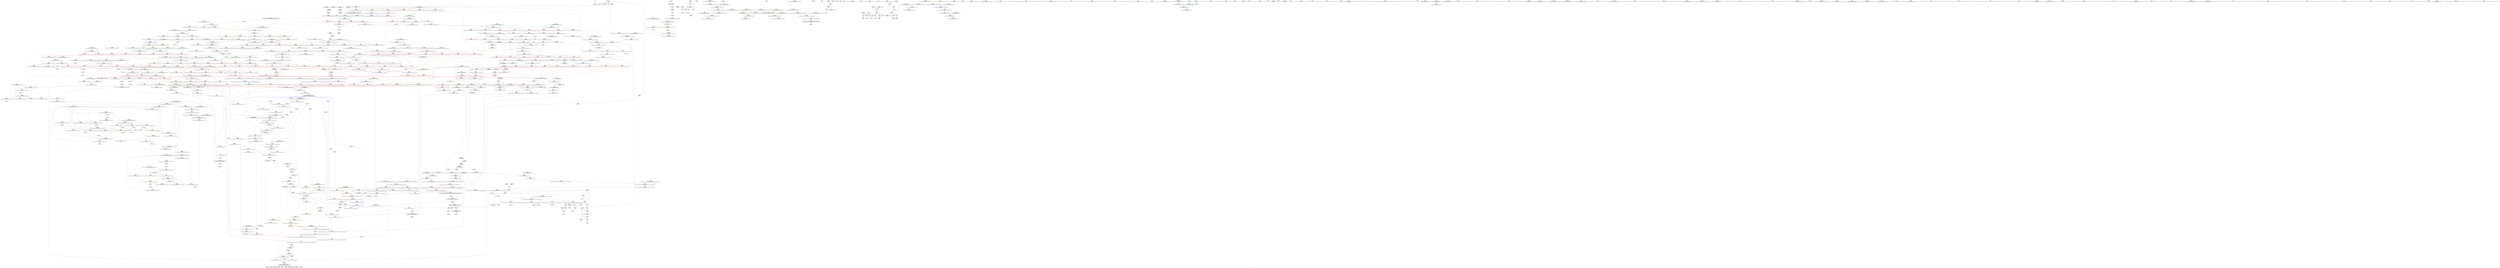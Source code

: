 digraph "SVFG" {
	label="SVFG";

	Node0x55ccf96f8500 [shape=record,color=grey,label="{NodeID: 0\nNullPtr}"];
	Node0x55ccf96f8500 -> Node0x55ccf9753420[style=solid];
	Node0x55ccf975b830 [shape=record,color=red,label="{NodeID: 443\n705\<--666\n\<--__secondChild\n_ZSt13__adjust_heapIPxlxN9__gnu_cxx5__ops15_Iter_less_iterEEvT_T0_S5_T1_T2_\n}"];
	Node0x55ccf974f1f0 [shape=record,color=green,label="{NodeID: 111\n609\<--610\n__result.addr\<--__result.addr_field_insensitive\n_ZSt10__pop_heapIPxN9__gnu_cxx5__ops15_Iter_less_iterEEvT_S4_S4_RT0_\n}"];
	Node0x55ccf974f1f0 -> Node0x55ccf975a170[style=solid];
	Node0x55ccf974f1f0 -> Node0x55ccf975a240[style=solid];
	Node0x55ccf974f1f0 -> Node0x55ccf9774de0[style=solid];
	Node0x55ccf984e0b0 [shape=record,color=black,label="{NodeID: 1661\n481 = PHI(382, )\n1st arg _ZSt11__sort_heapIPxN9__gnu_cxx5__ops15_Iter_less_iterEEvT_S4_RT0_ }"];
	Node0x55ccf984e0b0 -> Node0x55ccf97741b0[style=solid];
	Node0x55ccf9770f50 [shape=record,color=red,label="{NodeID: 554\n1189\<--1188\n\<--call4\n_ZSt25__unguarded_linear_insertIPxN9__gnu_cxx5__ops14_Val_less_iterEEvT_T0_\n}"];
	Node0x55ccf9770f50 -> Node0x55ccf9778790[style=solid];
	Node0x55ccf9754080 [shape=record,color=black,label="{NodeID: 222\n310\<--306\ncast\<--\n_ZSt4__lgl\n}"];
	Node0x55ccf9776980 [shape=record,color=blue,label="{NodeID: 665\n870\<--863\n__a.addr\<--__a\n_ZSt22__move_median_to_firstIPxN9__gnu_cxx5__ops15_Iter_less_iterEEvT_S4_S4_S4_T0_\n}"];
	Node0x55ccf9776980 -> Node0x55ccf976d400[style=dashed];
	Node0x55ccf9776980 -> Node0x55ccf976d4d0[style=dashed];
	Node0x55ccf9776980 -> Node0x55ccf976d5a0[style=dashed];
	Node0x55ccf9776980 -> Node0x55ccf976d670[style=dashed];
	Node0x55ccf9776980 -> Node0x55ccf976d740[style=dashed];
	Node0x55ccf9761b90 [shape=record,color=red,label="{NodeID: 333\n213\<--200\n\<--__last.addr\n_ZSt6__sortIPxN9__gnu_cxx5__ops15_Iter_less_iterEEvT_S4_T0_\n|{<s0>11}}"];
	Node0x55ccf9761b90:s0 -> Node0x55ccf984b430[style=solid,color=red];
	Node0x55ccf9769590 [shape=record,color=grey,label="{NodeID: 1108\n55 = cmp(53, 54, )\n}"];
	Node0x55ccf974bae0 [shape=record,color=green,label="{NodeID: 1\n7\<--1\n.str\<--dummyObj\nGlob }"];
	Node0x55ccf975b900 [shape=record,color=red,label="{NodeID: 444\n713\<--666\n\<--__secondChild\n_ZSt13__adjust_heapIPxlxN9__gnu_cxx5__ops15_Iter_less_iterEEvT_T0_S5_T1_T2_\n}"];
	Node0x55ccf975b900 -> Node0x55ccf9775940[style=solid];
	Node0x55ccf974f2c0 [shape=record,color=green,label="{NodeID: 112\n611\<--612\n__comp.addr\<--__comp.addr_field_insensitive\n_ZSt10__pop_heapIPxN9__gnu_cxx5__ops15_Iter_less_iterEEvT_S4_S4_RT0_\n}"];
	Node0x55ccf974f2c0 -> Node0x55ccf975a310[style=solid];
	Node0x55ccf974f2c0 -> Node0x55ccf9774eb0[style=solid];
	Node0x55ccf984e1c0 [shape=record,color=black,label="{NodeID: 1662\n482 = PHI(362, )\n2nd arg _ZSt11__sort_heapIPxN9__gnu_cxx5__ops15_Iter_less_iterEEvT_S4_RT0_ }"];
	Node0x55ccf984e1c0 -> Node0x55ccf9774280[style=solid];
	Node0x55ccf9771020 [shape=record,color=red,label="{NodeID: 555\n1212\<--1203\n\<--__first.addr\n_ZSt23__copy_move_backward_a2ILb1EPxS0_ET1_T0_S2_S1_\n|{<s0>78}}"];
	Node0x55ccf9771020:s0 -> Node0x55ccf9848eb0[style=solid,color=red];
	Node0x55ccf9754150 [shape=record,color=black,label="{NodeID: 223\n311\<--306\nconv\<--\n_ZSt4__lgl\n}"];
	Node0x55ccf9754150 -> Node0x55ccf9794350[style=solid];
	Node0x55ccf9776a50 [shape=record,color=blue,label="{NodeID: 666\n872\<--864\n__b.addr\<--__b\n_ZSt22__move_median_to_firstIPxN9__gnu_cxx5__ops15_Iter_less_iterEEvT_S4_S4_S4_T0_\n}"];
	Node0x55ccf9776a50 -> Node0x55ccf976d810[style=dashed];
	Node0x55ccf9776a50 -> Node0x55ccf976d8e0[style=dashed];
	Node0x55ccf9776a50 -> Node0x55ccf976d9b0[style=dashed];
	Node0x55ccf9776a50 -> Node0x55ccf976da80[style=dashed];
	Node0x55ccf9776a50 -> Node0x55ccf976db50[style=dashed];
	Node0x55ccf9761c60 [shape=record,color=red,label="{NodeID: 334\n214\<--200\n\<--__last.addr\n_ZSt6__sortIPxN9__gnu_cxx5__ops15_Iter_less_iterEEvT_S4_T0_\n}"];
	Node0x55ccf9761c60 -> Node0x55ccf9753d40[style=solid];
	Node0x55ccf9769710 [shape=record,color=grey,label="{NodeID: 1109\n338 = cmp(337, 271, )\n}"];
	Node0x55ccf974bb70 [shape=record,color=green,label="{NodeID: 2\n9\<--1\n.str.1\<--dummyObj\nGlob }"];
	Node0x55ccf97d3b10 [shape=record,color=yellow,style=double,label="{NodeID: 1552\n2V_2 = CSCHI(MR_2V_1)\npts\{6 \}\nCS[]|{<s0>65|<s1>65}}"];
	Node0x55ccf97d3b10:s0 -> Node0x55ccf976ff10[style=dashed,color=blue];
	Node0x55ccf97d3b10:s1 -> Node0x55ccf9777a90[style=dashed,color=blue];
	Node0x55ccf975b9d0 [shape=record,color=red,label="{NodeID: 445\n720\<--666\n\<--__secondChild\n_ZSt13__adjust_heapIPxlxN9__gnu_cxx5__ops15_Iter_less_iterEEvT_T0_S5_T1_T2_\n}"];
	Node0x55ccf975b9d0 -> Node0x55ccf9794f50[style=solid];
	Node0x55ccf974f390 [shape=record,color=green,label="{NodeID: 113\n613\<--614\n__value\<--__value_field_insensitive\n_ZSt10__pop_heapIPxN9__gnu_cxx5__ops15_Iter_less_iterEEvT_S4_S4_RT0_\n|{|<s1>33}}"];
	Node0x55ccf974f390 -> Node0x55ccf9774f80[style=solid];
	Node0x55ccf974f390:s1 -> Node0x55ccf984e840[style=solid,color=red];
	Node0x55ccf984e2d0 [shape=record,color=black,label="{NodeID: 1663\n650 = PHI(562, 630, )\n0th arg _ZSt13__adjust_heapIPxlxN9__gnu_cxx5__ops15_Iter_less_iterEEvT_T0_S5_T1_T2_ }"];
	Node0x55ccf984e2d0 -> Node0x55ccf97751f0[style=solid];
	Node0x55ccf97710f0 [shape=record,color=red,label="{NodeID: 556\n1216\<--1205\n\<--__last.addr\n_ZSt23__copy_move_backward_a2ILb1EPxS0_ET1_T0_S2_S1_\n|{<s0>79}}"];
	Node0x55ccf97710f0:s0 -> Node0x55ccf9848eb0[style=solid,color=red];
	Node0x55ccf9754220 [shape=record,color=black,label="{NodeID: 224\n300\<--312\n_ZSt4__lgl_ret\<--sub\n_ZSt4__lgl\n|{<s0>10}}"];
	Node0x55ccf9754220:s0 -> Node0x55ccf98457c0[style=solid,color=blue];
	Node0x55ccf9776b20 [shape=record,color=blue,label="{NodeID: 667\n874\<--865\n__c.addr\<--__c\n_ZSt22__move_median_to_firstIPxN9__gnu_cxx5__ops15_Iter_less_iterEEvT_S4_S4_S4_T0_\n}"];
	Node0x55ccf9776b20 -> Node0x55ccf976dc20[style=dashed];
	Node0x55ccf9776b20 -> Node0x55ccf976dcf0[style=dashed];
	Node0x55ccf9776b20 -> Node0x55ccf976ddc0[style=dashed];
	Node0x55ccf9776b20 -> Node0x55ccf976de90[style=dashed];
	Node0x55ccf9776b20 -> Node0x55ccf976df60[style=dashed];
	Node0x55ccf9776b20 -> Node0x55ccf976e030[style=dashed];
	Node0x55ccf9761d30 [shape=record,color=red,label="{NodeID: 335\n230\<--200\n\<--__last.addr\n_ZSt6__sortIPxN9__gnu_cxx5__ops15_Iter_less_iterEEvT_S4_T0_\n|{<s0>12}}"];
	Node0x55ccf9761d30:s0 -> Node0x55ccf984de90[style=solid,color=red];
	Node0x55ccf9769890 [shape=record,color=grey,label="{NodeID: 1110\n119 = cmp(118, 110, )\n}"];
	Node0x55ccf974be20 [shape=record,color=green,label="{NodeID: 3\n11\<--1\n.str.2\<--dummyObj\nGlob }"];
	Node0x55ccf97d3c70 [shape=record,color=yellow,style=double,label="{NodeID: 1553\n2V_2 = CSCHI(MR_2V_1)\npts\{6 \}\nCS[]|{<s0>81}}"];
	Node0x55ccf97d3c70:s0 -> Node0x55ccf977c450[style=dashed,color=blue];
	Node0x55ccf975baa0 [shape=record,color=red,label="{NodeID: 446\n726\<--666\n\<--__secondChild\n_ZSt13__adjust_heapIPxlxN9__gnu_cxx5__ops15_Iter_less_iterEEvT_T0_S5_T1_T2_\n}"];
	Node0x55ccf975baa0 -> Node0x55ccf97911d0[style=solid];
	Node0x55ccf974f460 [shape=record,color=green,label="{NodeID: 114\n615\<--616\nagg.tmp\<--agg.tmp_field_insensitive\n_ZSt10__pop_heapIPxN9__gnu_cxx5__ops15_Iter_less_iterEEvT_S4_S4_RT0_\n}"];
	Node0x55ccf984e420 [shape=record,color=black,label="{NodeID: 1664\n651 = PHI(563, 110, )\n1st arg _ZSt13__adjust_heapIPxlxN9__gnu_cxx5__ops15_Iter_less_iterEEvT_T0_S5_T1_T2_ }"];
	Node0x55ccf984e420 -> Node0x55ccf97752c0[style=solid];
	Node0x55ccf97711c0 [shape=record,color=red,label="{NodeID: 557\n1218\<--1207\n\<--__result.addr\n_ZSt23__copy_move_backward_a2ILb1EPxS0_ET1_T0_S2_S1_\n|{<s0>80}}"];
	Node0x55ccf97711c0:s0 -> Node0x55ccf9848eb0[style=solid,color=red];
	Node0x55ccf97542f0 [shape=record,color=black,label="{NodeID: 225\n334\<--332\nsub.ptr.lhs.cast\<--\n_ZSt22__final_insertion_sortIPxN9__gnu_cxx5__ops15_Iter_less_iterEEvT_S4_T0_\n}"];
	Node0x55ccf97542f0 -> Node0x55ccf9793bd0[style=solid];
	Node0x55ccf9776bf0 [shape=record,color=blue,label="{NodeID: 668\n937\<--932\n__first.addr\<--__first\n_ZSt21__unguarded_partitionIPxN9__gnu_cxx5__ops15_Iter_less_iterEET_S4_S4_S4_T0_\n}"];
	Node0x55ccf9776bf0 -> Node0x55ccf97c5f70[style=dashed];
	Node0x55ccf9761e00 [shape=record,color=red,label="{NodeID: 336\n265\<--246\n\<--__first.addr\n_ZSt16__introsort_loopIPxlN9__gnu_cxx5__ops15_Iter_less_iterEEvT_S4_T0_T1_\n}"];
	Node0x55ccf9761e00 -> Node0x55ccf9753fb0[style=solid];
	Node0x55ccf9769a10 [shape=record,color=grey,label="{NodeID: 1111\n499 = cmp(498, 500, )\n}"];
	Node0x55ccf974bee0 [shape=record,color=green,label="{NodeID: 4\n13\<--1\n.str.3\<--dummyObj\nGlob }"];
	Node0x55ccf983a0f0 [shape=record,color=black,label="{NodeID: 1554\n47 = PHI()\n}"];
	Node0x55ccf975bb70 [shape=record,color=red,label="{NodeID: 447\n731\<--666\n\<--__secondChild\n_ZSt13__adjust_heapIPxlxN9__gnu_cxx5__ops15_Iter_less_iterEEvT_T0_S5_T1_T2_\n}"];
	Node0x55ccf975bb70 -> Node0x55ccf9791350[style=solid];
	Node0x55ccf9754780 [shape=record,color=green,label="{NodeID: 115\n644\<--645\n__t.addr\<--__t.addr_field_insensitive\n_ZSt4moveIRxEONSt16remove_referenceIT_E4typeEOS2_\n}"];
	Node0x55ccf9754780 -> Node0x55ccf975a650[style=solid];
	Node0x55ccf9754780 -> Node0x55ccf9775120[style=solid];
	Node0x55ccf984e570 [shape=record,color=black,label="{NodeID: 1665\n652 = PHI(564, 636, )\n2nd arg _ZSt13__adjust_heapIPxlxN9__gnu_cxx5__ops15_Iter_less_iterEEvT_T0_S5_T1_T2_ }"];
	Node0x55ccf984e570 -> Node0x55ccf9775390[style=solid];
	Node0x55ccf9771290 [shape=record,color=red,label="{NodeID: 558\n1229\<--1226\n\<--__it.addr\n_ZSt12__miter_baseIPxET_S1_\n}"];
	Node0x55ccf9771290 -> Node0x55ccf975d410[style=solid];
	Node0x55ccf97543c0 [shape=record,color=black,label="{NodeID: 226\n335\<--333\nsub.ptr.rhs.cast\<--\n_ZSt22__final_insertion_sortIPxN9__gnu_cxx5__ops15_Iter_less_iterEEvT_S4_T0_\n}"];
	Node0x55ccf97543c0 -> Node0x55ccf9793bd0[style=solid];
	Node0x55ccf9776cc0 [shape=record,color=blue,label="{NodeID: 669\n939\<--933\n__last.addr\<--__last\n_ZSt21__unguarded_partitionIPxN9__gnu_cxx5__ops15_Iter_less_iterEET_S4_S4_S4_T0_\n}"];
	Node0x55ccf9776cc0 -> Node0x55ccf976e5e0[style=dashed];
	Node0x55ccf9776cc0 -> Node0x55ccf9776f30[style=dashed];
	Node0x55ccf9761ed0 [shape=record,color=red,label="{NodeID: 337\n276\<--246\n\<--__first.addr\n_ZSt16__introsort_loopIPxlN9__gnu_cxx5__ops15_Iter_less_iterEEvT_S4_T0_T1_\n|{<s0>13}}"];
	Node0x55ccf9761ed0:s0 -> Node0x55ccf9850380[style=solid,color=red];
	Node0x55ccf9769b90 [shape=record,color=grey,label="{NodeID: 1112\n129 = cmp(128, 45, )\n}"];
	Node0x55ccf974bfa0 [shape=record,color=green,label="{NodeID: 5\n15\<--1\n.str.4\<--dummyObj\nGlob }"];
	Node0x55ccf983a620 [shape=record,color=black,label="{NodeID: 1555\n149 = PHI()\n}"];
	Node0x55ccf975bc40 [shape=record,color=red,label="{NodeID: 448\n740\<--666\n\<--__secondChild\n_ZSt13__adjust_heapIPxlxN9__gnu_cxx5__ops15_Iter_less_iterEEvT_T0_S5_T1_T2_\n}"];
	Node0x55ccf975bc40 -> Node0x55ccf9790ed0[style=solid];
	Node0x55ccf9754810 [shape=record,color=green,label="{NodeID: 116\n654\<--655\n__comp\<--__comp_field_insensitive\n_ZSt13__adjust_heapIPxlxN9__gnu_cxx5__ops15_Iter_less_iterEEvT_T0_S5_T1_T2_\n|{<s0>35|<s1>38}}"];
	Node0x55ccf9754810:s0 -> Node0x55ccf98498c0[style=solid,color=red];
	Node0x55ccf9754810:s1 -> Node0x55ccf984b1d0[style=solid,color=red];
	Node0x55ccf984e6c0 [shape=record,color=black,label="{NodeID: 1666\n653 = PHI(566, 638, )\n3rd arg _ZSt13__adjust_heapIPxlxN9__gnu_cxx5__ops15_Iter_less_iterEEvT_T0_S5_T1_T2_ }"];
	Node0x55ccf984e6c0 -> Node0x55ccf9775460[style=solid];
	Node0x55ccf9771360 [shape=record,color=red,label="{NodeID: 559\n1248\<--1235\n\<--__first.addr\n_ZSt22__copy_move_backward_aILb1EPxS0_ET1_T0_S2_S1_\n|{<s0>82}}"];
	Node0x55ccf9771360:s0 -> Node0x55ccf984aaf0[style=solid,color=red];
	Node0x55ccf9754490 [shape=record,color=black,label="{NodeID: 227\n407\<--405\nsub.ptr.lhs.cast\<--\n_ZSt27__unguarded_partition_pivotIPxN9__gnu_cxx5__ops15_Iter_less_iterEET_S4_S4_T0_\n}"];
	Node0x55ccf9754490 -> Node0x55ccf97902d0[style=solid];
	Node0x55ccf9776d90 [shape=record,color=blue,label="{NodeID: 670\n941\<--934\n__pivot.addr\<--__pivot\n_ZSt21__unguarded_partitionIPxN9__gnu_cxx5__ops15_Iter_less_iterEET_S4_S4_S4_T0_\n}"];
	Node0x55ccf9776d90 -> Node0x55ccf976e9f0[style=dashed];
	Node0x55ccf9776d90 -> Node0x55ccf976eac0[style=dashed];
	Node0x55ccf9761fa0 [shape=record,color=red,label="{NodeID: 338\n286\<--246\n\<--__first.addr\n_ZSt16__introsort_loopIPxlN9__gnu_cxx5__ops15_Iter_less_iterEEvT_S4_T0_T1_\n|{<s0>14}}"];
	Node0x55ccf9761fa0:s0 -> Node0x55ccf9849190[style=solid,color=red];
	Node0x55ccf9769d10 [shape=record,color=grey,label="{NodeID: 1113\n109 = cmp(108, 110, )\n}"];
	Node0x55ccf974c810 [shape=record,color=green,label="{NodeID: 6\n17\<--1\n.str.5\<--dummyObj\nGlob }"];
	Node0x55ccf9844fc0 [shape=record,color=black,label="{NodeID: 1556\n155 = PHI()\n}"];
	Node0x55ccf975bd10 [shape=record,color=red,label="{NodeID: 449\n708\<--707\n\<--call4\n_ZSt13__adjust_heapIPxlxN9__gnu_cxx5__ops15_Iter_less_iterEEvT_T0_S5_T1_T2_\n}"];
	Node0x55ccf975bd10 -> Node0x55ccf9775870[style=solid];
	Node0x55ccf97548e0 [shape=record,color=green,label="{NodeID: 117\n656\<--657\n__first.addr\<--__first.addr_field_insensitive\n_ZSt13__adjust_heapIPxlxN9__gnu_cxx5__ops15_Iter_less_iterEEvT_T0_S5_T1_T2_\n}"];
	Node0x55ccf97548e0 -> Node0x55ccf975a720[style=solid];
	Node0x55ccf97548e0 -> Node0x55ccf975a7f0[style=solid];
	Node0x55ccf97548e0 -> Node0x55ccf975a8c0[style=solid];
	Node0x55ccf97548e0 -> Node0x55ccf975a990[style=solid];
	Node0x55ccf97548e0 -> Node0x55ccf975aa60[style=solid];
	Node0x55ccf97548e0 -> Node0x55ccf975ab30[style=solid];
	Node0x55ccf97548e0 -> Node0x55ccf975ac00[style=solid];
	Node0x55ccf97548e0 -> Node0x55ccf97751f0[style=solid];
	Node0x55ccf984e840 [shape=record,color=black,label="{NodeID: 1667\n643 = PHI(556, 526, 621, 625, 613, 706, 733, 662, 820, 787, 1007, 1011, 1003, 1062, 1035, 1162, 1177, 1157, )\n0th arg _ZSt4moveIRxEONSt16remove_referenceIT_E4typeEOS2_ }"];
	Node0x55ccf984e840 -> Node0x55ccf9775120[style=solid];
	Node0x55ccf9771430 [shape=record,color=red,label="{NodeID: 560\n1249\<--1237\n\<--__last.addr\n_ZSt22__copy_move_backward_aILb1EPxS0_ET1_T0_S2_S1_\n|{<s0>82}}"];
	Node0x55ccf9771430:s0 -> Node0x55ccf984ac00[style=solid,color=red];
	Node0x55ccf9754560 [shape=record,color=black,label="{NodeID: 228\n408\<--406\nsub.ptr.rhs.cast\<--\n_ZSt27__unguarded_partition_pivotIPxN9__gnu_cxx5__ops15_Iter_less_iterEET_S4_S4_T0_\n}"];
	Node0x55ccf9754560 -> Node0x55ccf97902d0[style=solid];
	Node0x55ccf9776e60 [shape=record,color=blue,label="{NodeID: 671\n937\<--953\n__first.addr\<--incdec.ptr\n_ZSt21__unguarded_partitionIPxN9__gnu_cxx5__ops15_Iter_less_iterEET_S4_S4_S4_T0_\n}"];
	Node0x55ccf9776e60 -> Node0x55ccf97c5f70[style=dashed];
	Node0x55ccf9762070 [shape=record,color=red,label="{NodeID: 339\n264\<--248\n\<--__last.addr\n_ZSt16__introsort_loopIPxlN9__gnu_cxx5__ops15_Iter_less_iterEEvT_S4_T0_T1_\n}"];
	Node0x55ccf9762070 -> Node0x55ccf9753ee0[style=solid];
	Node0x55ccf9769e90 [shape=record,color=grey,label="{NodeID: 1114\n970 = cmp(968, 969, )\n}"];
	Node0x55ccf974c8a0 [shape=record,color=green,label="{NodeID: 7\n45\<--1\n\<--dummyObj\nCan only get source location for instruction, argument, global var or function.}"];
	Node0x55ccf98450c0 [shape=record,color=black,label="{NodeID: 1557\n58 = PHI()\n}"];
	Node0x55ccf975bde0 [shape=record,color=red,label="{NodeID: 450\n735\<--734\n\<--call15\n_ZSt13__adjust_heapIPxlxN9__gnu_cxx5__ops15_Iter_less_iterEEvT_T0_S5_T1_T2_\n}"];
	Node0x55ccf975bde0 -> Node0x55ccf9775ae0[style=solid];
	Node0x55ccf97549b0 [shape=record,color=green,label="{NodeID: 118\n658\<--659\n__holeIndex.addr\<--__holeIndex.addr_field_insensitive\n_ZSt13__adjust_heapIPxlxN9__gnu_cxx5__ops15_Iter_less_iterEEvT_T0_S5_T1_T2_\n}"];
	Node0x55ccf97549b0 -> Node0x55ccf975acd0[style=solid];
	Node0x55ccf97549b0 -> Node0x55ccf975ada0[style=solid];
	Node0x55ccf97549b0 -> Node0x55ccf975ae70[style=solid];
	Node0x55ccf97549b0 -> Node0x55ccf975af40[style=solid];
	Node0x55ccf97549b0 -> Node0x55ccf975b010[style=solid];
	Node0x55ccf97549b0 -> Node0x55ccf97752c0[style=solid];
	Node0x55ccf97549b0 -> Node0x55ccf9775940[style=solid];
	Node0x55ccf97549b0 -> Node0x55ccf9775bb0[style=solid];
	Node0x55ccf984f6c0 [shape=record,color=black,label="{NodeID: 1668\n932 = PHI(424, )\n0th arg _ZSt21__unguarded_partitionIPxN9__gnu_cxx5__ops15_Iter_less_iterEET_S4_S4_S4_T0_ }"];
	Node0x55ccf984f6c0 -> Node0x55ccf9776bf0[style=solid];
	Node0x55ccf9771500 [shape=record,color=red,label="{NodeID: 561\n1250\<--1239\n\<--__result.addr\n_ZSt22__copy_move_backward_aILb1EPxS0_ET1_T0_S2_S1_\n|{<s0>82}}"];
	Node0x55ccf9771500:s0 -> Node0x55ccf984ad10[style=solid,color=red];
	Node0x55ccf9754630 [shape=record,color=black,label="{NodeID: 229\n387\<--427\n_ZSt27__unguarded_partition_pivotIPxN9__gnu_cxx5__ops15_Iter_less_iterEET_S4_S4_T0__ret\<--call\n_ZSt27__unguarded_partition_pivotIPxN9__gnu_cxx5__ops15_Iter_less_iterEET_S4_S4_T0_\n|{<s0>14}}"];
	Node0x55ccf9754630:s0 -> Node0x55ccf9845930[style=solid,color=blue];
	Node0x55ccf9776f30 [shape=record,color=blue,label="{NodeID: 672\n939\<--957\n__last.addr\<--incdec.ptr3\n_ZSt21__unguarded_partitionIPxN9__gnu_cxx5__ops15_Iter_less_iterEET_S4_S4_S4_T0_\n}"];
	Node0x55ccf9776f30 -> Node0x55ccf97c6470[style=dashed];
	Node0x55ccf9762140 [shape=record,color=red,label="{NodeID: 340\n277\<--248\n\<--__last.addr\n_ZSt16__introsort_loopIPxlN9__gnu_cxx5__ops15_Iter_less_iterEEvT_S4_T0_T1_\n|{<s0>13}}"];
	Node0x55ccf9762140:s0 -> Node0x55ccf9850490[style=solid,color=red];
	Node0x55ccf97c3060 [shape=record,color=black,label="{NodeID: 1115\nMR_2V_2 = PHI(MR_2V_3, MR_2V_1, )\npts\{6 \}\n|{<s0>4}}"];
	Node0x55ccf97c3060:s0 -> Node0x55ccf97e29d0[style=dashed,color=red];
	Node0x55ccf974c960 [shape=record,color=green,label="{NodeID: 8\n51\<--1\n\<--dummyObj\nCan only get source location for instruction, argument, global var or function.}"];
	Node0x55ccf98451c0 [shape=record,color=black,label="{NodeID: 1558\n70 = PHI()\n}"];
	Node0x55ccf975beb0 [shape=record,color=red,label="{NodeID: 451\n754\<--753\n\<--call20\n_ZSt13__adjust_heapIPxlxN9__gnu_cxx5__ops15_Iter_less_iterEEvT_T0_S5_T1_T2_\n|{<s0>41}}"];
	Node0x55ccf975beb0:s0 -> Node0x55ccf984c930[style=solid,color=red];
	Node0x55ccf9754a80 [shape=record,color=green,label="{NodeID: 119\n660\<--661\n__len.addr\<--__len.addr_field_insensitive\n_ZSt13__adjust_heapIPxlxN9__gnu_cxx5__ops15_Iter_less_iterEEvT_T0_S5_T1_T2_\n}"];
	Node0x55ccf9754a80 -> Node0x55ccf975b0e0[style=solid];
	Node0x55ccf9754a80 -> Node0x55ccf975b1b0[style=solid];
	Node0x55ccf9754a80 -> Node0x55ccf975b280[style=solid];
	Node0x55ccf9754a80 -> Node0x55ccf9775390[style=solid];
	Node0x55ccf984f7d0 [shape=record,color=black,label="{NodeID: 1669\n933 = PHI(425, )\n1st arg _ZSt21__unguarded_partitionIPxN9__gnu_cxx5__ops15_Iter_less_iterEET_S4_S4_S4_T0_ }"];
	Node0x55ccf984f7d0 -> Node0x55ccf9776cc0[style=solid];
	Node0x55ccf97715d0 [shape=record,color=red,label="{NodeID: 562\n1260\<--1257\n\<--__it.addr\n_ZSt12__niter_baseIPxET_S1_\n}"];
	Node0x55ccf97715d0 -> Node0x55ccf975d5b0[style=solid];
	Node0x55ccf975c860 [shape=record,color=black,label="{NodeID: 230\n495\<--493\nsub.ptr.lhs.cast\<--\n_ZSt11__sort_heapIPxN9__gnu_cxx5__ops15_Iter_less_iterEEvT_S4_RT0_\n}"];
	Node0x55ccf975c860 -> Node0x55ccf97941d0[style=solid];
	Node0x55ccf9777000 [shape=record,color=blue,label="{NodeID: 673\n939\<--965\n__last.addr\<--incdec.ptr7\n_ZSt21__unguarded_partitionIPxN9__gnu_cxx5__ops15_Iter_less_iterEET_S4_S4_S4_T0_\n}"];
	Node0x55ccf9777000 -> Node0x55ccf97c6470[style=dashed];
	Node0x55ccf9762210 [shape=record,color=red,label="{NodeID: 341\n278\<--248\n\<--__last.addr\n_ZSt16__introsort_loopIPxlN9__gnu_cxx5__ops15_Iter_less_iterEEvT_S4_T0_T1_\n|{<s0>13}}"];
	Node0x55ccf9762210:s0 -> Node0x55ccf98505a0[style=solid,color=red];
	Node0x55ccf97c3150 [shape=record,color=black,label="{NodeID: 1116\nMR_8V_3 = PHI(MR_8V_4, MR_8V_2, )\npts\{27 \}\n}"];
	Node0x55ccf97c3150 -> Node0x55ccf9760190[style=dashed];
	Node0x55ccf97c3150 -> Node0x55ccf9760260[style=dashed];
	Node0x55ccf97c3150 -> Node0x55ccf9760330[style=dashed];
	Node0x55ccf97c3150 -> Node0x55ccf9772c90[style=dashed];
	Node0x55ccf974ca60 [shape=record,color=green,label="{NodeID: 9\n85\<--1\n\<--dummyObj\nCan only get source location for instruction, argument, global var or function.}"];
	Node0x55ccf98452c0 [shape=record,color=black,label="{NodeID: 1559\n622 = PHI(642, )\n}"];
	Node0x55ccf98452c0 -> Node0x55ccf975a3e0[style=solid];
	Node0x55ccf975bf80 [shape=record,color=red,label="{NodeID: 452\n764\<--761\n\<--__t.addr\n_ZSt4moveIRN9__gnu_cxx5__ops15_Iter_less_iterEEONSt16remove_referenceIT_E4typeEOS5_\n}"];
	Node0x55ccf975bf80 -> Node0x55ccf975d000[style=solid];
	Node0x55ccf97dd770 [shape=record,color=yellow,style=double,label="{NodeID: 1227\n200V_1 = ENCHI(MR_200V_0)\npts\{527 614 663 788 1004 1158 \}\nFun[_ZSt16__insertion_sortIPxN9__gnu_cxx5__ops15_Iter_less_iterEEvT_S4_T0_]}"];
	Node0x55ccf97dd770 -> Node0x55ccf976fe40[style=dashed];
	Node0x55ccf97dd770 -> Node0x55ccf976ff10[style=dashed];
	Node0x55ccf9754b50 [shape=record,color=green,label="{NodeID: 120\n662\<--663\n__value.addr\<--__value.addr_field_insensitive\n_ZSt13__adjust_heapIPxlxN9__gnu_cxx5__ops15_Iter_less_iterEEvT_T0_S5_T1_T2_\n|{|<s1>40}}"];
	Node0x55ccf9754b50 -> Node0x55ccf9775460[style=solid];
	Node0x55ccf9754b50:s1 -> Node0x55ccf984e840[style=solid,color=red];
	Node0x55ccf984f8e0 [shape=record,color=black,label="{NodeID: 1670\n934 = PHI(426, )\n2nd arg _ZSt21__unguarded_partitionIPxN9__gnu_cxx5__ops15_Iter_less_iterEET_S4_S4_S4_T0_ }"];
	Node0x55ccf984f8e0 -> Node0x55ccf9776d90[style=solid];
	Node0x55ccf97716a0 [shape=record,color=red,label="{NodeID: 563\n1278\<--1266\n\<--__first.addr\n_ZNSt20__copy_move_backwardILb1ELb1ESt26random_access_iterator_tagE13__copy_move_bIxEEPT_PKS3_S6_S4_\n}"];
	Node0x55ccf97716a0 -> Node0x55ccf975d750[style=solid];
	Node0x55ccf975c8f0 [shape=record,color=black,label="{NodeID: 231\n496\<--494\nsub.ptr.rhs.cast\<--\n_ZSt11__sort_heapIPxN9__gnu_cxx5__ops15_Iter_less_iterEEvT_S4_RT0_\n}"];
	Node0x55ccf975c8f0 -> Node0x55ccf97941d0[style=solid];
	Node0x55ccf97770d0 [shape=record,color=blue,label="{NodeID: 674\n937\<--978\n__first.addr\<--incdec.ptr9\n_ZSt21__unguarded_partitionIPxN9__gnu_cxx5__ops15_Iter_less_iterEET_S4_S4_S4_T0_\n}"];
	Node0x55ccf97770d0 -> Node0x55ccf97c5f70[style=dashed];
	Node0x55ccf97622e0 [shape=record,color=red,label="{NodeID: 342\n287\<--248\n\<--__last.addr\n_ZSt16__introsort_loopIPxlN9__gnu_cxx5__ops15_Iter_less_iterEEvT_S4_T0_T1_\n|{<s0>14}}"];
	Node0x55ccf97622e0:s0 -> Node0x55ccf98492a0[style=solid,color=red];
	Node0x55ccf97c3650 [shape=record,color=black,label="{NodeID: 1117\nMR_16V_2 = PHI(MR_16V_4, MR_16V_1, )\npts\{35 \}\n}"];
	Node0x55ccf97c3650 -> Node0x55ccf9772470[style=dashed];
	Node0x55ccf974cb60 [shape=record,color=green,label="{NodeID: 10\n110\<--1\n\<--dummyObj\nCan only get source location for instruction, argument, global var or function.|{<s0>34}}"];
	Node0x55ccf974cb60:s0 -> Node0x55ccf984e420[style=solid,color=red];
	Node0x55ccf98454b0 [shape=record,color=black,label="{NodeID: 1560\n626 = PHI(642, )\n}"];
	Node0x55ccf98454b0 -> Node0x55ccf975a4b0[style=solid];
	Node0x55ccf975c050 [shape=record,color=red,label="{NodeID: 453\n773\<--770\nthis1\<--this.addr\n_ZN9__gnu_cxx5__ops14_Iter_less_valC2ENS0_15_Iter_less_iterE\n}"];
	Node0x55ccf9754c20 [shape=record,color=green,label="{NodeID: 121\n664\<--665\n__topIndex\<--__topIndex_field_insensitive\n_ZSt13__adjust_heapIPxlxN9__gnu_cxx5__ops15_Iter_less_iterEEvT_T0_S5_T1_T2_\n}"];
	Node0x55ccf9754c20 -> Node0x55ccf975b350[style=solid];
	Node0x55ccf9754c20 -> Node0x55ccf9775530[style=solid];
	Node0x55ccf984f9f0 [shape=record,color=black,label="{NodeID: 1671\n1093 = PHI(347, )\n0th arg _ZSt26__unguarded_insertion_sortIPxN9__gnu_cxx5__ops15_Iter_less_iterEEvT_S4_T0_ }"];
	Node0x55ccf984f9f0 -> Node0x55ccf9777c30[style=solid];
	Node0x55ccf9771770 [shape=record,color=red,label="{NodeID: 564\n1292\<--1266\n\<--__first.addr\n_ZNSt20__copy_move_backwardILb1ELb1ESt26random_access_iterator_tagE13__copy_move_bIxEEPT_PKS3_S6_S4_\n}"];
	Node0x55ccf9771770 -> Node0x55ccf975d8f0[style=solid];
	Node0x55ccf975c980 [shape=record,color=black,label="{NodeID: 232\n535\<--533\nsub.ptr.lhs.cast\<--\n_ZSt11__make_heapIPxN9__gnu_cxx5__ops15_Iter_less_iterEEvT_S4_RT0_\n}"];
	Node0x55ccf975c980 -> Node0x55ccf97923d0[style=solid];
	Node0x55ccf97771a0 [shape=record,color=blue,label="{NodeID: 675\n984\<--982\n__a.addr\<--__a\n_ZSt9iter_swapIPxS0_EvT_T0_\n}"];
	Node0x55ccf97771a0 -> Node0x55ccf976eb90[style=dashed];
	Node0x55ccf97623b0 [shape=record,color=red,label="{NodeID: 343\n293\<--248\n\<--__last.addr\n_ZSt16__introsort_loopIPxlN9__gnu_cxx5__ops15_Iter_less_iterEEvT_S4_T0_T1_\n|{<s0>15}}"];
	Node0x55ccf97623b0:s0 -> Node0x55ccf984b430[style=solid,color=red];
	Node0x55ccf97c3740 [shape=record,color=black,label="{NodeID: 1118\nMR_18V_2 = PHI(MR_18V_5, MR_18V_1, )\npts\{37 \}\n}"];
	Node0x55ccf97c3740 -> Node0x55ccf9772610[style=dashed];
	Node0x55ccf974cc60 [shape=record,color=green,label="{NodeID: 11\n220\<--1\n\<--dummyObj\nCan only get source location for instruction, argument, global var or function.}"];
	Node0x55ccf98455b0 [shape=record,color=black,label="{NodeID: 1561\n637 = PHI(642, )\n}"];
	Node0x55ccf98455b0 -> Node0x55ccf975a580[style=solid];
	Node0x55ccf975c120 [shape=record,color=red,label="{NodeID: 454\n808\<--781\n\<--__first.addr\n_ZSt11__push_heapIPxlxN9__gnu_cxx5__ops14_Iter_less_valEEvT_T0_S5_T1_RT2_\n}"];
	Node0x55ccf975c120 -> Node0x55ccf975fbe0[style=solid];
	Node0x55ccf9754cf0 [shape=record,color=green,label="{NodeID: 122\n666\<--667\n__secondChild\<--__secondChild_field_insensitive\n_ZSt13__adjust_heapIPxlxN9__gnu_cxx5__ops15_Iter_less_iterEEvT_T0_S5_T1_T2_\n}"];
	Node0x55ccf9754cf0 -> Node0x55ccf975b420[style=solid];
	Node0x55ccf9754cf0 -> Node0x55ccf975b4f0[style=solid];
	Node0x55ccf9754cf0 -> Node0x55ccf975b5c0[style=solid];
	Node0x55ccf9754cf0 -> Node0x55ccf975b690[style=solid];
	Node0x55ccf9754cf0 -> Node0x55ccf975b760[style=solid];
	Node0x55ccf9754cf0 -> Node0x55ccf975b830[style=solid];
	Node0x55ccf9754cf0 -> Node0x55ccf975b900[style=solid];
	Node0x55ccf9754cf0 -> Node0x55ccf975b9d0[style=solid];
	Node0x55ccf9754cf0 -> Node0x55ccf975baa0[style=solid];
	Node0x55ccf9754cf0 -> Node0x55ccf975bb70[style=solid];
	Node0x55ccf9754cf0 -> Node0x55ccf975bc40[style=solid];
	Node0x55ccf9754cf0 -> Node0x55ccf9775600[style=solid];
	Node0x55ccf9754cf0 -> Node0x55ccf97756d0[style=solid];
	Node0x55ccf9754cf0 -> Node0x55ccf97757a0[style=solid];
	Node0x55ccf9754cf0 -> Node0x55ccf9775a10[style=solid];
	Node0x55ccf984fb00 [shape=record,color=black,label="{NodeID: 1672\n1094 = PHI(348, )\n1st arg _ZSt26__unguarded_insertion_sortIPxN9__gnu_cxx5__ops15_Iter_less_iterEEvT_S4_T0_ }"];
	Node0x55ccf984fb00 -> Node0x55ccf9777d00[style=solid];
	Node0x55ccf9771840 [shape=record,color=red,label="{NodeID: 565\n1277\<--1268\n\<--__last.addr\n_ZNSt20__copy_move_backwardILb1ELb1ESt26random_access_iterator_tagE13__copy_move_bIxEEPT_PKS3_S6_S4_\n}"];
	Node0x55ccf9771840 -> Node0x55ccf975d680[style=solid];
	Node0x55ccf975ca50 [shape=record,color=black,label="{NodeID: 233\n536\<--534\nsub.ptr.rhs.cast\<--\n_ZSt11__make_heapIPxN9__gnu_cxx5__ops15_Iter_less_iterEEvT_S4_RT0_\n}"];
	Node0x55ccf975ca50 -> Node0x55ccf97923d0[style=solid];
	Node0x55ccf9777270 [shape=record,color=blue,label="{NodeID: 676\n986\<--983\n__b.addr\<--__b\n_ZSt9iter_swapIPxS0_EvT_T0_\n}"];
	Node0x55ccf9777270 -> Node0x55ccf976ec60[style=dashed];
	Node0x55ccf9762480 [shape=record,color=red,label="{NodeID: 344\n273\<--250\n\<--__depth_limit.addr\n_ZSt16__introsort_loopIPxlN9__gnu_cxx5__ops15_Iter_less_iterEEvT_S4_T0_T1_\n}"];
	Node0x55ccf9762480 -> Node0x55ccf9768c90[style=solid];
	Node0x55ccf97c50a0 [shape=record,color=black,label="{NodeID: 1119\nMR_20V_2 = PHI(MR_20V_4, MR_20V_1, )\npts\{39 \}\n}"];
	Node0x55ccf97c50a0 -> Node0x55ccf97726e0[style=dashed];
	Node0x55ccf974cd60 [shape=record,color=green,label="{NodeID: 12\n225\<--1\n\<--dummyObj\nCan only get source location for instruction, argument, global var or function.}"];
	Node0x55ccf98456f0 [shape=record,color=black,label="{NodeID: 1562\n142 = PHI()\n}"];
	Node0x55ccf975c1f0 [shape=record,color=red,label="{NodeID: 455\n818\<--781\n\<--__first.addr\n_ZSt11__push_heapIPxlxN9__gnu_cxx5__ops14_Iter_less_valEEvT_T0_S5_T1_RT2_\n}"];
	Node0x55ccf975c1f0 -> Node0x55ccf975fcb0[style=solid];
	Node0x55ccf9754dc0 [shape=record,color=green,label="{NodeID: 123\n668\<--669\n__cmp\<--__cmp_field_insensitive\n_ZSt13__adjust_heapIPxlxN9__gnu_cxx5__ops15_Iter_less_iterEEvT_T0_S5_T1_T2_\n|{<s0>39|<s1>41}}"];
	Node0x55ccf9754dc0:s0 -> Node0x55ccf984ae20[style=solid,color=red];
	Node0x55ccf9754dc0:s1 -> Node0x55ccf984ca70[style=solid,color=red];
	Node0x55ccf984fc10 [shape=record,color=black,label="{NodeID: 1673\n167 = PHI(80, )\n0th arg _ZSt4sortIPxEvT_S1_ }"];
	Node0x55ccf984fc10 -> Node0x55ccf9772d60[style=solid];
	Node0x55ccf9771910 [shape=record,color=red,label="{NodeID: 566\n1287\<--1270\n\<--__result.addr\n_ZNSt20__copy_move_backwardILb1ELb1ESt26random_access_iterator_tagE13__copy_move_bIxEEPT_PKS3_S6_S4_\n}"];
	Node0x55ccf9771910 -> Node0x55ccf975ff20[style=solid];
	Node0x55ccf975cb20 [shape=record,color=black,label="{NodeID: 234\n544\<--542\nsub.ptr.lhs.cast1\<--\n_ZSt11__make_heapIPxN9__gnu_cxx5__ops15_Iter_less_iterEEvT_S4_RT0_\n}"];
	Node0x55ccf975cb20 -> Node0x55ccf9792cd0[style=solid];
	Node0x55ccf9777340 [shape=record,color=blue,label="{NodeID: 677\n999\<--997\n__a.addr\<--__a\n_ZSt4swapIxENSt9enable_ifIXsr6__and_ISt6__not_ISt15__is_tuple_likeIT_EESt21is_move_constructibleIS3_ESt18is_move_assignableIS3_EEE5valueEvE4typeERS3_SC_\n}"];
	Node0x55ccf9777340 -> Node0x55ccf976ed30[style=dashed];
	Node0x55ccf9777340 -> Node0x55ccf976ee00[style=dashed];
	Node0x55ccf9762550 [shape=record,color=red,label="{NodeID: 345\n283\<--250\n\<--__depth_limit.addr\n_ZSt16__introsort_loopIPxlN9__gnu_cxx5__ops15_Iter_less_iterEEvT_S4_T0_T1_\n}"];
	Node0x55ccf9762550 -> Node0x55ccf9792250[style=solid];
	Node0x55ccf97c5570 [shape=record,color=black,label="{NodeID: 1120\nMR_22V_2 = PHI(MR_22V_7, MR_22V_1, )\npts\{41 \}\n}"];
	Node0x55ccf97c5570 -> Node0x55ccf97727b0[style=dashed];
	Node0x55ccf97c5570 -> Node0x55ccf97c5570[style=dashed];
	Node0x55ccf974ce60 [shape=record,color=green,label="{NodeID: 13\n271\<--1\n\<--dummyObj\nCan only get source location for instruction, argument, global var or function.}"];
	Node0x55ccf98457c0 [shape=record,color=black,label="{NodeID: 1563\n221 = PHI(300, )\n}"];
	Node0x55ccf98457c0 -> Node0x55ccf97914d0[style=solid];
	Node0x55ccf975c2c0 [shape=record,color=red,label="{NodeID: 456\n823\<--781\n\<--__first.addr\n_ZSt11__push_heapIPxlxN9__gnu_cxx5__ops14_Iter_less_valEEvT_T0_S5_T1_RT2_\n}"];
	Node0x55ccf975c2c0 -> Node0x55ccf975fd80[style=solid];
	Node0x55ccf9754e90 [shape=record,color=green,label="{NodeID: 124\n670\<--671\nagg.tmp\<--agg.tmp_field_insensitive\n_ZSt13__adjust_heapIPxlxN9__gnu_cxx5__ops15_Iter_less_iterEEvT_T0_S5_T1_T2_\n}"];
	Node0x55ccf984fd20 [shape=record,color=black,label="{NodeID: 1674\n168 = PHI(79, )\n1st arg _ZSt4sortIPxEvT_S1_ }"];
	Node0x55ccf984fd20 -> Node0x55ccf9772e30[style=solid];
	Node0x55ccf97719e0 [shape=record,color=red,label="{NodeID: 567\n1300\<--1270\n\<--__result.addr\n_ZNSt20__copy_move_backwardILb1ELb1ESt26random_access_iterator_tagE13__copy_move_bIxEEPT_PKS3_S6_S4_\n}"];
	Node0x55ccf97719e0 -> Node0x55ccf975fff0[style=solid];
	Node0x55ccf975cbf0 [shape=record,color=black,label="{NodeID: 235\n545\<--543\nsub.ptr.rhs.cast2\<--\n_ZSt11__make_heapIPxN9__gnu_cxx5__ops15_Iter_less_iterEEvT_S4_RT0_\n}"];
	Node0x55ccf975cbf0 -> Node0x55ccf9792cd0[style=solid];
	Node0x55ccf9777410 [shape=record,color=blue,label="{NodeID: 678\n1001\<--998\n__b.addr\<--__b\n_ZSt4swapIxENSt9enable_ifIXsr6__and_ISt6__not_ISt15__is_tuple_likeIT_EESt21is_move_constructibleIS3_ESt18is_move_assignableIS3_EEE5valueEvE4typeERS3_SC_\n}"];
	Node0x55ccf9777410 -> Node0x55ccf976eed0[style=dashed];
	Node0x55ccf9777410 -> Node0x55ccf976efa0[style=dashed];
	Node0x55ccf9762620 [shape=record,color=red,label="{NodeID: 346\n294\<--250\n\<--__depth_limit.addr\n_ZSt16__introsort_loopIPxlN9__gnu_cxx5__ops15_Iter_less_iterEEvT_S4_T0_T1_\n|{<s0>15}}"];
	Node0x55ccf9762620:s0 -> Node0x55ccf984b580[style=solid,color=red];
	Node0x55ccf97c5a70 [shape=record,color=black,label="{NodeID: 1121\nMR_24V_2 = PHI(MR_24V_7, MR_24V_1, )\npts\{43 \}\n}"];
	Node0x55ccf97c5a70 -> Node0x55ccf9772880[style=dashed];
	Node0x55ccf97c5a70 -> Node0x55ccf97c5a70[style=dashed];
	Node0x55ccf974cf60 [shape=record,color=green,label="{NodeID: 14\n307\<--1\n\<--dummyObj\nCan only get source location for instruction, argument, global var or function.}"];
	Node0x55ccf9845930 [shape=record,color=black,label="{NodeID: 1564\n288 = PHI(387, )\n}"];
	Node0x55ccf9845930 -> Node0x55ccf97733e0[style=solid];
	Node0x55ccf975c390 [shape=record,color=red,label="{NodeID: 457\n836\<--781\n\<--__first.addr\n_ZSt11__push_heapIPxlxN9__gnu_cxx5__ops14_Iter_less_valEEvT_T0_S5_T1_RT2_\n}"];
	Node0x55ccf975c390 -> Node0x55ccf975fe50[style=solid];
	Node0x55ccf9754f60 [shape=record,color=green,label="{NodeID: 125\n745\<--746\n_ZSt4moveIRN9__gnu_cxx5__ops15_Iter_less_iterEEONSt16remove_referenceIT_E4typeEOS5_\<--_ZSt4moveIRN9__gnu_cxx5__ops15_Iter_less_iterEEONSt16remove_referenceIT_E4typeEOS5__field_insensitive\n}"];
	Node0x55ccf984fe30 [shape=record,color=black,label="{NodeID: 1675\n1200 = PHI(1141, )\n0th arg _ZSt23__copy_move_backward_a2ILb1EPxS0_ET1_T0_S2_S1_ }"];
	Node0x55ccf984fe30 -> Node0x55ccf9778860[style=solid];
	Node0x55ccf9771ab0 [shape=record,color=red,label="{NodeID: 568\n1284\<--1272\n\<--_Num\n_ZNSt20__copy_move_backwardILb1ELb1ESt26random_access_iterator_tagE13__copy_move_bIxEEPT_PKS3_S6_S4_\n}"];
	Node0x55ccf9771ab0 -> Node0x55ccf9768e10[style=solid];
	Node0x55ccf975ccc0 [shape=record,color=black,label="{NodeID: 236\n580\<--598\n_ZNK9__gnu_cxx5__ops15_Iter_less_iterclIPxS3_EEbT_T0__ret\<--cmp\n_ZNK9__gnu_cxx5__ops15_Iter_less_iterclIPxS3_EEbT_T0_\n|{<s0>25|<s1>35|<s2>45|<s3>46|<s4>48|<s5>51|<s6>53|<s7>56|<s8>57|<s9>63}}"];
	Node0x55ccf975ccc0:s0 -> Node0x55ccf9846070[style=solid,color=blue];
	Node0x55ccf975ccc0:s1 -> Node0x55ccf9846930[style=solid,color=blue];
	Node0x55ccf975ccc0:s2 -> Node0x55ccf9845b70[style=solid,color=blue];
	Node0x55ccf975ccc0:s3 -> Node0x55ccf9845c80[style=solid,color=blue];
	Node0x55ccf975ccc0:s4 -> Node0x55ccf9845d90[style=solid,color=blue];
	Node0x55ccf975ccc0:s5 -> Node0x55ccf9847330[style=solid,color=blue];
	Node0x55ccf975ccc0:s6 -> Node0x55ccf9847440[style=solid,color=blue];
	Node0x55ccf975ccc0:s7 -> Node0x55ccf9847550[style=solid,color=blue];
	Node0x55ccf975ccc0:s8 -> Node0x55ccf9847660[style=solid,color=blue];
	Node0x55ccf975ccc0:s9 -> Node0x55ccf9847bf0[style=solid,color=blue];
	Node0x55ccf97774e0 [shape=record,color=blue,label="{NodeID: 679\n1003\<--1009\n__tmp\<--\n_ZSt4swapIxENSt9enable_ifIXsr6__and_ISt6__not_ISt15__is_tuple_likeIT_EESt21is_move_constructibleIS3_ESt18is_move_assignableIS3_EEE5valueEvE4typeERS3_SC_\n}"];
	Node0x55ccf97774e0 -> Node0x55ccf976f140[style=dashed];
	Node0x55ccf97774e0 -> Node0x55ccf976f210[style=dashed];
	Node0x55ccf97626f0 [shape=record,color=red,label="{NodeID: 347\n292\<--254\n\<--__cut\n_ZSt16__introsort_loopIPxlN9__gnu_cxx5__ops15_Iter_less_iterEEvT_S4_T0_T1_\n|{<s0>15}}"];
	Node0x55ccf97626f0:s0 -> Node0x55ccf984b2e0[style=solid,color=red];
	Node0x55ccf97c5f70 [shape=record,color=black,label="{NodeID: 1122\nMR_171V_4 = PHI(MR_171V_5, MR_171V_3, )\npts\{938 \}\n}"];
	Node0x55ccf97c5f70 -> Node0x55ccf976e100[style=dashed];
	Node0x55ccf97c5f70 -> Node0x55ccf976e1d0[style=dashed];
	Node0x55ccf97c5f70 -> Node0x55ccf976e2a0[style=dashed];
	Node0x55ccf97c5f70 -> Node0x55ccf976e370[style=dashed];
	Node0x55ccf97c5f70 -> Node0x55ccf976e440[style=dashed];
	Node0x55ccf97c5f70 -> Node0x55ccf976e510[style=dashed];
	Node0x55ccf97c5f70 -> Node0x55ccf9776e60[style=dashed];
	Node0x55ccf97c5f70 -> Node0x55ccf97770d0[style=dashed];
	Node0x55ccf974d060 [shape=record,color=green,label="{NodeID: 15\n313\<--1\n\<--dummyObj\nCan only get source location for instruction, argument, global var or function.}"];
	Node0x55ccf9845a70 [shape=record,color=black,label="{NodeID: 1565\n306 = PHI()\n}"];
	Node0x55ccf9845a70 -> Node0x55ccf9754080[style=solid];
	Node0x55ccf9845a70 -> Node0x55ccf9754150[style=solid];
	Node0x55ccf975c460 [shape=record,color=red,label="{NodeID: 458\n798\<--783\n\<--__holeIndex.addr\n_ZSt11__push_heapIPxlxN9__gnu_cxx5__ops14_Iter_less_valEEvT_T0_S5_T1_RT2_\n}"];
	Node0x55ccf975c460 -> Node0x55ccf9792550[style=solid];
	Node0x55ccf9755060 [shape=record,color=green,label="{NodeID: 126\n748\<--749\n_ZN9__gnu_cxx5__ops14_Iter_less_valC2ENS0_15_Iter_less_iterE\<--_ZN9__gnu_cxx5__ops14_Iter_less_valC2ENS0_15_Iter_less_iterE_field_insensitive\n}"];
	Node0x55ccf984ff40 [shape=record,color=black,label="{NodeID: 1676\n1201 = PHI(1145, )\n1st arg _ZSt23__copy_move_backward_a2ILb1EPxS0_ET1_T0_S2_S1_ }"];
	Node0x55ccf984ff40 -> Node0x55ccf9778930[style=solid];
	Node0x55ccf9771b80 [shape=record,color=red,label="{NodeID: 569\n1288\<--1272\n\<--_Num\n_ZNSt20__copy_move_backwardILb1ELb1ESt26random_access_iterator_tagE13__copy_move_bIxEEPT_PKS3_S6_S4_\n}"];
	Node0x55ccf9771b80 -> Node0x55ccf97920d0[style=solid];
	Node0x55ccf975cd90 [shape=record,color=black,label="{NodeID: 237\n633\<--631\nsub.ptr.lhs.cast\<--\n_ZSt10__pop_heapIPxN9__gnu_cxx5__ops15_Iter_less_iterEEvT_S4_S4_RT0_\n}"];
	Node0x55ccf975cd90 -> Node0x55ccf9794650[style=solid];
	Node0x55ccf97775b0 [shape=record,color=blue,label="{NodeID: 680\n1014\<--1013\n\<--\n_ZSt4swapIxENSt9enable_ifIXsr6__and_ISt6__not_ISt15__is_tuple_likeIT_EESt21is_move_constructibleIS3_ESt18is_move_assignableIS3_EEE5valueEvE4typeERS3_SC_\n}"];
	Node0x55ccf97775b0 -> Node0x55ccf976f210[style=dashed];
	Node0x55ccf97775b0 -> Node0x55ccf9777680[style=dashed];
	Node0x55ccf97627c0 [shape=record,color=red,label="{NodeID: 348\n296\<--254\n\<--__cut\n_ZSt16__introsort_loopIPxlN9__gnu_cxx5__ops15_Iter_less_iterEEvT_S4_T0_T1_\n}"];
	Node0x55ccf97627c0 -> Node0x55ccf97734b0[style=solid];
	Node0x55ccf97c6470 [shape=record,color=black,label="{NodeID: 1123\nMR_173V_5 = PHI(MR_173V_6, MR_173V_4, )\npts\{940 \}\n}"];
	Node0x55ccf97c6470 -> Node0x55ccf976e5e0[style=dashed];
	Node0x55ccf97c6470 -> Node0x55ccf976e6b0[style=dashed];
	Node0x55ccf97c6470 -> Node0x55ccf976e780[style=dashed];
	Node0x55ccf97c6470 -> Node0x55ccf976e850[style=dashed];
	Node0x55ccf97c6470 -> Node0x55ccf976e920[style=dashed];
	Node0x55ccf97c6470 -> Node0x55ccf9776f30[style=dashed];
	Node0x55ccf97c6470 -> Node0x55ccf9777000[style=dashed];
	Node0x55ccf974d160 [shape=record,color=green,label="{NodeID: 16\n500\<--1\n\<--dummyObj\nCan only get source location for instruction, argument, global var or function.}"];
	Node0x55ccf9845b70 [shape=record,color=black,label="{NodeID: 1566\n882 = PHI(580, )\n}"];
	Node0x55ccf975c530 [shape=record,color=red,label="{NodeID: 459\n803\<--783\n\<--__holeIndex.addr\n_ZSt11__push_heapIPxlxN9__gnu_cxx5__ops14_Iter_less_valEEvT_T0_S5_T1_RT2_\n}"];
	Node0x55ccf975c530 -> Node0x55ccf9768990[style=solid];
	Node0x55ccf97ddeb0 [shape=record,color=yellow,style=double,label="{NodeID: 1234\n2V_1 = ENCHI(MR_2V_0)\npts\{6 \}\nFun[_ZSt22__move_median_to_firstIPxN9__gnu_cxx5__ops15_Iter_less_iterEEvT_S4_S4_S4_T0_]|{<s0>45|<s1>46|<s2>47|<s3>48|<s4>49|<s5>50|<s6>51|<s7>52|<s8>53|<s9>54|<s10>55}}"];
	Node0x55ccf97ddeb0:s0 -> Node0x55ccf97dc7d0[style=dashed,color=red];
	Node0x55ccf97ddeb0:s1 -> Node0x55ccf97dc7d0[style=dashed,color=red];
	Node0x55ccf97ddeb0:s2 -> Node0x55ccf97dfbf0[style=dashed,color=red];
	Node0x55ccf97ddeb0:s3 -> Node0x55ccf97dc7d0[style=dashed,color=red];
	Node0x55ccf97ddeb0:s4 -> Node0x55ccf97dfbf0[style=dashed,color=red];
	Node0x55ccf97ddeb0:s5 -> Node0x55ccf97dfbf0[style=dashed,color=red];
	Node0x55ccf97ddeb0:s6 -> Node0x55ccf97dc7d0[style=dashed,color=red];
	Node0x55ccf97ddeb0:s7 -> Node0x55ccf97dfbf0[style=dashed,color=red];
	Node0x55ccf97ddeb0:s8 -> Node0x55ccf97dc7d0[style=dashed,color=red];
	Node0x55ccf97ddeb0:s9 -> Node0x55ccf97dfbf0[style=dashed,color=red];
	Node0x55ccf97ddeb0:s10 -> Node0x55ccf97dfbf0[style=dashed,color=red];
	Node0x55ccf9755160 [shape=record,color=green,label="{NodeID: 127\n756\<--757\n_ZSt11__push_heapIPxlxN9__gnu_cxx5__ops14_Iter_less_valEEvT_T0_S5_T1_RT2_\<--_ZSt11__push_heapIPxlxN9__gnu_cxx5__ops14_Iter_less_valEEvT_T0_S5_T1_RT2__field_insensitive\n}"];
	Node0x55ccf9850050 [shape=record,color=black,label="{NodeID: 1677\n1202 = PHI(1146, )\n2nd arg _ZSt23__copy_move_backward_a2ILb1EPxS0_ET1_T0_S2_S1_ }"];
	Node0x55ccf9850050 -> Node0x55ccf9778a00[style=solid];
	Node0x55ccf9771c50 [shape=record,color=red,label="{NodeID: 570\n1294\<--1272\n\<--_Num\n_ZNSt20__copy_move_backwardILb1ELb1ESt26random_access_iterator_tagE13__copy_move_bIxEEPT_PKS3_S6_S4_\n}"];
	Node0x55ccf9771c50 -> Node0x55ccf9791c50[style=solid];
	Node0x55ccf975ce60 [shape=record,color=black,label="{NodeID: 238\n634\<--632\nsub.ptr.rhs.cast\<--\n_ZSt10__pop_heapIPxN9__gnu_cxx5__ops15_Iter_less_iterEEvT_S4_S4_RT0_\n}"];
	Node0x55ccf975ce60 -> Node0x55ccf9794650[style=solid];
	Node0x55ccf9777680 [shape=record,color=blue,label="{NodeID: 681\n1018\<--1017\n\<--\n_ZSt4swapIxENSt9enable_ifIXsr6__and_ISt6__not_ISt15__is_tuple_likeIT_EESt21is_move_constructibleIS3_ESt18is_move_assignableIS3_EEE5valueEvE4typeERS3_SC_\n|{<s0>59}}"];
	Node0x55ccf9777680:s0 -> Node0x55ccf977cdf0[style=dashed,color=blue];
	Node0x55ccf9762890 [shape=record,color=red,label="{NodeID: 349\n305\<--302\n\<--__n.addr\n_ZSt4__lgl\n}"];
	Node0x55ccf97c6970 [shape=record,color=black,label="{NodeID: 1124\nMR_2V_3 = PHI(MR_2V_2, MR_2V_1, )\npts\{6 \}\n|{<s0>82}}"];
	Node0x55ccf97c6970:s0 -> Node0x55ccf97d3c70[style=dashed,color=blue];
	Node0x55ccf974d260 [shape=record,color=green,label="{NodeID: 17\n816\<--1\n\<--dummyObj\nCan only get source location for instruction, argument, global var or function.}"];
	Node0x55ccf9845c80 [shape=record,color=black,label="{NodeID: 1567\n886 = PHI(580, )\n}"];
	Node0x55ccf975c600 [shape=record,color=red,label="{NodeID: 460\n824\<--783\n\<--__holeIndex.addr\n_ZSt11__push_heapIPxlxN9__gnu_cxx5__ops14_Iter_less_valEEvT_T0_S5_T1_RT2_\n}"];
	Node0x55ccf9755260 [shape=record,color=green,label="{NodeID: 128\n761\<--762\n__t.addr\<--__t.addr_field_insensitive\n_ZSt4moveIRN9__gnu_cxx5__ops15_Iter_less_iterEEONSt16remove_referenceIT_E4typeEOS5_\n}"];
	Node0x55ccf9755260 -> Node0x55ccf975bf80[style=solid];
	Node0x55ccf9755260 -> Node0x55ccf9775c80[style=solid];
	Node0x55ccf9850160 [shape=record,color=black,label="{NodeID: 1678\n997 = PHI(990, )\n0th arg _ZSt4swapIxENSt9enable_ifIXsr6__and_ISt6__not_ISt15__is_tuple_likeIT_EESt21is_move_constructibleIS3_ESt18is_move_assignableIS3_EEE5valueEvE4typeERS3_SC_ }"];
	Node0x55ccf9850160 -> Node0x55ccf9777340[style=solid];
	Node0x55ccf9771d20 [shape=record,color=red,label="{NodeID: 571\n1301\<--1272\n\<--_Num\n_ZNSt20__copy_move_backwardILb1ELb1ESt26random_access_iterator_tagE13__copy_move_bIxEEPT_PKS3_S6_S4_\n}"];
	Node0x55ccf9771d20 -> Node0x55ccf97917d0[style=solid];
	Node0x55ccf975cf30 [shape=record,color=black,label="{NodeID: 239\n642\<--647\n_ZSt4moveIRxEONSt16remove_referenceIT_E4typeEOS2__ret\<--\n_ZSt4moveIRxEONSt16remove_referenceIT_E4typeEOS2_\n|{<s0>28|<s1>29|<s2>31|<s3>32|<s4>33|<s5>36|<s6>37|<s7>40|<s8>43|<s9>44|<s10>60|<s11>61|<s12>62|<s13>64|<s14>66|<s15>74|<s16>76|<s17>77}}"];
	Node0x55ccf975cf30:s0 -> Node0x55ccf9846180[style=solid,color=blue];
	Node0x55ccf975cf30:s1 -> Node0x55ccf98462f0[style=solid,color=blue];
	Node0x55ccf975cf30:s2 -> Node0x55ccf98452c0[style=solid,color=blue];
	Node0x55ccf975cf30:s3 -> Node0x55ccf98454b0[style=solid,color=blue];
	Node0x55ccf975cf30:s4 -> Node0x55ccf98455b0[style=solid,color=blue];
	Node0x55ccf975cf30:s5 -> Node0x55ccf9846a40[style=solid,color=blue];
	Node0x55ccf975cf30:s6 -> Node0x55ccf9846bb0[style=solid,color=blue];
	Node0x55ccf975cf30:s7 -> Node0x55ccf9846e00[style=solid,color=blue];
	Node0x55ccf975cf30:s8 -> Node0x55ccf98470b0[style=solid,color=blue];
	Node0x55ccf975cf30:s9 -> Node0x55ccf98471f0[style=solid,color=blue];
	Node0x55ccf975cf30:s10 -> Node0x55ccf98477a0[style=solid,color=blue];
	Node0x55ccf975cf30:s11 -> Node0x55ccf9847970[style=solid,color=blue];
	Node0x55ccf975cf30:s12 -> Node0x55ccf9847ab0[style=solid,color=blue];
	Node0x55ccf975cf30:s13 -> Node0x55ccf9847d00[style=solid,color=blue];
	Node0x55ccf975cf30:s14 -> Node0x55ccf9847f80[style=solid,color=blue];
	Node0x55ccf975cf30:s15 -> Node0x55ccf98484b0[style=solid,color=blue];
	Node0x55ccf975cf30:s16 -> Node0x55ccf9848700[style=solid,color=blue];
	Node0x55ccf975cf30:s17 -> Node0x55ccf9848870[style=solid,color=blue];
	Node0x55ccf9777750 [shape=record,color=blue,label="{NodeID: 682\n1029\<--1025\n__first.addr\<--__first\n_ZSt16__insertion_sortIPxN9__gnu_cxx5__ops15_Iter_less_iterEEvT_S4_T0_\n}"];
	Node0x55ccf9777750 -> Node0x55ccf976f2e0[style=dashed];
	Node0x55ccf9777750 -> Node0x55ccf976f3b0[style=dashed];
	Node0x55ccf9777750 -> Node0x55ccf976f480[style=dashed];
	Node0x55ccf9777750 -> Node0x55ccf976f550[style=dashed];
	Node0x55ccf9777750 -> Node0x55ccf976f620[style=dashed];
	Node0x55ccf9762960 [shape=record,color=red,label="{NodeID: 350\n333\<--320\n\<--__first.addr\n_ZSt22__final_insertion_sortIPxN9__gnu_cxx5__ops15_Iter_less_iterEEvT_S4_T0_\n}"];
	Node0x55ccf9762960 -> Node0x55ccf97543c0[style=solid];
	Node0x55ccf974d360 [shape=record,color=green,label="{NodeID: 18\n1247\<--1\n\<--dummyObj\nCan only get source location for instruction, argument, global var or function.}"];
	Node0x55ccf9845d90 [shape=record,color=black,label="{NodeID: 1568\n896 = PHI(580, )\n}"];
	Node0x55ccf975c6d0 [shape=record,color=red,label="{NodeID: 461\n829\<--783\n\<--__holeIndex.addr\n_ZSt11__push_heapIPxlxN9__gnu_cxx5__ops14_Iter_less_valEEvT_T0_S5_T1_RT2_\n}"];
	Node0x55ccf975c6d0 -> Node0x55ccf9793150[style=solid];
	Node0x55ccf9755330 [shape=record,color=green,label="{NodeID: 129\n768\<--769\n\<--field_insensitive\n_ZN9__gnu_cxx5__ops14_Iter_less_valC2ENS0_15_Iter_less_iterE\n}"];
	Node0x55ccf9850270 [shape=record,color=black,label="{NodeID: 1679\n998 = PHI(991, )\n1st arg _ZSt4swapIxENSt9enable_ifIXsr6__and_ISt6__not_ISt15__is_tuple_likeIT_EESt21is_move_constructibleIS3_ESt18is_move_assignableIS3_EEE5valueEvE4typeERS3_SC_ }"];
	Node0x55ccf9850270 -> Node0x55ccf9777410[style=solid];
	Node0x55ccf9771df0 [shape=record,color=red,label="{NodeID: 572\n1323\<--1314\nthis1\<--this.addr\n_ZNK9__gnu_cxx5__ops14_Val_less_iterclIxPxEEbRT_T0_\n}"];
	Node0x55ccf975d000 [shape=record,color=black,label="{NodeID: 240\n759\<--764\n_ZSt4moveIRN9__gnu_cxx5__ops15_Iter_less_iterEEONSt16remove_referenceIT_E4typeEOS5__ret\<--\n_ZSt4moveIRN9__gnu_cxx5__ops15_Iter_less_iterEEONSt16remove_referenceIT_E4typeEOS5_\n|{<s0>38}}"];
	Node0x55ccf975d000:s0 -> Node0x55ccf9846cf0[style=solid,color=blue];
	Node0x55ccf9777820 [shape=record,color=blue,label="{NodeID: 683\n1031\<--1026\n__last.addr\<--__last\n_ZSt16__insertion_sortIPxN9__gnu_cxx5__ops15_Iter_less_iterEEvT_S4_T0_\n}"];
	Node0x55ccf9777820 -> Node0x55ccf976f6f0[style=dashed];
	Node0x55ccf9777820 -> Node0x55ccf976f7c0[style=dashed];
	Node0x55ccf9762a30 [shape=record,color=red,label="{NodeID: 351\n340\<--320\n\<--__first.addr\n_ZSt22__final_insertion_sortIPxN9__gnu_cxx5__ops15_Iter_less_iterEEvT_S4_T0_\n|{<s0>17}}"];
	Node0x55ccf9762a30:s0 -> Node0x55ccf984af30[style=solid,color=red];
	Node0x55ccf974d460 [shape=record,color=green,label="{NodeID: 19\n4\<--6\na\<--a_field_insensitive\nGlob }"];
	Node0x55ccf974d460 -> Node0x55ccf975db60[style=solid];
	Node0x55ccf974d460 -> Node0x55ccf975dc30[style=solid];
	Node0x55ccf974d460 -> Node0x55ccf975dd00[style=solid];
	Node0x55ccf974d460 -> Node0x55ccf975ddd0[style=solid];
	Node0x55ccf974d460 -> Node0x55ccf975dea0[style=solid];
	Node0x55ccf974d460 -> Node0x55ccf975f3c0[style=solid];
	Node0x55ccf974d460 -> Node0x55ccf975f490[style=solid];
	Node0x55ccf9845ea0 [shape=record,color=black,label="{NodeID: 1569\n427 = PHI(931, )\n}"];
	Node0x55ccf9845ea0 -> Node0x55ccf9754630[style=solid];
	Node0x55ccf975c7a0 [shape=record,color=red,label="{NodeID: 462\n837\<--783\n\<--__holeIndex.addr\n_ZSt11__push_heapIPxlxN9__gnu_cxx5__ops14_Iter_less_valEEvT_T0_S5_T1_RT2_\n}"];
	Node0x55ccf9755400 [shape=record,color=green,label="{NodeID: 130\n770\<--771\nthis.addr\<--this.addr_field_insensitive\n_ZN9__gnu_cxx5__ops14_Iter_less_valC2ENS0_15_Iter_less_iterE\n}"];
	Node0x55ccf9755400 -> Node0x55ccf975c050[style=solid];
	Node0x55ccf9755400 -> Node0x55ccf9775d50[style=solid];
	Node0x55ccf9850380 [shape=record,color=black,label="{NodeID: 1680\n359 = PHI(276, )\n0th arg _ZSt14__partial_sortIPxN9__gnu_cxx5__ops15_Iter_less_iterEEvT_S4_S4_T0_ }"];
	Node0x55ccf9850380 -> Node0x55ccf97737f0[style=solid];
	Node0x55ccf9771ec0 [shape=record,color=red,label="{NodeID: 573\n1324\<--1316\n\<--__val.addr\n_ZNK9__gnu_cxx5__ops14_Val_less_iterclIxPxEEbRT_T0_\n}"];
	Node0x55ccf9771ec0 -> Node0x55ccf9772060[style=solid];
	Node0x55ccf975d0d0 [shape=record,color=black,label="{NodeID: 241\n841\<--859\n_ZNK9__gnu_cxx5__ops14_Iter_less_valclIPxxEEbT_RT0__ret\<--cmp\n_ZNK9__gnu_cxx5__ops14_Iter_less_valclIPxxEEbT_RT0_\n|{<s0>42}}"];
	Node0x55ccf975d0d0:s0 -> Node0x55ccf9846f70[style=solid,color=blue];
	Node0x55ccf97778f0 [shape=record,color=blue,label="{NodeID: 684\n1033\<--1051\n__i\<--add.ptr\n_ZSt16__insertion_sortIPxN9__gnu_cxx5__ops15_Iter_less_iterEEvT_S4_T0_\n}"];
	Node0x55ccf97778f0 -> Node0x55ccf976f890[style=dashed];
	Node0x55ccf97778f0 -> Node0x55ccf976f960[style=dashed];
	Node0x55ccf97778f0 -> Node0x55ccf976fa30[style=dashed];
	Node0x55ccf97778f0 -> Node0x55ccf976fb00[style=dashed];
	Node0x55ccf97778f0 -> Node0x55ccf976fbd0[style=dashed];
	Node0x55ccf97778f0 -> Node0x55ccf976fca0[style=dashed];
	Node0x55ccf97778f0 -> Node0x55ccf976fd70[style=dashed];
	Node0x55ccf97778f0 -> Node0x55ccf9777b60[style=dashed];
	Node0x55ccf97778f0 -> Node0x55ccf97d7d90[style=dashed];
	Node0x55ccf9762b00 [shape=record,color=red,label="{NodeID: 352\n341\<--320\n\<--__first.addr\n_ZSt22__final_insertion_sortIPxN9__gnu_cxx5__ops15_Iter_less_iterEEvT_S4_T0_\n}"];
	Node0x55ccf9762b00 -> Node0x55ccf975e450[style=solid];
	Node0x55ccf97c7870 [shape=record,color=black,label="{NodeID: 1127\nMR_2V_5 = PHI(MR_2V_4, MR_2V_2, MR_2V_2, )\npts\{6 \}\n|{|<s1>41}}"];
	Node0x55ccf97c7870 -> Node0x55ccf975beb0[style=dashed];
	Node0x55ccf97c7870:s1 -> Node0x55ccf97d1d70[style=dashed,color=red];
	Node0x55ccf974d560 [shape=record,color=green,label="{NodeID: 20\n19\<--20\nmain\<--main_field_insensitive\n}"];
	Node0x55ccf9846070 [shape=record,color=black,label="{NodeID: 1570\n462 = PHI(580, )\n}"];
	Node0x55ccf976c560 [shape=record,color=red,label="{NodeID: 463\n804\<--785\n\<--__topIndex.addr\n_ZSt11__push_heapIPxlxN9__gnu_cxx5__ops14_Iter_less_valEEvT_T0_S5_T1_RT2_\n}"];
	Node0x55ccf976c560 -> Node0x55ccf9768990[style=solid];
	Node0x55ccf97554d0 [shape=record,color=green,label="{NodeID: 131\n781\<--782\n__first.addr\<--__first.addr_field_insensitive\n_ZSt11__push_heapIPxlxN9__gnu_cxx5__ops14_Iter_less_valEEvT_T0_S5_T1_RT2_\n}"];
	Node0x55ccf97554d0 -> Node0x55ccf975c120[style=solid];
	Node0x55ccf97554d0 -> Node0x55ccf975c1f0[style=solid];
	Node0x55ccf97554d0 -> Node0x55ccf975c2c0[style=solid];
	Node0x55ccf97554d0 -> Node0x55ccf975c390[style=solid];
	Node0x55ccf97554d0 -> Node0x55ccf9775e20[style=solid];
	Node0x55ccf9850490 [shape=record,color=black,label="{NodeID: 1681\n360 = PHI(277, )\n1st arg _ZSt14__partial_sortIPxN9__gnu_cxx5__ops15_Iter_less_iterEEvT_S4_S4_T0_ }"];
	Node0x55ccf9850490 -> Node0x55ccf97738c0[style=solid];
	Node0x55ccf9771f90 [shape=record,color=red,label="{NodeID: 574\n1326\<--1318\n\<--__it.addr\n_ZNK9__gnu_cxx5__ops14_Val_less_iterclIxPxEEbRT_T0_\n}"];
	Node0x55ccf9771f90 -> Node0x55ccf9772130[style=solid];
	Node0x55ccf975d1a0 [shape=record,color=black,label="{NodeID: 242\n931\<--972\n_ZSt21__unguarded_partitionIPxN9__gnu_cxx5__ops15_Iter_less_iterEET_S4_S4_S4_T0__ret\<--\n_ZSt21__unguarded_partitionIPxN9__gnu_cxx5__ops15_Iter_less_iterEET_S4_S4_S4_T0_\n|{<s0>23}}"];
	Node0x55ccf975d1a0:s0 -> Node0x55ccf9845ea0[style=solid,color=blue];
	Node0x55ccf97779c0 [shape=record,color=blue,label="{NodeID: 685\n1035\<--1064\n__val\<--\n_ZSt16__insertion_sortIPxN9__gnu_cxx5__ops15_Iter_less_iterEEvT_S4_T0_\n}"];
	Node0x55ccf97779c0 -> Node0x55ccf976ff10[style=dashed];
	Node0x55ccf97779c0 -> Node0x55ccf97ce670[style=dashed];
	Node0x55ccf9762bd0 [shape=record,color=red,label="{NodeID: 353\n346\<--320\n\<--__first.addr\n_ZSt22__final_insertion_sortIPxN9__gnu_cxx5__ops15_Iter_less_iterEEvT_S4_T0_\n}"];
	Node0x55ccf9762bd0 -> Node0x55ccf975e520[style=solid];
	Node0x55ccf97c7d70 [shape=record,color=black,label="{NodeID: 1128\nMR_124V_6 = PHI(MR_124V_5, MR_124V_3, MR_124V_3, )\npts\{659 \}\n}"];
	Node0x55ccf97c7d70 -> Node0x55ccf975b010[style=dashed];
	Node0x55ccf974d660 [shape=record,color=green,label="{NodeID: 21\n22\<--23\nretval\<--retval_field_insensitive\nmain\n}"];
	Node0x55ccf974d660 -> Node0x55ccf97722d0[style=solid];
	Node0x55ccf9846180 [shape=record,color=black,label="{NodeID: 1571\n557 = PHI(642, )\n}"];
	Node0x55ccf9846180 -> Node0x55ccf9759880[style=solid];
	Node0x55ccf976c630 [shape=record,color=red,label="{NodeID: 464\n807\<--789\n\<--__comp.addr\n_ZSt11__push_heapIPxlxN9__gnu_cxx5__ops14_Iter_less_valEEvT_T0_S5_T1_RT2_\n|{<s0>42}}"];
	Node0x55ccf976c630:s0 -> Node0x55ccf98493b0[style=solid,color=red];
	Node0x55ccf97de340 [shape=record,color=yellow,style=double,label="{NodeID: 1239\n2V_1 = ENCHI(MR_2V_0)\npts\{6 \}\nFun[_ZSt6__sortIPxN9__gnu_cxx5__ops15_Iter_less_iterEEvT_S4_T0_]|{|<s1>11}}"];
	Node0x55ccf97de340 -> Node0x55ccf97cf570[style=dashed];
	Node0x55ccf97de340:s1 -> Node0x55ccf97caa70[style=dashed,color=red];
	Node0x55ccf97555a0 [shape=record,color=green,label="{NodeID: 132\n783\<--784\n__holeIndex.addr\<--__holeIndex.addr_field_insensitive\n_ZSt11__push_heapIPxlxN9__gnu_cxx5__ops14_Iter_less_valEEvT_T0_S5_T1_RT2_\n}"];
	Node0x55ccf97555a0 -> Node0x55ccf975c460[style=solid];
	Node0x55ccf97555a0 -> Node0x55ccf975c530[style=solid];
	Node0x55ccf97555a0 -> Node0x55ccf975c600[style=solid];
	Node0x55ccf97555a0 -> Node0x55ccf975c6d0[style=solid];
	Node0x55ccf97555a0 -> Node0x55ccf975c7a0[style=solid];
	Node0x55ccf97555a0 -> Node0x55ccf9775ef0[style=solid];
	Node0x55ccf97555a0 -> Node0x55ccf97763d0[style=solid];
	Node0x55ccf98505a0 [shape=record,color=black,label="{NodeID: 1682\n361 = PHI(278, )\n2nd arg _ZSt14__partial_sortIPxN9__gnu_cxx5__ops15_Iter_less_iterEEvT_S4_S4_T0_ }"];
	Node0x55ccf98505a0 -> Node0x55ccf9773990[style=solid];
	Node0x55ccf9772060 [shape=record,color=red,label="{NodeID: 575\n1325\<--1324\n\<--\n_ZNK9__gnu_cxx5__ops14_Val_less_iterclIxPxEEbRT_T0_\n}"];
	Node0x55ccf9772060 -> Node0x55ccf9769410[style=solid];
	Node0x55ccf975d270 [shape=record,color=black,label="{NodeID: 243\n1127\<--1147\n_ZSt13move_backwardIPxS0_ET0_T_S2_S1__ret\<--call2\n_ZSt13move_backwardIPxS0_ET0_T_S2_S1_\n|{<s0>65}}"];
	Node0x55ccf975d270:s0 -> Node0x55ccf9847e70[style=solid,color=blue];
	Node0x55ccf9777a90 [shape=record,color=blue,label="{NodeID: 686\n1075\<--1074\n\<--\n_ZSt16__insertion_sortIPxN9__gnu_cxx5__ops15_Iter_less_iterEEvT_S4_T0_\n}"];
	Node0x55ccf9777a90 -> Node0x55ccf97cdc70[style=dashed];
	Node0x55ccf9762ca0 [shape=record,color=red,label="{NodeID: 354\n353\<--320\n\<--__first.addr\n_ZSt22__final_insertion_sortIPxN9__gnu_cxx5__ops15_Iter_less_iterEEvT_S4_T0_\n|{<s0>19}}"];
	Node0x55ccf9762ca0:s0 -> Node0x55ccf984af30[style=solid,color=red];
	Node0x55ccf97c8270 [shape=record,color=black,label="{NodeID: 1129\nMR_132V_8 = PHI(MR_132V_7, MR_132V_3, MR_132V_3, )\npts\{667 \}\n}"];
	Node0x55ccf974d730 [shape=record,color=green,label="{NodeID: 22\n24\<--25\nt\<--t_field_insensitive\nmain\n}"];
	Node0x55ccf974d730 -> Node0x55ccf97600c0[style=solid];
	Node0x55ccf98462f0 [shape=record,color=black,label="{NodeID: 1572\n565 = PHI(642, )\n}"];
	Node0x55ccf98462f0 -> Node0x55ccf9759950[style=solid];
	Node0x55ccf976c700 [shape=record,color=red,label="{NodeID: 465\n809\<--791\n\<--__parent\n_ZSt11__push_heapIPxlxN9__gnu_cxx5__ops14_Iter_less_valEEvT_T0_S5_T1_RT2_\n}"];
	Node0x55ccf9755670 [shape=record,color=green,label="{NodeID: 133\n785\<--786\n__topIndex.addr\<--__topIndex.addr_field_insensitive\n_ZSt11__push_heapIPxlxN9__gnu_cxx5__ops14_Iter_less_valEEvT_T0_S5_T1_RT2_\n}"];
	Node0x55ccf9755670 -> Node0x55ccf976c560[style=solid];
	Node0x55ccf9755670 -> Node0x55ccf9775fc0[style=solid];
	Node0x55ccf9772130 [shape=record,color=red,label="{NodeID: 576\n1327\<--1326\n\<--\n_ZNK9__gnu_cxx5__ops14_Val_less_iterclIxPxEEbRT_T0_\n}"];
	Node0x55ccf9772130 -> Node0x55ccf9769410[style=solid];
	Node0x55ccf975d340 [shape=record,color=black,label="{NodeID: 244\n1199\<--1220\n_ZSt23__copy_move_backward_a2ILb1EPxS0_ET1_T0_S2_S1__ret\<--call3\n_ZSt23__copy_move_backward_a2ILb1EPxS0_ET1_T0_S2_S1_\n|{<s0>73}}"];
	Node0x55ccf975d340:s0 -> Node0x55ccf9848370[style=solid,color=blue];
	Node0x55ccf9777b60 [shape=record,color=blue,label="{NodeID: 687\n1033\<--1088\n__i\<--incdec.ptr\n_ZSt16__insertion_sortIPxN9__gnu_cxx5__ops15_Iter_less_iterEEvT_S4_T0_\n}"];
	Node0x55ccf9777b60 -> Node0x55ccf976f890[style=dashed];
	Node0x55ccf9777b60 -> Node0x55ccf976f960[style=dashed];
	Node0x55ccf9777b60 -> Node0x55ccf976fa30[style=dashed];
	Node0x55ccf9777b60 -> Node0x55ccf976fb00[style=dashed];
	Node0x55ccf9777b60 -> Node0x55ccf976fbd0[style=dashed];
	Node0x55ccf9777b60 -> Node0x55ccf976fca0[style=dashed];
	Node0x55ccf9777b60 -> Node0x55ccf976fd70[style=dashed];
	Node0x55ccf9777b60 -> Node0x55ccf9777b60[style=dashed];
	Node0x55ccf9777b60 -> Node0x55ccf97d7d90[style=dashed];
	Node0x55ccf9762d70 [shape=record,color=red,label="{NodeID: 355\n332\<--322\n\<--__last.addr\n_ZSt22__final_insertion_sortIPxN9__gnu_cxx5__ops15_Iter_less_iterEEvT_S4_T0_\n}"];
	Node0x55ccf9762d70 -> Node0x55ccf97542f0[style=solid];
	Node0x55ccf97c8770 [shape=record,color=black,label="{NodeID: 1130\nMR_2V_2 = PHI(MR_2V_4, MR_2V_1, )\npts\{6 \}\n|{<s0>24}}"];
	Node0x55ccf97c8770:s0 -> Node0x55ccf97d6e90[style=dashed,color=blue];
	Node0x55ccf974d800 [shape=record,color=green,label="{NodeID: 23\n26\<--27\nc\<--c_field_insensitive\nmain\n}"];
	Node0x55ccf974d800 -> Node0x55ccf9760190[style=solid];
	Node0x55ccf974d800 -> Node0x55ccf9760260[style=solid];
	Node0x55ccf974d800 -> Node0x55ccf9760330[style=solid];
	Node0x55ccf974d800 -> Node0x55ccf97723a0[style=solid];
	Node0x55ccf974d800 -> Node0x55ccf9772c90[style=solid];
	Node0x55ccf9846430 [shape=record,color=black,label="{NodeID: 1573\n1213 = PHI(1255, )\n|{<s0>81}}"];
	Node0x55ccf9846430:s0 -> Node0x55ccf984a7c0[style=solid,color=red];
	Node0x55ccf976c7d0 [shape=record,color=red,label="{NodeID: 466\n819\<--791\n\<--__parent\n_ZSt11__push_heapIPxlxN9__gnu_cxx5__ops14_Iter_less_valEEvT_T0_S5_T1_RT2_\n}"];
	Node0x55ccf9755740 [shape=record,color=green,label="{NodeID: 134\n787\<--788\n__value.addr\<--__value.addr_field_insensitive\n_ZSt11__push_heapIPxlxN9__gnu_cxx5__ops14_Iter_less_valEEvT_T0_S5_T1_RT2_\n|{|<s1>42|<s2>44}}"];
	Node0x55ccf9755740 -> Node0x55ccf9776090[style=solid];
	Node0x55ccf9755740:s1 -> Node0x55ccf98495d0[style=solid,color=red];
	Node0x55ccf9755740:s2 -> Node0x55ccf984e840[style=solid,color=red];
	Node0x55ccf9772200 [shape=record,color=red,label="{NodeID: 577\n1332\<--1331\ndummyVal\<--offset_0\n_ZNSt20__copy_move_backwardILb1ELb1ESt26random_access_iterator_tagE13__copy_move_bIxEEPT_PKS3_S6_S4_\n}"];
	Node0x55ccf9772200 -> Node0x55ccf97792f0[style=solid];
	Node0x55ccf975d410 [shape=record,color=black,label="{NodeID: 245\n1224\<--1229\n_ZSt12__miter_baseIPxET_S1__ret\<--\n_ZSt12__miter_baseIPxET_S1_\n|{<s0>71|<s1>72}}"];
	Node0x55ccf975d410:s0 -> Node0x55ccf98480f0[style=solid,color=blue];
	Node0x55ccf975d410:s1 -> Node0x55ccf9848230[style=solid,color=blue];
	Node0x55ccf9777c30 [shape=record,color=blue,label="{NodeID: 688\n1097\<--1093\n__first.addr\<--__first\n_ZSt26__unguarded_insertion_sortIPxN9__gnu_cxx5__ops15_Iter_less_iterEEvT_S4_T0_\n}"];
	Node0x55ccf9777c30 -> Node0x55ccf976ffe0[style=dashed];
	Node0x55ccf9762e40 [shape=record,color=red,label="{NodeID: 356\n348\<--322\n\<--__last.addr\n_ZSt22__final_insertion_sortIPxN9__gnu_cxx5__ops15_Iter_less_iterEEvT_S4_T0_\n|{<s0>18}}"];
	Node0x55ccf9762e40:s0 -> Node0x55ccf984fb00[style=solid,color=red];
	Node0x55ccf97c8c70 [shape=record,color=black,label="{NodeID: 1131\nMR_91V_2 = PHI(MR_91V_3, MR_91V_1, )\npts\{523 \}\n}"];
	Node0x55ccf974d8d0 [shape=record,color=green,label="{NodeID: 24\n28\<--29\nn\<--n_field_insensitive\nmain\n}"];
	Node0x55ccf974d8d0 -> Node0x55ccf9760400[style=solid];
	Node0x55ccf974d8d0 -> Node0x55ccf97604d0[style=solid];
	Node0x55ccf974d8d0 -> Node0x55ccf97605a0[style=solid];
	Node0x55ccf9846570 [shape=record,color=black,label="{NodeID: 1574\n1217 = PHI(1255, )\n|{<s0>81}}"];
	Node0x55ccf9846570:s0 -> Node0x55ccf984a8d0[style=solid,color=red];
	Node0x55ccf976c8a0 [shape=record,color=red,label="{NodeID: 467\n827\<--791\n\<--__parent\n_ZSt11__push_heapIPxlxN9__gnu_cxx5__ops14_Iter_less_valEEvT_T0_S5_T1_RT2_\n}"];
	Node0x55ccf976c8a0 -> Node0x55ccf97763d0[style=solid];
	Node0x55ccf9755810 [shape=record,color=green,label="{NodeID: 135\n789\<--790\n__comp.addr\<--__comp.addr_field_insensitive\n_ZSt11__push_heapIPxlxN9__gnu_cxx5__ops14_Iter_less_valEEvT_T0_S5_T1_RT2_\n}"];
	Node0x55ccf9755810 -> Node0x55ccf976c630[style=solid];
	Node0x55ccf9755810 -> Node0x55ccf9776160[style=solid];
	Node0x55ccf97722d0 [shape=record,color=blue,label="{NodeID: 578\n22\<--45\nretval\<--\nmain\n}"];
	Node0x55ccf975d4e0 [shape=record,color=black,label="{NodeID: 246\n1231\<--1251\n_ZSt22__copy_move_backward_aILb1EPxS0_ET1_T0_S2_S1__ret\<--call\n_ZSt22__copy_move_backward_aILb1EPxS0_ET1_T0_S2_S1_\n|{<s0>81}}"];
	Node0x55ccf975d4e0:s0 -> Node0x55ccf98467f0[style=solid,color=blue];
	Node0x55ccf9777d00 [shape=record,color=blue,label="{NodeID: 689\n1099\<--1094\n__last.addr\<--__last\n_ZSt26__unguarded_insertion_sortIPxN9__gnu_cxx5__ops15_Iter_less_iterEEvT_S4_T0_\n}"];
	Node0x55ccf9777d00 -> Node0x55ccf97700b0[style=dashed];
	Node0x55ccf9762f10 [shape=record,color=red,label="{NodeID: 357\n354\<--322\n\<--__last.addr\n_ZSt22__final_insertion_sortIPxN9__gnu_cxx5__ops15_Iter_less_iterEEvT_S4_T0_\n|{<s0>19}}"];
	Node0x55ccf9762f10:s0 -> Node0x55ccf984b080[style=solid,color=red];
	Node0x55ccf97c9170 [shape=record,color=black,label="{NodeID: 1132\nMR_93V_2 = PHI(MR_93V_4, MR_93V_1, )\npts\{525 \}\n}"];
	Node0x55ccf974d9a0 [shape=record,color=green,label="{NodeID: 25\n30\<--31\nlo\<--lo_field_insensitive\nmain\n}"];
	Node0x55ccf974d9a0 -> Node0x55ccf9760670[style=solid];
	Node0x55ccf98466b0 [shape=record,color=black,label="{NodeID: 1575\n1219 = PHI(1255, )\n|{<s0>81}}"];
	Node0x55ccf98466b0:s0 -> Node0x55ccf984a9e0[style=solid,color=red];
	Node0x55ccf976c970 [shape=record,color=red,label="{NodeID: 468\n822\<--821\n\<--call2\n_ZSt11__push_heapIPxlxN9__gnu_cxx5__ops14_Iter_less_valEEvT_T0_S5_T1_RT2_\n}"];
	Node0x55ccf976c970 -> Node0x55ccf9776300[style=solid];
	Node0x55ccf97de720 [shape=record,color=yellow,style=double,label="{NodeID: 1243\n2V_1 = ENCHI(MR_2V_0)\npts\{6 \}\nFun[_ZSt13move_backwardIPxS0_ET0_T_S2_S1_]|{<s0>73}}"];
	Node0x55ccf97de720:s0 -> Node0x55ccf97e2b90[style=dashed,color=red];
	Node0x55ccf97558e0 [shape=record,color=green,label="{NodeID: 136\n791\<--792\n__parent\<--__parent_field_insensitive\n_ZSt11__push_heapIPxlxN9__gnu_cxx5__ops14_Iter_less_valEEvT_T0_S5_T1_RT2_\n}"];
	Node0x55ccf97558e0 -> Node0x55ccf976c700[style=solid];
	Node0x55ccf97558e0 -> Node0x55ccf976c7d0[style=solid];
	Node0x55ccf97558e0 -> Node0x55ccf976c8a0[style=solid];
	Node0x55ccf97558e0 -> Node0x55ccf9776230[style=solid];
	Node0x55ccf97558e0 -> Node0x55ccf97764a0[style=solid];
	Node0x55ccf97723a0 [shape=record,color=blue,label="{NodeID: 579\n26\<--51\nc\<--\nmain\n}"];
	Node0x55ccf97723a0 -> Node0x55ccf97c3150[style=dashed];
	Node0x55ccf975d5b0 [shape=record,color=black,label="{NodeID: 247\n1255\<--1260\n_ZSt12__niter_baseIPxET_S1__ret\<--\n_ZSt12__niter_baseIPxET_S1_\n|{<s0>78|<s1>79|<s2>80}}"];
	Node0x55ccf975d5b0:s0 -> Node0x55ccf9846430[style=solid,color=blue];
	Node0x55ccf975d5b0:s1 -> Node0x55ccf9846570[style=solid,color=blue];
	Node0x55ccf975d5b0:s2 -> Node0x55ccf98466b0[style=solid,color=blue];
	Node0x55ccf9777dd0 [shape=record,color=blue,label="{NodeID: 690\n1101\<--1111\n__i\<--\n_ZSt26__unguarded_insertion_sortIPxN9__gnu_cxx5__ops15_Iter_less_iterEEvT_S4_T0_\n}"];
	Node0x55ccf9777dd0 -> Node0x55ccf97cbe70[style=dashed];
	Node0x55ccf9762fe0 [shape=record,color=red,label="{NodeID: 358\n375\<--364\n\<--__first.addr\n_ZSt14__partial_sortIPxN9__gnu_cxx5__ops15_Iter_less_iterEEvT_S4_S4_T0_\n|{<s0>20}}"];
	Node0x55ccf9762fe0:s0 -> Node0x55ccf984da50[style=solid,color=red];
	Node0x55ccf97c9670 [shape=record,color=black,label="{NodeID: 1133\nMR_95V_2 = PHI(MR_95V_4, MR_95V_1, )\npts\{527 \}\n}"];
	Node0x55ccf974da70 [shape=record,color=green,label="{NodeID: 26\n32\<--33\nhi\<--hi_field_insensitive\nmain\n}"];
	Node0x55ccf974da70 -> Node0x55ccf9760740[style=solid];
	Node0x55ccf98467f0 [shape=record,color=black,label="{NodeID: 1576\n1220 = PHI(1231, )\n}"];
	Node0x55ccf98467f0 -> Node0x55ccf975d340[style=solid];
	Node0x55ccf976ca40 [shape=record,color=red,label="{NodeID: 469\n835\<--834\n\<--call6\n_ZSt11__push_heapIPxlxN9__gnu_cxx5__ops14_Iter_less_valEEvT_T0_S5_T1_RT2_\n}"];
	Node0x55ccf976ca40 -> Node0x55ccf9776570[style=solid];
	Node0x55ccf97559b0 [shape=record,color=green,label="{NodeID: 137\n812\<--813\n_ZNK9__gnu_cxx5__ops14_Iter_less_valclIPxxEEbT_RT0_\<--_ZNK9__gnu_cxx5__ops14_Iter_less_valclIPxxEEbT_RT0__field_insensitive\n}"];
	Node0x55ccf9772470 [shape=record,color=blue,label="{NodeID: 580\n34\<--45\ni\<--\nmain\n}"];
	Node0x55ccf9772470 -> Node0x55ccf9760810[style=dashed];
	Node0x55ccf9772470 -> Node0x55ccf97608e0[style=dashed];
	Node0x55ccf9772470 -> Node0x55ccf97609b0[style=dashed];
	Node0x55ccf9772470 -> Node0x55ccf9772540[style=dashed];
	Node0x55ccf9772470 -> Node0x55ccf97c3650[style=dashed];
	Node0x55ccf975d680 [shape=record,color=black,label="{NodeID: 248\n1279\<--1277\nsub.ptr.lhs.cast\<--\n_ZNSt20__copy_move_backwardILb1ELb1ESt26random_access_iterator_tagE13__copy_move_bIxEEPT_PKS3_S6_S4_\n}"];
	Node0x55ccf975d680 -> Node0x55ccf9792e50[style=solid];
	Node0x55ccf9777ea0 [shape=record,color=blue,label="{NodeID: 691\n1101\<--1123\n__i\<--incdec.ptr\n_ZSt26__unguarded_insertion_sortIPxN9__gnu_cxx5__ops15_Iter_less_iterEEvT_S4_T0_\n}"];
	Node0x55ccf9777ea0 -> Node0x55ccf97cbe70[style=dashed];
	Node0x55ccf97630b0 [shape=record,color=red,label="{NodeID: 359\n381\<--364\n\<--__first.addr\n_ZSt14__partial_sortIPxN9__gnu_cxx5__ops15_Iter_less_iterEEvT_S4_S4_T0_\n|{<s0>21}}"];
	Node0x55ccf97630b0:s0 -> Node0x55ccf984dfa0[style=solid,color=red];
	Node0x55ccf97c9b70 [shape=record,color=black,label="{NodeID: 1134\nMR_2V_4 = PHI(MR_2V_5, MR_2V_3, )\npts\{6 \}\n|{<s0>12}}"];
	Node0x55ccf97c9b70:s0 -> Node0x55ccf97cf570[style=dashed,color=blue];
	Node0x55ccf974db40 [shape=record,color=green,label="{NodeID: 27\n34\<--35\ni\<--i_field_insensitive\nmain\n}"];
	Node0x55ccf974db40 -> Node0x55ccf9760810[style=solid];
	Node0x55ccf974db40 -> Node0x55ccf97608e0[style=solid];
	Node0x55ccf974db40 -> Node0x55ccf97609b0[style=solid];
	Node0x55ccf974db40 -> Node0x55ccf9772470[style=solid];
	Node0x55ccf974db40 -> Node0x55ccf9772540[style=solid];
	Node0x55ccf9846930 [shape=record,color=black,label="{NodeID: 1577\n698 = PHI(580, )\n}"];
	Node0x55ccf976cb10 [shape=record,color=red,label="{NodeID: 470\n854\<--845\nthis1\<--this.addr\n_ZNK9__gnu_cxx5__ops14_Iter_less_valclIPxxEEbT_RT0_\n}"];
	Node0x55ccf9755ab0 [shape=record,color=green,label="{NodeID: 138\n845\<--846\nthis.addr\<--this.addr_field_insensitive\n_ZNK9__gnu_cxx5__ops14_Iter_less_valclIPxxEEbT_RT0_\n}"];
	Node0x55ccf9755ab0 -> Node0x55ccf976cb10[style=solid];
	Node0x55ccf9755ab0 -> Node0x55ccf9776640[style=solid];
	Node0x55ccf9772540 [shape=record,color=blue,label="{NodeID: 581\n34\<--73\ni\<--inc\nmain\n}"];
	Node0x55ccf9772540 -> Node0x55ccf9760810[style=dashed];
	Node0x55ccf9772540 -> Node0x55ccf97608e0[style=dashed];
	Node0x55ccf9772540 -> Node0x55ccf97609b0[style=dashed];
	Node0x55ccf9772540 -> Node0x55ccf9772540[style=dashed];
	Node0x55ccf9772540 -> Node0x55ccf97c3650[style=dashed];
	Node0x55ccf975d750 [shape=record,color=black,label="{NodeID: 249\n1280\<--1278\nsub.ptr.rhs.cast\<--\n_ZNSt20__copy_move_backwardILb1ELb1ESt26random_access_iterator_tagE13__copy_move_bIxEEPT_PKS3_S6_S4_\n}"];
	Node0x55ccf975d750 -> Node0x55ccf9792e50[style=solid];
	Node0x55ccf9777f70 [shape=record,color=blue,label="{NodeID: 692\n1131\<--1128\n__first.addr\<--__first\n_ZSt13move_backwardIPxS0_ET0_T_S2_S1_\n}"];
	Node0x55ccf9777f70 -> Node0x55ccf97703f0[style=dashed];
	Node0x55ccf9763180 [shape=record,color=red,label="{NodeID: 360\n376\<--366\n\<--__middle.addr\n_ZSt14__partial_sortIPxN9__gnu_cxx5__ops15_Iter_less_iterEEvT_S4_S4_T0_\n|{<s0>20}}"];
	Node0x55ccf9763180:s0 -> Node0x55ccf984db60[style=solid,color=red];
	Node0x55ccf97ca070 [shape=record,color=black,label="{NodeID: 1135\nMR_2V_7 = PHI(MR_2V_9, MR_2V_3, )\npts\{6 \}\n|{<s0>22}}"];
	Node0x55ccf97ca070:s0 -> Node0x55ccf97f0d50[style=dashed,color=blue];
	Node0x55ccf974dc10 [shape=record,color=green,label="{NodeID: 28\n36\<--37\nans\<--ans_field_insensitive\nmain\n}"];
	Node0x55ccf974dc10 -> Node0x55ccf9760a80[style=solid];
	Node0x55ccf974dc10 -> Node0x55ccf9760b50[style=solid];
	Node0x55ccf974dc10 -> Node0x55ccf9772610[style=solid];
	Node0x55ccf974dc10 -> Node0x55ccf9772af0[style=solid];
	Node0x55ccf9846a40 [shape=record,color=black,label="{NodeID: 1578\n707 = PHI(642, )\n}"];
	Node0x55ccf9846a40 -> Node0x55ccf975bd10[style=solid];
	Node0x55ccf976cbe0 [shape=record,color=red,label="{NodeID: 471\n855\<--847\n\<--__it.addr\n_ZNK9__gnu_cxx5__ops14_Iter_less_valclIPxxEEbT_RT0_\n}"];
	Node0x55ccf976cbe0 -> Node0x55ccf976cd80[style=solid];
	Node0x55ccf9755b80 [shape=record,color=green,label="{NodeID: 139\n847\<--848\n__it.addr\<--__it.addr_field_insensitive\n_ZNK9__gnu_cxx5__ops14_Iter_less_valclIPxxEEbT_RT0_\n}"];
	Node0x55ccf9755b80 -> Node0x55ccf976cbe0[style=solid];
	Node0x55ccf9755b80 -> Node0x55ccf9776710[style=solid];
	Node0x55ccf9772610 [shape=record,color=blue,label="{NodeID: 582\n36\<--85\nans\<--\nmain\n}"];
	Node0x55ccf9772610 -> Node0x55ccf9760a80[style=dashed];
	Node0x55ccf9772610 -> Node0x55ccf9760b50[style=dashed];
	Node0x55ccf9772610 -> Node0x55ccf9772af0[style=dashed];
	Node0x55ccf9772610 -> Node0x55ccf97c3740[style=dashed];
	Node0x55ccf975d820 [shape=record,color=black,label="{NodeID: 250\n1291\<--1290\n\<--add.ptr\n_ZNSt20__copy_move_backwardILb1ELb1ESt26random_access_iterator_tagE13__copy_move_bIxEEPT_PKS3_S6_S4_\n}"];
	Node0x55ccf975d820 -> Node0x55ccf975f220[style=solid];
	Node0x55ccf9778040 [shape=record,color=blue,label="{NodeID: 693\n1133\<--1129\n__last.addr\<--__last\n_ZSt13move_backwardIPxS0_ET0_T_S2_S1_\n}"];
	Node0x55ccf9778040 -> Node0x55ccf97704c0[style=dashed];
	Node0x55ccf9763250 [shape=record,color=red,label="{NodeID: 361\n382\<--366\n\<--__middle.addr\n_ZSt14__partial_sortIPxN9__gnu_cxx5__ops15_Iter_less_iterEEvT_S4_S4_T0_\n|{<s0>21}}"];
	Node0x55ccf9763250:s0 -> Node0x55ccf984e0b0[style=solid,color=red];
	Node0x55ccf974dce0 [shape=record,color=green,label="{NodeID: 29\n38\<--39\ni8\<--i8_field_insensitive\nmain\n}"];
	Node0x55ccf974dce0 -> Node0x55ccf9760c20[style=solid];
	Node0x55ccf974dce0 -> Node0x55ccf9760cf0[style=solid];
	Node0x55ccf974dce0 -> Node0x55ccf9760dc0[style=solid];
	Node0x55ccf974dce0 -> Node0x55ccf9760e90[style=solid];
	Node0x55ccf974dce0 -> Node0x55ccf9760f60[style=solid];
	Node0x55ccf974dce0 -> Node0x55ccf97726e0[style=solid];
	Node0x55ccf974dce0 -> Node0x55ccf9772bc0[style=solid];
	Node0x55ccf9846bb0 [shape=record,color=black,label="{NodeID: 1579\n734 = PHI(642, )\n}"];
	Node0x55ccf9846bb0 -> Node0x55ccf975bde0[style=solid];
	Node0x55ccf976ccb0 [shape=record,color=red,label="{NodeID: 472\n857\<--849\n\<--__val.addr\n_ZNK9__gnu_cxx5__ops14_Iter_less_valclIPxxEEbT_RT0_\n}"];
	Node0x55ccf976ccb0 -> Node0x55ccf976ce50[style=solid];
	Node0x55ccf97dead0 [shape=record,color=yellow,style=double,label="{NodeID: 1247\n117V_1 = ENCHI(MR_117V_0)\npts\{527 663 788 1004 1036 1158 \}\nFun[_ZSt10__pop_heapIPxN9__gnu_cxx5__ops15_Iter_less_iterEEvT_S4_S4_RT0_]}"];
	Node0x55ccf97dead0 -> Node0x55ccf975a3e0[style=dashed];
	Node0x55ccf97dead0 -> Node0x55ccf975a4b0[style=dashed];
	Node0x55ccf97dead0 -> Node0x55ccf975a580[style=dashed];
	Node0x55ccf9755c50 [shape=record,color=green,label="{NodeID: 140\n849\<--850\n__val.addr\<--__val.addr_field_insensitive\n_ZNK9__gnu_cxx5__ops14_Iter_less_valclIPxxEEbT_RT0_\n}"];
	Node0x55ccf9755c50 -> Node0x55ccf976ccb0[style=solid];
	Node0x55ccf9755c50 -> Node0x55ccf97767e0[style=solid];
	Node0x55ccf97726e0 [shape=record,color=blue,label="{NodeID: 583\n38\<--87\ni8\<--conv\nmain\n}"];
	Node0x55ccf97726e0 -> Node0x55ccf9760c20[style=dashed];
	Node0x55ccf97726e0 -> Node0x55ccf9760cf0[style=dashed];
	Node0x55ccf97726e0 -> Node0x55ccf9760dc0[style=dashed];
	Node0x55ccf97726e0 -> Node0x55ccf9760e90[style=dashed];
	Node0x55ccf97726e0 -> Node0x55ccf9760f60[style=dashed];
	Node0x55ccf97726e0 -> Node0x55ccf9772bc0[style=dashed];
	Node0x55ccf97726e0 -> Node0x55ccf97c50a0[style=dashed];
	Node0x55ccf975d8f0 [shape=record,color=black,label="{NodeID: 251\n1293\<--1292\n\<--\n_ZNSt20__copy_move_backwardILb1ELb1ESt26random_access_iterator_tagE13__copy_move_bIxEEPT_PKS3_S6_S4_\n}"];
	Node0x55ccf975d8f0 -> Node0x55ccf975f2f0[style=solid];
	Node0x55ccf9778110 [shape=record,color=blue,label="{NodeID: 694\n1135\<--1130\n__result.addr\<--__result\n_ZSt13move_backwardIPxS0_ET0_T_S2_S1_\n}"];
	Node0x55ccf9778110 -> Node0x55ccf9770590[style=dashed];
	Node0x55ccf9763320 [shape=record,color=red,label="{NodeID: 362\n377\<--368\n\<--__last.addr\n_ZSt14__partial_sortIPxN9__gnu_cxx5__ops15_Iter_less_iterEEvT_S4_S4_T0_\n|{<s0>20}}"];
	Node0x55ccf9763320:s0 -> Node0x55ccf984dc70[style=solid,color=red];
	Node0x55ccf97caa70 [shape=record,color=black,label="{NodeID: 1137\nMR_2V_2 = PHI(MR_2V_5, MR_2V_1, )\npts\{6 \}\n|{|<s1>13|<s2>14}}"];
	Node0x55ccf97caa70 -> Node0x55ccf97ceb70[style=dashed];
	Node0x55ccf97caa70:s1 -> Node0x55ccf97e3490[style=dashed,color=red];
	Node0x55ccf97caa70:s2 -> Node0x55ccf97db770[style=dashed,color=red];
	Node0x55ccf974ddb0 [shape=record,color=green,label="{NodeID: 30\n40\<--41\nok\<--ok_field_insensitive\nmain\n}"];
	Node0x55ccf974ddb0 -> Node0x55ccf9761030[style=solid];
	Node0x55ccf974ddb0 -> Node0x55ccf97727b0[style=solid];
	Node0x55ccf974ddb0 -> Node0x55ccf9772950[style=solid];
	Node0x55ccf9846cf0 [shape=record,color=black,label="{NodeID: 1580\n744 = PHI(759, )\n}"];
	Node0x55ccf976cd80 [shape=record,color=red,label="{NodeID: 473\n856\<--855\n\<--\n_ZNK9__gnu_cxx5__ops14_Iter_less_valclIPxxEEbT_RT0_\n}"];
	Node0x55ccf976cd80 -> Node0x55ccf978f210[style=solid];
	Node0x55ccf9755d20 [shape=record,color=green,label="{NodeID: 141\n866\<--867\n__comp\<--__comp_field_insensitive\n_ZSt22__move_median_to_firstIPxN9__gnu_cxx5__ops15_Iter_less_iterEEvT_S4_S4_S4_T0_\n|{<s0>45|<s1>46|<s2>48|<s3>51|<s4>53}}"];
	Node0x55ccf9755d20:s0 -> Node0x55ccf98498c0[style=solid,color=red];
	Node0x55ccf9755d20:s1 -> Node0x55ccf98498c0[style=solid,color=red];
	Node0x55ccf9755d20:s2 -> Node0x55ccf98498c0[style=solid,color=red];
	Node0x55ccf9755d20:s3 -> Node0x55ccf98498c0[style=solid,color=red];
	Node0x55ccf9755d20:s4 -> Node0x55ccf98498c0[style=solid,color=red];
	Node0x55ccf97727b0 [shape=record,color=blue,label="{NodeID: 584\n40\<--51\nok\<--\nmain\n}"];
	Node0x55ccf97727b0 -> Node0x55ccf9761030[style=dashed];
	Node0x55ccf97727b0 -> Node0x55ccf97727b0[style=dashed];
	Node0x55ccf97727b0 -> Node0x55ccf9772950[style=dashed];
	Node0x55ccf97727b0 -> Node0x55ccf97c5570[style=dashed];
	Node0x55ccf975d9c0 [shape=record,color=black,label="{NodeID: 252\n1262\<--1303\n_ZNSt20__copy_move_backwardILb1ELb1ESt26random_access_iterator_tagE13__copy_move_bIxEEPT_PKS3_S6_S4__ret\<--add.ptr2\n_ZNSt20__copy_move_backwardILb1ELb1ESt26random_access_iterator_tagE13__copy_move_bIxEEPT_PKS3_S6_S4_\n|{<s0>82}}"];
	Node0x55ccf975d9c0:s0 -> Node0x55ccf98489b0[style=solid,color=blue];
	Node0x55ccf97781e0 [shape=record,color=blue,label="{NodeID: 695\n1155\<--1152\n__last.addr\<--__last\n_ZSt25__unguarded_linear_insertIPxN9__gnu_cxx5__ops14_Val_less_iterEEvT_T0_\n}"];
	Node0x55ccf97781e0 -> Node0x55ccf9770660[style=dashed];
	Node0x55ccf97781e0 -> Node0x55ccf9770730[style=dashed];
	Node0x55ccf97781e0 -> Node0x55ccf97d5f90[style=dashed];
	Node0x55ccf97633f0 [shape=record,color=red,label="{NodeID: 363\n404\<--392\n\<--__first.addr\n_ZSt27__unguarded_partition_pivotIPxN9__gnu_cxx5__ops15_Iter_less_iterEET_S4_S4_T0_\n}"];
	Node0x55ccf97633f0 -> Node0x55ccf975f560[style=solid];
	Node0x55ccf97caf70 [shape=record,color=black,label="{NodeID: 1138\nMR_39V_3 = PHI(MR_39V_4, MR_39V_2, )\npts\{249 \}\n}"];
	Node0x55ccf97caf70 -> Node0x55ccf9762070[style=dashed];
	Node0x55ccf97caf70 -> Node0x55ccf9762140[style=dashed];
	Node0x55ccf97caf70 -> Node0x55ccf9762210[style=dashed];
	Node0x55ccf97caf70 -> Node0x55ccf97622e0[style=dashed];
	Node0x55ccf97caf70 -> Node0x55ccf97623b0[style=dashed];
	Node0x55ccf97caf70 -> Node0x55ccf97734b0[style=dashed];
	Node0x55ccf974de80 [shape=record,color=green,label="{NodeID: 31\n42\<--43\nj\<--j_field_insensitive\nmain\n}"];
	Node0x55ccf974de80 -> Node0x55ccf9761100[style=solid];
	Node0x55ccf974de80 -> Node0x55ccf97611d0[style=solid];
	Node0x55ccf974de80 -> Node0x55ccf97612a0[style=solid];
	Node0x55ccf974de80 -> Node0x55ccf9761370[style=solid];
	Node0x55ccf974de80 -> Node0x55ccf9772880[style=solid];
	Node0x55ccf974de80 -> Node0x55ccf9772a20[style=solid];
	Node0x55ccf9846e00 [shape=record,color=black,label="{NodeID: 1581\n753 = PHI(642, )\n}"];
	Node0x55ccf9846e00 -> Node0x55ccf975beb0[style=solid];
	Node0x55ccf976ce50 [shape=record,color=red,label="{NodeID: 474\n858\<--857\n\<--\n_ZNK9__gnu_cxx5__ops14_Iter_less_valclIPxxEEbT_RT0_\n}"];
	Node0x55ccf976ce50 -> Node0x55ccf978f210[style=solid];
	Node0x55ccf9755df0 [shape=record,color=green,label="{NodeID: 142\n868\<--869\n__result.addr\<--__result.addr_field_insensitive\n_ZSt22__move_median_to_firstIPxN9__gnu_cxx5__ops15_Iter_less_iterEEvT_S4_S4_S4_T0_\n}"];
	Node0x55ccf9755df0 -> Node0x55ccf976cf20[style=solid];
	Node0x55ccf9755df0 -> Node0x55ccf976cff0[style=solid];
	Node0x55ccf9755df0 -> Node0x55ccf976d0c0[style=solid];
	Node0x55ccf9755df0 -> Node0x55ccf976d190[style=solid];
	Node0x55ccf9755df0 -> Node0x55ccf976d260[style=solid];
	Node0x55ccf9755df0 -> Node0x55ccf976d330[style=solid];
	Node0x55ccf9755df0 -> Node0x55ccf97768b0[style=solid];
	Node0x55ccf9772880 [shape=record,color=blue,label="{NodeID: 585\n42\<--45\nj\<--\nmain\n}"];
	Node0x55ccf9772880 -> Node0x55ccf9761100[style=dashed];
	Node0x55ccf9772880 -> Node0x55ccf97611d0[style=dashed];
	Node0x55ccf9772880 -> Node0x55ccf97612a0[style=dashed];
	Node0x55ccf9772880 -> Node0x55ccf9761370[style=dashed];
	Node0x55ccf9772880 -> Node0x55ccf9772880[style=dashed];
	Node0x55ccf9772880 -> Node0x55ccf9772a20[style=dashed];
	Node0x55ccf9772880 -> Node0x55ccf97c5a70[style=dashed];
	Node0x55ccf975da90 [shape=record,color=black,label="{NodeID: 253\n1310\<--1328\n_ZNK9__gnu_cxx5__ops14_Val_less_iterclIxPxEEbRT_T0__ret\<--cmp\n_ZNK9__gnu_cxx5__ops14_Val_less_iterclIxPxEEbRT_T0_\n|{<s0>75}}"];
	Node0x55ccf975da90:s0 -> Node0x55ccf98485f0[style=solid,color=blue];
	Node0x55ccf97782b0 [shape=record,color=blue,label="{NodeID: 696\n1157\<--1164\n__val\<--\n_ZSt25__unguarded_linear_insertIPxN9__gnu_cxx5__ops14_Val_less_iterEEvT_T0_\n|{|<s2>75}}"];
	Node0x55ccf97782b0 -> Node0x55ccf9770e80[style=dashed];
	Node0x55ccf97782b0 -> Node0x55ccf9770f50[style=dashed];
	Node0x55ccf97782b0:s2 -> Node0x55ccf97dfde0[style=dashed,color=red];
	Node0x55ccf97634c0 [shape=record,color=red,label="{NodeID: 364\n406\<--392\n\<--__first.addr\n_ZSt27__unguarded_partition_pivotIPxN9__gnu_cxx5__ops15_Iter_less_iterEET_S4_S4_T0_\n}"];
	Node0x55ccf97634c0 -> Node0x55ccf9754560[style=solid];
	Node0x55ccf97cb470 [shape=record,color=black,label="{NodeID: 1139\nMR_41V_3 = PHI(MR_41V_4, MR_41V_2, )\npts\{251 \}\n}"];
	Node0x55ccf97cb470 -> Node0x55ccf9762480[style=dashed];
	Node0x55ccf97cb470 -> Node0x55ccf9762550[style=dashed];
	Node0x55ccf97cb470 -> Node0x55ccf9773310[style=dashed];
	Node0x55ccf974df50 [shape=record,color=green,label="{NodeID: 32\n48\<--49\nscanf\<--scanf_field_insensitive\n}"];
	Node0x55ccf9846f70 [shape=record,color=black,label="{NodeID: 1582\n811 = PHI(841, )\n}"];
	Node0x55ccf9846f70 -> Node0x55ccf978fb40[style=solid];
	Node0x55ccf976cf20 [shape=record,color=red,label="{NodeID: 475\n888\<--868\n\<--__result.addr\n_ZSt22__move_median_to_firstIPxN9__gnu_cxx5__ops15_Iter_less_iterEEvT_S4_S4_S4_T0_\n|{<s0>47}}"];
	Node0x55ccf976cf20:s0 -> Node0x55ccf984cdc0[style=solid,color=red];
	Node0x55ccf9755ec0 [shape=record,color=green,label="{NodeID: 143\n870\<--871\n__a.addr\<--__a.addr_field_insensitive\n_ZSt22__move_median_to_firstIPxN9__gnu_cxx5__ops15_Iter_less_iterEEvT_S4_S4_S4_T0_\n}"];
	Node0x55ccf9755ec0 -> Node0x55ccf976d400[style=solid];
	Node0x55ccf9755ec0 -> Node0x55ccf976d4d0[style=solid];
	Node0x55ccf9755ec0 -> Node0x55ccf976d5a0[style=solid];
	Node0x55ccf9755ec0 -> Node0x55ccf976d670[style=solid];
	Node0x55ccf9755ec0 -> Node0x55ccf976d740[style=solid];
	Node0x55ccf9755ec0 -> Node0x55ccf9776980[style=solid];
	Node0x55ccf9772950 [shape=record,color=blue,label="{NodeID: 586\n40\<--45\nok\<--\nmain\n}"];
	Node0x55ccf9772950 -> Node0x55ccf9761030[style=dashed];
	Node0x55ccf9772950 -> Node0x55ccf97727b0[style=dashed];
	Node0x55ccf9772950 -> Node0x55ccf97c5570[style=dashed];
	Node0x55ccf975db60 [shape=record,color=purple,label="{NodeID: 254\n67\<--4\n\<--a\nmain\n}"];
	Node0x55ccf9778380 [shape=record,color=blue,label="{NodeID: 697\n1159\<--1166\n__next\<--\n_ZSt25__unguarded_linear_insertIPxN9__gnu_cxx5__ops14_Val_less_iterEEvT_T0_\n}"];
	Node0x55ccf9778380 -> Node0x55ccf97709a0[style=dashed];
	Node0x55ccf9778380 -> Node0x55ccf9778450[style=dashed];
	Node0x55ccf9763590 [shape=record,color=red,label="{NodeID: 365\n414\<--392\n\<--__first.addr\n_ZSt27__unguarded_partition_pivotIPxN9__gnu_cxx5__ops15_Iter_less_iterEET_S4_S4_T0_\n|{<s0>22}}"];
	Node0x55ccf9763590:s0 -> Node0x55ccf984b6d0[style=solid,color=red];
	Node0x55ccf97cb970 [shape=record,color=black,label="{NodeID: 1140\nMR_43V_2 = PHI(MR_43V_3, MR_43V_1, )\npts\{255 \}\n}"];
	Node0x55ccf97cb970 -> Node0x55ccf97733e0[style=dashed];
	Node0x55ccf974e050 [shape=record,color=green,label="{NodeID: 33\n82\<--83\n_ZSt4sortIPxEvT_S1_\<--_ZSt4sortIPxEvT_S1__field_insensitive\n}"];
	Node0x55ccf98470b0 [shape=record,color=black,label="{NodeID: 1583\n821 = PHI(642, )\n}"];
	Node0x55ccf98470b0 -> Node0x55ccf976c970[style=solid];
	Node0x55ccf976cff0 [shape=record,color=red,label="{NodeID: 476\n898\<--868\n\<--__result.addr\n_ZSt22__move_median_to_firstIPxN9__gnu_cxx5__ops15_Iter_less_iterEEvT_S4_S4_S4_T0_\n|{<s0>49}}"];
	Node0x55ccf976cff0:s0 -> Node0x55ccf984cdc0[style=solid,color=red];
	Node0x55ccf9755f90 [shape=record,color=green,label="{NodeID: 144\n872\<--873\n__b.addr\<--__b.addr_field_insensitive\n_ZSt22__move_median_to_firstIPxN9__gnu_cxx5__ops15_Iter_less_iterEEvT_S4_S4_S4_T0_\n}"];
	Node0x55ccf9755f90 -> Node0x55ccf976d810[style=solid];
	Node0x55ccf9755f90 -> Node0x55ccf976d8e0[style=solid];
	Node0x55ccf9755f90 -> Node0x55ccf976d9b0[style=solid];
	Node0x55ccf9755f90 -> Node0x55ccf976da80[style=solid];
	Node0x55ccf9755f90 -> Node0x55ccf976db50[style=solid];
	Node0x55ccf9755f90 -> Node0x55ccf9776a50[style=solid];
	Node0x55ccf9772a20 [shape=record,color=blue,label="{NodeID: 587\n42\<--125\nj\<--inc23\nmain\n}"];
	Node0x55ccf9772a20 -> Node0x55ccf9761100[style=dashed];
	Node0x55ccf9772a20 -> Node0x55ccf97611d0[style=dashed];
	Node0x55ccf9772a20 -> Node0x55ccf97612a0[style=dashed];
	Node0x55ccf9772a20 -> Node0x55ccf9761370[style=dashed];
	Node0x55ccf9772a20 -> Node0x55ccf9772880[style=dashed];
	Node0x55ccf9772a20 -> Node0x55ccf9772a20[style=dashed];
	Node0x55ccf9772a20 -> Node0x55ccf97c5a70[style=dashed];
	Node0x55ccf975dc30 [shape=record,color=purple,label="{NodeID: 255\n78\<--4\n\<--a\nmain\n}"];
	Node0x55ccf9778450 [shape=record,color=blue,label="{NodeID: 698\n1159\<--1169\n__next\<--incdec.ptr\n_ZSt25__unguarded_linear_insertIPxN9__gnu_cxx5__ops14_Val_less_iterEEvT_T0_\n}"];
	Node0x55ccf9778450 -> Node0x55ccf97d6490[style=dashed];
	Node0x55ccf9763660 [shape=record,color=red,label="{NodeID: 366\n415\<--392\n\<--__first.addr\n_ZSt27__unguarded_partition_pivotIPxN9__gnu_cxx5__ops15_Iter_less_iterEET_S4_S4_T0_\n}"];
	Node0x55ccf9763660 -> Node0x55ccf975e5f0[style=solid];
	Node0x55ccf97cbe70 [shape=record,color=black,label="{NodeID: 1141\nMR_207V_3 = PHI(MR_207V_4, MR_207V_2, )\npts\{1102 \}\n}"];
	Node0x55ccf97cbe70 -> Node0x55ccf9770180[style=dashed];
	Node0x55ccf97cbe70 -> Node0x55ccf9770250[style=dashed];
	Node0x55ccf97cbe70 -> Node0x55ccf9770320[style=dashed];
	Node0x55ccf97cbe70 -> Node0x55ccf9777ea0[style=dashed];
	Node0x55ccf974e150 [shape=record,color=green,label="{NodeID: 34\n143\<--144\nprintf\<--printf_field_insensitive\n}"];
	Node0x55ccf98471f0 [shape=record,color=black,label="{NodeID: 1584\n834 = PHI(642, )\n}"];
	Node0x55ccf98471f0 -> Node0x55ccf976ca40[style=solid];
	Node0x55ccf976d0c0 [shape=record,color=red,label="{NodeID: 477\n902\<--868\n\<--__result.addr\n_ZSt22__move_median_to_firstIPxN9__gnu_cxx5__ops15_Iter_less_iterEEvT_S4_S4_S4_T0_\n|{<s0>50}}"];
	Node0x55ccf976d0c0:s0 -> Node0x55ccf984cdc0[style=solid,color=red];
	Node0x55ccf9756060 [shape=record,color=green,label="{NodeID: 145\n874\<--875\n__c.addr\<--__c.addr_field_insensitive\n_ZSt22__move_median_to_firstIPxN9__gnu_cxx5__ops15_Iter_less_iterEEvT_S4_S4_S4_T0_\n}"];
	Node0x55ccf9756060 -> Node0x55ccf976dc20[style=solid];
	Node0x55ccf9756060 -> Node0x55ccf976dcf0[style=solid];
	Node0x55ccf9756060 -> Node0x55ccf976ddc0[style=solid];
	Node0x55ccf9756060 -> Node0x55ccf976de90[style=solid];
	Node0x55ccf9756060 -> Node0x55ccf976df60[style=solid];
	Node0x55ccf9756060 -> Node0x55ccf976e030[style=solid];
	Node0x55ccf9756060 -> Node0x55ccf9776b20[style=solid];
	Node0x55ccf9772af0 [shape=record,color=blue,label="{NodeID: 588\n36\<--132\nans\<--conv27\nmain\n}"];
	Node0x55ccf9772af0 -> Node0x55ccf9760a80[style=dashed];
	Node0x55ccf9772af0 -> Node0x55ccf9760b50[style=dashed];
	Node0x55ccf9772af0 -> Node0x55ccf97c3740[style=dashed];
	Node0x55ccf975dd00 [shape=record,color=purple,label="{NodeID: 256\n80\<--4\n\<--a\nmain\n|{<s0>4}}"];
	Node0x55ccf975dd00:s0 -> Node0x55ccf984fc10[style=solid,color=red];
	Node0x55ccf9778520 [shape=record,color=blue,label="{NodeID: 699\n1180\<--1179\n\<--\n_ZSt25__unguarded_linear_insertIPxN9__gnu_cxx5__ops14_Val_less_iterEEvT_T0_\n}"];
	Node0x55ccf9778520 -> Node0x55ccf97d5a90[style=dashed];
	Node0x55ccf9763730 [shape=record,color=red,label="{NodeID: 367\n423\<--392\n\<--__first.addr\n_ZSt27__unguarded_partition_pivotIPxN9__gnu_cxx5__ops15_Iter_less_iterEET_S4_S4_T0_\n}"];
	Node0x55ccf9763730 -> Node0x55ccf975e790[style=solid];
	Node0x55ccf97cc370 [shape=record,color=black,label="{NodeID: 1142\nMR_2V_2 = PHI(MR_2V_3, MR_2V_1, )\npts\{6 \}\n|{<s0>18|<s1>70|<s2>70}}"];
	Node0x55ccf97cc370:s0 -> Node0x55ccf97c9b70[style=dashed,color=blue];
	Node0x55ccf97cc370:s1 -> Node0x55ccf9770db0[style=dashed,color=red];
	Node0x55ccf97cc370:s2 -> Node0x55ccf97d5a90[style=dashed,color=red];
	Node0x55ccf974e250 [shape=record,color=green,label="{NodeID: 35\n150\<--151\nputs\<--puts_field_insensitive\n}"];
	Node0x55ccf9847330 [shape=record,color=black,label="{NodeID: 1585\n910 = PHI(580, )\n}"];
	Node0x55ccf976d190 [shape=record,color=red,label="{NodeID: 478\n912\<--868\n\<--__result.addr\n_ZSt22__move_median_to_firstIPxN9__gnu_cxx5__ops15_Iter_less_iterEEvT_S4_S4_S4_T0_\n|{<s0>52}}"];
	Node0x55ccf976d190:s0 -> Node0x55ccf984cdc0[style=solid,color=red];
	Node0x55ccf9756130 [shape=record,color=green,label="{NodeID: 146\n891\<--892\n_ZSt9iter_swapIPxS0_EvT_T0_\<--_ZSt9iter_swapIPxS0_EvT_T0__field_insensitive\n}"];
	Node0x55ccf9772bc0 [shape=record,color=blue,label="{NodeID: 589\n38\<--137\ni8\<--inc30\nmain\n}"];
	Node0x55ccf9772bc0 -> Node0x55ccf9760c20[style=dashed];
	Node0x55ccf9772bc0 -> Node0x55ccf9760cf0[style=dashed];
	Node0x55ccf9772bc0 -> Node0x55ccf9760dc0[style=dashed];
	Node0x55ccf9772bc0 -> Node0x55ccf9760e90[style=dashed];
	Node0x55ccf9772bc0 -> Node0x55ccf9760f60[style=dashed];
	Node0x55ccf9772bc0 -> Node0x55ccf9772bc0[style=dashed];
	Node0x55ccf9772bc0 -> Node0x55ccf97c50a0[style=dashed];
	Node0x55ccf975ddd0 [shape=record,color=purple,label="{NodeID: 257\n106\<--4\narrayidx\<--a\nmain\n}"];
	Node0x55ccf975ddd0 -> Node0x55ccf9761440[style=solid];
	Node0x55ccf97785f0 [shape=record,color=blue,label="{NodeID: 700\n1155\<--1182\n__last.addr\<--\n_ZSt25__unguarded_linear_insertIPxN9__gnu_cxx5__ops14_Val_less_iterEEvT_T0_\n}"];
	Node0x55ccf97785f0 -> Node0x55ccf97d5f90[style=dashed];
	Node0x55ccf9763800 [shape=record,color=red,label="{NodeID: 368\n426\<--392\n\<--__first.addr\n_ZSt27__unguarded_partition_pivotIPxN9__gnu_cxx5__ops15_Iter_less_iterEET_S4_S4_T0_\n|{<s0>23}}"];
	Node0x55ccf9763800:s0 -> Node0x55ccf984f8e0[style=solid,color=red];
	Node0x55ccf97cc870 [shape=record,color=black,label="{NodeID: 1143\nMR_2V_2 = PHI(MR_2V_3, MR_2V_1, )\npts\{6 \}\n|{<s0>21|<s1>27|<s2>27|<s3>27}}"];
	Node0x55ccf97cc870:s0 -> Node0x55ccf97f1590[style=dashed,color=blue];
	Node0x55ccf97cc870:s1 -> Node0x55ccf975a3e0[style=dashed,color=red];
	Node0x55ccf97cc870:s2 -> Node0x55ccf975a4b0[style=dashed,color=red];
	Node0x55ccf97cc870:s3 -> Node0x55ccf9775050[style=dashed,color=red];
	Node0x55ccf974e350 [shape=record,color=green,label="{NodeID: 36\n169\<--170\n__first.addr\<--__first.addr_field_insensitive\n_ZSt4sortIPxEvT_S1_\n}"];
	Node0x55ccf974e350 -> Node0x55ccf97615e0[style=solid];
	Node0x55ccf974e350 -> Node0x55ccf9772d60[style=solid];
	Node0x55ccf9847440 [shape=record,color=black,label="{NodeID: 1586\n918 = PHI(580, )\n}"];
	Node0x55ccf976d260 [shape=record,color=red,label="{NodeID: 479\n920\<--868\n\<--__result.addr\n_ZSt22__move_median_to_firstIPxN9__gnu_cxx5__ops15_Iter_less_iterEEvT_S4_S4_S4_T0_\n|{<s0>54}}"];
	Node0x55ccf976d260:s0 -> Node0x55ccf984cdc0[style=solid,color=red];
	Node0x55ccf9756230 [shape=record,color=green,label="{NodeID: 147\n935\<--936\n__comp\<--__comp_field_insensitive\n_ZSt21__unguarded_partitionIPxN9__gnu_cxx5__ops15_Iter_less_iterEET_S4_S4_S4_T0_\n|{<s0>56|<s1>57}}"];
	Node0x55ccf9756230:s0 -> Node0x55ccf98498c0[style=solid,color=red];
	Node0x55ccf9756230:s1 -> Node0x55ccf98498c0[style=solid,color=red];
	Node0x55ccf9772c90 [shape=record,color=blue,label="{NodeID: 590\n26\<--159\nc\<--inc39\nmain\n}"];
	Node0x55ccf9772c90 -> Node0x55ccf97c3150[style=dashed];
	Node0x55ccf975dea0 [shape=record,color=purple,label="{NodeID: 258\n114\<--4\narrayidx18\<--a\nmain\n}"];
	Node0x55ccf975dea0 -> Node0x55ccf9761510[style=solid];
	Node0x55ccf97786c0 [shape=record,color=blue,label="{NodeID: 701\n1159\<--1185\n__next\<--incdec.ptr3\n_ZSt25__unguarded_linear_insertIPxN9__gnu_cxx5__ops14_Val_less_iterEEvT_T0_\n}"];
	Node0x55ccf97786c0 -> Node0x55ccf97d6490[style=dashed];
	Node0x55ccf97638d0 [shape=record,color=red,label="{NodeID: 369\n405\<--394\n\<--__last.addr\n_ZSt27__unguarded_partition_pivotIPxN9__gnu_cxx5__ops15_Iter_less_iterEET_S4_S4_T0_\n}"];
	Node0x55ccf97638d0 -> Node0x55ccf9754490[style=solid];
	Node0x55ccf97ccd70 [shape=record,color=black,label="{NodeID: 1144\nMR_80V_3 = PHI(MR_80V_4, MR_80V_2, )\npts\{486 \}\n}"];
	Node0x55ccf97ccd70 -> Node0x55ccf97589e0[style=dashed];
	Node0x55ccf97ccd70 -> Node0x55ccf9758ab0[style=dashed];
	Node0x55ccf97ccd70 -> Node0x55ccf9774350[style=dashed];
	Node0x55ccf974e420 [shape=record,color=green,label="{NodeID: 37\n171\<--172\n__last.addr\<--__last.addr_field_insensitive\n_ZSt4sortIPxEvT_S1_\n}"];
	Node0x55ccf974e420 -> Node0x55ccf97616b0[style=solid];
	Node0x55ccf974e420 -> Node0x55ccf9772e30[style=solid];
	Node0x55ccf9847550 [shape=record,color=black,label="{NodeID: 1587\n950 = PHI(580, )\n}"];
	Node0x55ccf976d330 [shape=record,color=red,label="{NodeID: 480\n924\<--868\n\<--__result.addr\n_ZSt22__move_median_to_firstIPxN9__gnu_cxx5__ops15_Iter_less_iterEEvT_S4_S4_S4_T0_\n|{<s0>55}}"];
	Node0x55ccf976d330:s0 -> Node0x55ccf984cdc0[style=solid,color=red];
	Node0x55ccf9756300 [shape=record,color=green,label="{NodeID: 148\n937\<--938\n__first.addr\<--__first.addr_field_insensitive\n_ZSt21__unguarded_partitionIPxN9__gnu_cxx5__ops15_Iter_less_iterEET_S4_S4_S4_T0_\n}"];
	Node0x55ccf9756300 -> Node0x55ccf976e100[style=solid];
	Node0x55ccf9756300 -> Node0x55ccf976e1d0[style=solid];
	Node0x55ccf9756300 -> Node0x55ccf976e2a0[style=solid];
	Node0x55ccf9756300 -> Node0x55ccf976e370[style=solid];
	Node0x55ccf9756300 -> Node0x55ccf976e440[style=solid];
	Node0x55ccf9756300 -> Node0x55ccf976e510[style=solid];
	Node0x55ccf9756300 -> Node0x55ccf9776bf0[style=solid];
	Node0x55ccf9756300 -> Node0x55ccf9776e60[style=solid];
	Node0x55ccf9756300 -> Node0x55ccf97770d0[style=solid];
	Node0x55ccf9772d60 [shape=record,color=blue,label="{NodeID: 591\n169\<--167\n__first.addr\<--__first\n_ZSt4sortIPxEvT_S1_\n}"];
	Node0x55ccf9772d60 -> Node0x55ccf97615e0[style=dashed];
	Node0x55ccf975df70 [shape=record,color=purple,label="{NodeID: 259\n46\<--7\n\<--.str\nmain\n}"];
	Node0x55ccf9778790 [shape=record,color=blue,label="{NodeID: 702\n1190\<--1189\n\<--\n_ZSt25__unguarded_linear_insertIPxN9__gnu_cxx5__ops14_Val_less_iterEEvT_T0_\n|{<s0>68|<s1>70}}"];
	Node0x55ccf9778790:s0 -> Node0x55ccf97cdc70[style=dashed,color=blue];
	Node0x55ccf9778790:s1 -> Node0x55ccf97cc370[style=dashed,color=blue];
	Node0x55ccf97639a0 [shape=record,color=red,label="{NodeID: 370\n418\<--394\n\<--__last.addr\n_ZSt27__unguarded_partition_pivotIPxN9__gnu_cxx5__ops15_Iter_less_iterEET_S4_S4_T0_\n}"];
	Node0x55ccf97639a0 -> Node0x55ccf975e6c0[style=solid];
	Node0x55ccf974e4f0 [shape=record,color=green,label="{NodeID: 38\n173\<--174\nagg.tmp\<--agg.tmp_field_insensitive\n_ZSt4sortIPxEvT_S1_\n}"];
	Node0x55ccf9847660 [shape=record,color=black,label="{NodeID: 1588\n962 = PHI(580, )\n}"];
	Node0x55ccf976d400 [shape=record,color=red,label="{NodeID: 481\n880\<--870\n\<--__a.addr\n_ZSt22__move_median_to_firstIPxN9__gnu_cxx5__ops15_Iter_less_iterEEvT_S4_S4_S4_T0_\n|{<s0>45}}"];
	Node0x55ccf976d400:s0 -> Node0x55ccf984a0c0[style=solid,color=red];
	Node0x55ccf97563d0 [shape=record,color=green,label="{NodeID: 149\n939\<--940\n__last.addr\<--__last.addr_field_insensitive\n_ZSt21__unguarded_partitionIPxN9__gnu_cxx5__ops15_Iter_less_iterEET_S4_S4_S4_T0_\n}"];
	Node0x55ccf97563d0 -> Node0x55ccf976e5e0[style=solid];
	Node0x55ccf97563d0 -> Node0x55ccf976e6b0[style=solid];
	Node0x55ccf97563d0 -> Node0x55ccf976e780[style=solid];
	Node0x55ccf97563d0 -> Node0x55ccf976e850[style=solid];
	Node0x55ccf97563d0 -> Node0x55ccf976e920[style=solid];
	Node0x55ccf97563d0 -> Node0x55ccf9776cc0[style=solid];
	Node0x55ccf97563d0 -> Node0x55ccf9776f30[style=solid];
	Node0x55ccf97563d0 -> Node0x55ccf9777000[style=solid];
	Node0x55ccf9772e30 [shape=record,color=blue,label="{NodeID: 592\n171\<--168\n__last.addr\<--__last\n_ZSt4sortIPxEvT_S1_\n}"];
	Node0x55ccf9772e30 -> Node0x55ccf97616b0[style=dashed];
	Node0x55ccf975e040 [shape=record,color=purple,label="{NodeID: 260\n57\<--9\n\<--.str.1\nmain\n}"];
	Node0x55ccf978fb40 [shape=record,color=black,label="{NodeID: 1035\n815 = PHI(816, 811, )\n}"];
	Node0x55ccf9778860 [shape=record,color=blue,label="{NodeID: 703\n1203\<--1200\n__first.addr\<--__first\n_ZSt23__copy_move_backward_a2ILb1EPxS0_ET1_T0_S2_S1_\n}"];
	Node0x55ccf9778860 -> Node0x55ccf9771020[style=dashed];
	Node0x55ccf9763a70 [shape=record,color=red,label="{NodeID: 371\n425\<--394\n\<--__last.addr\n_ZSt27__unguarded_partition_pivotIPxN9__gnu_cxx5__ops15_Iter_less_iterEET_S4_S4_T0_\n|{<s0>23}}"];
	Node0x55ccf9763a70:s0 -> Node0x55ccf984f7d0[style=solid,color=red];
	Node0x55ccf974e5c0 [shape=record,color=green,label="{NodeID: 39\n175\<--176\nundef.agg.tmp\<--undef.agg.tmp_field_insensitive\n_ZSt4sortIPxEvT_S1_\n}"];
	Node0x55ccf98477a0 [shape=record,color=black,label="{NodeID: 1589\n1008 = PHI(642, )\n}"];
	Node0x55ccf98477a0 -> Node0x55ccf976f070[style=solid];
	Node0x55ccf976d4d0 [shape=record,color=red,label="{NodeID: 482\n894\<--870\n\<--__a.addr\n_ZSt22__move_median_to_firstIPxN9__gnu_cxx5__ops15_Iter_less_iterEEvT_S4_S4_S4_T0_\n|{<s0>48}}"];
	Node0x55ccf976d4d0:s0 -> Node0x55ccf984a0c0[style=solid,color=red];
	Node0x55ccf97564a0 [shape=record,color=green,label="{NodeID: 150\n941\<--942\n__pivot.addr\<--__pivot.addr_field_insensitive\n_ZSt21__unguarded_partitionIPxN9__gnu_cxx5__ops15_Iter_less_iterEET_S4_S4_S4_T0_\n}"];
	Node0x55ccf97564a0 -> Node0x55ccf976e9f0[style=solid];
	Node0x55ccf97564a0 -> Node0x55ccf976eac0[style=solid];
	Node0x55ccf97564a0 -> Node0x55ccf9776d90[style=solid];
	Node0x55ccf9772f00 [shape=record,color=blue,label="{NodeID: 593\n198\<--194\n__first.addr\<--__first\n_ZSt6__sortIPxN9__gnu_cxx5__ops15_Iter_less_iterEEvT_S4_T0_\n}"];
	Node0x55ccf9772f00 -> Node0x55ccf9761780[style=dashed];
	Node0x55ccf9772f00 -> Node0x55ccf9761850[style=dashed];
	Node0x55ccf9772f00 -> Node0x55ccf9761920[style=dashed];
	Node0x55ccf9772f00 -> Node0x55ccf97619f0[style=dashed];
	Node0x55ccf975e110 [shape=record,color=purple,label="{NodeID: 261\n69\<--11\n\<--.str.2\nmain\n}"];
	Node0x55ccf978fcd0 [shape=record,color=grey,label="{NodeID: 1036\n683 = Binary(682, 500, )\n}"];
	Node0x55ccf978fcd0 -> Node0x55ccf978fe50[style=solid];
	Node0x55ccf9778930 [shape=record,color=blue,label="{NodeID: 704\n1205\<--1201\n__last.addr\<--__last\n_ZSt23__copy_move_backward_a2ILb1EPxS0_ET1_T0_S2_S1_\n}"];
	Node0x55ccf9778930 -> Node0x55ccf97710f0[style=dashed];
	Node0x55ccf9763b40 [shape=record,color=red,label="{NodeID: 372\n417\<--396\n\<--__mid\n_ZSt27__unguarded_partition_pivotIPxN9__gnu_cxx5__ops15_Iter_less_iterEET_S4_S4_T0_\n|{<s0>22}}"];
	Node0x55ccf9763b40:s0 -> Node0x55ccf984b8f0[style=solid,color=red];
	Node0x55ccf97cdc70 [shape=record,color=black,label="{NodeID: 1147\nMR_2V_3 = PHI(MR_2V_6, MR_2V_1, )\npts\{6 \}\n|{|<s2>63|<s3>65|<s4>68|<s5>68}}"];
	Node0x55ccf97cdc70 -> Node0x55ccf976fe40[style=dashed];
	Node0x55ccf97cdc70 -> Node0x55ccf97d7890[style=dashed];
	Node0x55ccf97cdc70:s2 -> Node0x55ccf97dc7d0[style=dashed,color=red];
	Node0x55ccf97cdc70:s3 -> Node0x55ccf97de720[style=dashed,color=red];
	Node0x55ccf97cdc70:s4 -> Node0x55ccf9770db0[style=dashed,color=red];
	Node0x55ccf97cdc70:s5 -> Node0x55ccf97d5a90[style=dashed,color=red];
	Node0x55ccf974e690 [shape=record,color=green,label="{NodeID: 40\n182\<--183\n_ZN9__gnu_cxx5__ops16__iter_less_iterEv\<--_ZN9__gnu_cxx5__ops16__iter_less_iterEv_field_insensitive\n}"];
	Node0x55ccf9847970 [shape=record,color=black,label="{NodeID: 1590\n1012 = PHI(642, )\n}"];
	Node0x55ccf9847970 -> Node0x55ccf976f140[style=solid];
	Node0x55ccf976d5a0 [shape=record,color=red,label="{NodeID: 483\n903\<--870\n\<--__a.addr\n_ZSt22__move_median_to_firstIPxN9__gnu_cxx5__ops15_Iter_less_iterEEvT_S4_S4_S4_T0_\n|{<s0>50}}"];
	Node0x55ccf976d5a0:s0 -> Node0x55ccf984d350[style=solid,color=red];
	Node0x55ccf9756570 [shape=record,color=green,label="{NodeID: 151\n984\<--985\n__a.addr\<--__a.addr_field_insensitive\n_ZSt9iter_swapIPxS0_EvT_T0_\n}"];
	Node0x55ccf9756570 -> Node0x55ccf976eb90[style=solid];
	Node0x55ccf9756570 -> Node0x55ccf97771a0[style=solid];
	Node0x55ccf9772fd0 [shape=record,color=blue,label="{NodeID: 594\n200\<--195\n__last.addr\<--__last\n_ZSt6__sortIPxN9__gnu_cxx5__ops15_Iter_less_iterEEvT_S4_T0_\n}"];
	Node0x55ccf9772fd0 -> Node0x55ccf9761ac0[style=dashed];
	Node0x55ccf9772fd0 -> Node0x55ccf9761b90[style=dashed];
	Node0x55ccf9772fd0 -> Node0x55ccf9761c60[style=dashed];
	Node0x55ccf9772fd0 -> Node0x55ccf9761d30[style=dashed];
	Node0x55ccf975e1e0 [shape=record,color=purple,label="{NodeID: 262\n141\<--13\n\<--.str.3\nmain\n}"];
	Node0x55ccf978fe50 [shape=record,color=grey,label="{NodeID: 1037\n684 = Binary(683, 225, )\n}"];
	Node0x55ccf978fe50 -> Node0x55ccf9794950[style=solid];
	Node0x55ccf9778a00 [shape=record,color=blue,label="{NodeID: 705\n1207\<--1202\n__result.addr\<--__result\n_ZSt23__copy_move_backward_a2ILb1EPxS0_ET1_T0_S2_S1_\n}"];
	Node0x55ccf9778a00 -> Node0x55ccf97711c0[style=dashed];
	Node0x55ccf9763c10 [shape=record,color=red,label="{NodeID: 373\n448\<--437\n\<--__first.addr\n_ZSt13__heap_selectIPxN9__gnu_cxx5__ops15_Iter_less_iterEEvT_S4_S4_T0_\n|{<s0>24}}"];
	Node0x55ccf9763c10:s0 -> Node0x55ccf9848af0[style=solid,color=red];
	Node0x55ccf974e790 [shape=record,color=green,label="{NodeID: 41\n185\<--186\n_ZSt6__sortIPxN9__gnu_cxx5__ops15_Iter_less_iterEEvT_S4_T0_\<--_ZSt6__sortIPxN9__gnu_cxx5__ops15_Iter_less_iterEEvT_S4_T0__field_insensitive\n}"];
	Node0x55ccf9847ab0 [shape=record,color=black,label="{NodeID: 1591\n1016 = PHI(642, )\n}"];
	Node0x55ccf9847ab0 -> Node0x55ccf976f210[style=solid];
	Node0x55ccf976d670 [shape=record,color=red,label="{NodeID: 484\n908\<--870\n\<--__a.addr\n_ZSt22__move_median_to_firstIPxN9__gnu_cxx5__ops15_Iter_less_iterEEvT_S4_S4_S4_T0_\n|{<s0>51}}"];
	Node0x55ccf976d670:s0 -> Node0x55ccf984a0c0[style=solid,color=red];
	Node0x55ccf9756640 [shape=record,color=green,label="{NodeID: 152\n986\<--987\n__b.addr\<--__b.addr_field_insensitive\n_ZSt9iter_swapIPxS0_EvT_T0_\n}"];
	Node0x55ccf9756640 -> Node0x55ccf976ec60[style=solid];
	Node0x55ccf9756640 -> Node0x55ccf9777270[style=solid];
	Node0x55ccf97730a0 [shape=record,color=blue,label="{NodeID: 595\n246\<--241\n__first.addr\<--__first\n_ZSt16__introsort_loopIPxlN9__gnu_cxx5__ops15_Iter_less_iterEEvT_S4_T0_T1_\n}"];
	Node0x55ccf97730a0 -> Node0x55ccf9761e00[style=dashed];
	Node0x55ccf97730a0 -> Node0x55ccf9761ed0[style=dashed];
	Node0x55ccf97730a0 -> Node0x55ccf9761fa0[style=dashed];
	Node0x55ccf975e2b0 [shape=record,color=purple,label="{NodeID: 263\n148\<--15\n\<--.str.4\nmain\n}"];
	Node0x55ccf978ffd0 [shape=record,color=grey,label="{NodeID: 1038\n688 = Binary(687, 500, )\n}"];
	Node0x55ccf978ffd0 -> Node0x55ccf9790150[style=solid];
	Node0x55ccf9778ad0 [shape=record,color=blue,label="{NodeID: 706\n1226\<--1225\n__it.addr\<--__it\n_ZSt12__miter_baseIPxET_S1_\n}"];
	Node0x55ccf9778ad0 -> Node0x55ccf9771290[style=dashed];
	Node0x55ccf9763ce0 [shape=record,color=red,label="{NodeID: 374\n461\<--437\n\<--__first.addr\n_ZSt13__heap_selectIPxN9__gnu_cxx5__ops15_Iter_less_iterEEvT_S4_S4_T0_\n|{<s0>25}}"];
	Node0x55ccf9763ce0:s0 -> Node0x55ccf984a440[style=solid,color=red];
	Node0x55ccf97ce670 [shape=record,color=black,label="{NodeID: 1149\nMR_198V_3 = PHI(MR_198V_5, MR_198V_1, )\npts\{1036 \}\n}"];
	Node0x55ccf97ce670 -> Node0x55ccf976fe40[style=dashed];
	Node0x55ccf97ce670 -> Node0x55ccf97779c0[style=dashed];
	Node0x55ccf97ce670 -> Node0x55ccf97ce670[style=dashed];
	Node0x55ccf97ce670 -> Node0x55ccf97d8290[style=dashed];
	Node0x55ccf974e890 [shape=record,color=green,label="{NodeID: 42\n196\<--197\n__comp\<--__comp_field_insensitive\n_ZSt6__sortIPxN9__gnu_cxx5__ops15_Iter_less_iterEEvT_S4_T0_\n}"];
	Node0x55ccf9847bf0 [shape=record,color=black,label="{NodeID: 1592\n1060 = PHI(580, )\n}"];
	Node0x55ccf976d740 [shape=record,color=red,label="{NodeID: 485\n913\<--870\n\<--__a.addr\n_ZSt22__move_median_to_firstIPxN9__gnu_cxx5__ops15_Iter_less_iterEEvT_S4_S4_S4_T0_\n|{<s0>52}}"];
	Node0x55ccf976d740:s0 -> Node0x55ccf984d350[style=solid,color=red];
	Node0x55ccf97df750 [shape=record,color=yellow,style=double,label="{NodeID: 1260\n151V_1 = ENCHI(MR_151V_0)\npts\{527 614 663 1004 1036 1158 \}\nFun[_ZSt11__push_heapIPxlxN9__gnu_cxx5__ops14_Iter_less_valEEvT_T0_S5_T1_RT2_]}"];
	Node0x55ccf97df750 -> Node0x55ccf976c970[style=dashed];
	Node0x55ccf97df750 -> Node0x55ccf976ca40[style=dashed];
	Node0x55ccf9756710 [shape=record,color=green,label="{NodeID: 153\n993\<--994\n_ZSt4swapIxENSt9enable_ifIXsr6__and_ISt6__not_ISt15__is_tuple_likeIT_EESt21is_move_constructibleIS3_ESt18is_move_assignableIS3_EEE5valueEvE4typeERS3_SC_\<--_ZSt4swapIxENSt9enable_ifIXsr6__and_ISt6__not_ISt15__is_tuple_likeIT_EESt21is_move_constructibleIS3_ESt18is_move_assignableIS3_EEE5valueEvE4typeERS3_SC__field_insensitive\n}"];
	Node0x55ccf9773170 [shape=record,color=blue,label="{NodeID: 596\n248\<--242\n__last.addr\<--__last\n_ZSt16__introsort_loopIPxlN9__gnu_cxx5__ops15_Iter_less_iterEEvT_S4_T0_T1_\n}"];
	Node0x55ccf9773170 -> Node0x55ccf97caf70[style=dashed];
	Node0x55ccf975e380 [shape=record,color=purple,label="{NodeID: 264\n154\<--17\n\<--.str.5\nmain\n}"];
	Node0x55ccf9790150 [shape=record,color=grey,label="{NodeID: 1039\n689 = Binary(225, 688, )\n}"];
	Node0x55ccf9790150 -> Node0x55ccf97756d0[style=solid];
	Node0x55ccf9778ba0 [shape=record,color=blue,label="{NodeID: 707\n1235\<--1232\n__first.addr\<--__first\n_ZSt22__copy_move_backward_aILb1EPxS0_ET1_T0_S2_S1_\n}"];
	Node0x55ccf9778ba0 -> Node0x55ccf9771360[style=dashed];
	Node0x55ccf9763db0 [shape=record,color=red,label="{NodeID: 375\n466\<--437\n\<--__first.addr\n_ZSt13__heap_selectIPxN9__gnu_cxx5__ops15_Iter_less_iterEEvT_S4_S4_T0_\n|{<s0>26}}"];
	Node0x55ccf9763db0:s0 -> Node0x55ccf984c060[style=solid,color=red];
	Node0x55ccf97ceb70 [shape=record,color=black,label="{NodeID: 1150\nMR_2V_6 = PHI(MR_2V_3, MR_2V_2, )\npts\{6 \}\n|{<s0>11|<s1>15}}"];
	Node0x55ccf97ceb70:s0 -> Node0x55ccf97f16f0[style=dashed,color=blue];
	Node0x55ccf97ceb70:s1 -> Node0x55ccf97caa70[style=dashed,color=blue];
	Node0x55ccf974e960 [shape=record,color=green,label="{NodeID: 43\n198\<--199\n__first.addr\<--__first.addr_field_insensitive\n_ZSt6__sortIPxN9__gnu_cxx5__ops15_Iter_less_iterEEvT_S4_T0_\n}"];
	Node0x55ccf974e960 -> Node0x55ccf9761780[style=solid];
	Node0x55ccf974e960 -> Node0x55ccf9761850[style=solid];
	Node0x55ccf974e960 -> Node0x55ccf9761920[style=solid];
	Node0x55ccf974e960 -> Node0x55ccf97619f0[style=solid];
	Node0x55ccf974e960 -> Node0x55ccf9772f00[style=solid];
	Node0x55ccf9847d00 [shape=record,color=black,label="{NodeID: 1593\n1063 = PHI(642, )\n}"];
	Node0x55ccf9847d00 -> Node0x55ccf976fe40[style=solid];
	Node0x55ccf976d810 [shape=record,color=red,label="{NodeID: 486\n881\<--872\n\<--__b.addr\n_ZSt22__move_median_to_firstIPxN9__gnu_cxx5__ops15_Iter_less_iterEEvT_S4_S4_S4_T0_\n|{<s0>45}}"];
	Node0x55ccf976d810:s0 -> Node0x55ccf984a440[style=solid,color=red];
	Node0x55ccf9756810 [shape=record,color=green,label="{NodeID: 154\n999\<--1000\n__a.addr\<--__a.addr_field_insensitive\n_ZSt4swapIxENSt9enable_ifIXsr6__and_ISt6__not_ISt15__is_tuple_likeIT_EESt21is_move_constructibleIS3_ESt18is_move_assignableIS3_EEE5valueEvE4typeERS3_SC_\n}"];
	Node0x55ccf9756810 -> Node0x55ccf976ed30[style=solid];
	Node0x55ccf9756810 -> Node0x55ccf976ee00[style=solid];
	Node0x55ccf9756810 -> Node0x55ccf9777340[style=solid];
	Node0x55ccf9773240 [shape=record,color=blue,label="{NodeID: 597\n250\<--243\n__depth_limit.addr\<--__depth_limit\n_ZSt16__introsort_loopIPxlN9__gnu_cxx5__ops15_Iter_less_iterEEvT_S4_T0_T1_\n}"];
	Node0x55ccf9773240 -> Node0x55ccf97cb470[style=dashed];
	Node0x55ccf975e450 [shape=record,color=purple,label="{NodeID: 265\n342\<--341\nadd.ptr\<--\n_ZSt22__final_insertion_sortIPxN9__gnu_cxx5__ops15_Iter_less_iterEEvT_S4_T0_\n|{<s0>17}}"];
	Node0x55ccf975e450:s0 -> Node0x55ccf984b080[style=solid,color=red];
	Node0x55ccf97902d0 [shape=record,color=grey,label="{NodeID: 1040\n409 = Binary(407, 408, )\n}"];
	Node0x55ccf97902d0 -> Node0x55ccf9790450[style=solid];
	Node0x55ccf9778c70 [shape=record,color=blue,label="{NodeID: 708\n1237\<--1233\n__last.addr\<--__last\n_ZSt22__copy_move_backward_aILb1EPxS0_ET1_T0_S2_S1_\n}"];
	Node0x55ccf9778c70 -> Node0x55ccf9771430[style=dashed];
	Node0x55ccf9763e80 [shape=record,color=red,label="{NodeID: 376\n449\<--439\n\<--__middle.addr\n_ZSt13__heap_selectIPxN9__gnu_cxx5__ops15_Iter_less_iterEEvT_S4_S4_T0_\n|{<s0>24}}"];
	Node0x55ccf9763e80:s0 -> Node0x55ccf9848c30[style=solid,color=red];
	Node0x55ccf974ea30 [shape=record,color=green,label="{NodeID: 44\n200\<--201\n__last.addr\<--__last.addr_field_insensitive\n_ZSt6__sortIPxN9__gnu_cxx5__ops15_Iter_less_iterEEvT_S4_T0_\n}"];
	Node0x55ccf974ea30 -> Node0x55ccf9761ac0[style=solid];
	Node0x55ccf974ea30 -> Node0x55ccf9761b90[style=solid];
	Node0x55ccf974ea30 -> Node0x55ccf9761c60[style=solid];
	Node0x55ccf974ea30 -> Node0x55ccf9761d30[style=solid];
	Node0x55ccf974ea30 -> Node0x55ccf9772fd0[style=solid];
	Node0x55ccf9847e70 [shape=record,color=black,label="{NodeID: 1594\n1070 = PHI(1127, )\n}"];
	Node0x55ccf976d8e0 [shape=record,color=red,label="{NodeID: 487\n884\<--872\n\<--__b.addr\n_ZSt22__move_median_to_firstIPxN9__gnu_cxx5__ops15_Iter_less_iterEEvT_S4_S4_S4_T0_\n|{<s0>46}}"];
	Node0x55ccf976d8e0:s0 -> Node0x55ccf984a0c0[style=solid,color=red];
	Node0x55ccf97568e0 [shape=record,color=green,label="{NodeID: 155\n1001\<--1002\n__b.addr\<--__b.addr_field_insensitive\n_ZSt4swapIxENSt9enable_ifIXsr6__and_ISt6__not_ISt15__is_tuple_likeIT_EESt21is_move_constructibleIS3_ESt18is_move_assignableIS3_EEE5valueEvE4typeERS3_SC_\n}"];
	Node0x55ccf97568e0 -> Node0x55ccf976eed0[style=solid];
	Node0x55ccf97568e0 -> Node0x55ccf976efa0[style=solid];
	Node0x55ccf97568e0 -> Node0x55ccf9777410[style=solid];
	Node0x55ccf9773310 [shape=record,color=blue,label="{NodeID: 598\n250\<--284\n__depth_limit.addr\<--dec\n_ZSt16__introsort_loopIPxlN9__gnu_cxx5__ops15_Iter_less_iterEEvT_S4_T0_T1_\n}"];
	Node0x55ccf9773310 -> Node0x55ccf9762620[style=dashed];
	Node0x55ccf9773310 -> Node0x55ccf97cb470[style=dashed];
	Node0x55ccf975e520 [shape=record,color=purple,label="{NodeID: 266\n347\<--346\nadd.ptr1\<--\n_ZSt22__final_insertion_sortIPxN9__gnu_cxx5__ops15_Iter_less_iterEEvT_S4_T0_\n|{<s0>18}}"];
	Node0x55ccf975e520:s0 -> Node0x55ccf984f9f0[style=solid,color=red];
	Node0x55ccf9790450 [shape=record,color=grey,label="{NodeID: 1041\n410 = Binary(409, 220, )\n}"];
	Node0x55ccf9790450 -> Node0x55ccf97905d0[style=solid];
	Node0x55ccf9778d40 [shape=record,color=blue,label="{NodeID: 709\n1239\<--1234\n__result.addr\<--__result\n_ZSt22__copy_move_backward_aILb1EPxS0_ET1_T0_S2_S1_\n}"];
	Node0x55ccf9778d40 -> Node0x55ccf9771500[style=dashed];
	Node0x55ccf9763f50 [shape=record,color=red,label="{NodeID: 377\n453\<--439\n\<--__middle.addr\n_ZSt13__heap_selectIPxN9__gnu_cxx5__ops15_Iter_less_iterEEvT_S4_S4_T0_\n}"];
	Node0x55ccf9763f50 -> Node0x55ccf9773f40[style=solid];
	Node0x55ccf97cf570 [shape=record,color=black,label="{NodeID: 1152\nMR_2V_4 = PHI(MR_2V_3, MR_2V_1, )\npts\{6 \}\n|{<s0>9}}"];
	Node0x55ccf97cf570:s0 -> Node0x55ccf97f12d0[style=dashed,color=blue];
	Node0x55ccf974eb00 [shape=record,color=green,label="{NodeID: 45\n202\<--203\nagg.tmp\<--agg.tmp_field_insensitive\n_ZSt6__sortIPxN9__gnu_cxx5__ops15_Iter_less_iterEEvT_S4_T0_\n}"];
	Node0x55ccf9847f80 [shape=record,color=black,label="{NodeID: 1595\n1073 = PHI(642, )\n}"];
	Node0x55ccf9847f80 -> Node0x55ccf976ff10[style=solid];
	Node0x55ccf976d9b0 [shape=record,color=red,label="{NodeID: 488\n889\<--872\n\<--__b.addr\n_ZSt22__move_median_to_firstIPxN9__gnu_cxx5__ops15_Iter_less_iterEEvT_S4_S4_S4_T0_\n|{<s0>47}}"];
	Node0x55ccf976d9b0:s0 -> Node0x55ccf984d350[style=solid,color=red];
	Node0x55ccf97569b0 [shape=record,color=green,label="{NodeID: 156\n1003\<--1004\n__tmp\<--__tmp_field_insensitive\n_ZSt4swapIxENSt9enable_ifIXsr6__and_ISt6__not_ISt15__is_tuple_likeIT_EESt21is_move_constructibleIS3_ESt18is_move_assignableIS3_EEE5valueEvE4typeERS3_SC_\n|{|<s1>62}}"];
	Node0x55ccf97569b0 -> Node0x55ccf97774e0[style=solid];
	Node0x55ccf97569b0:s1 -> Node0x55ccf984e840[style=solid,color=red];
	Node0x55ccf97733e0 [shape=record,color=blue,label="{NodeID: 599\n254\<--288\n__cut\<--call\n_ZSt16__introsort_loopIPxlN9__gnu_cxx5__ops15_Iter_less_iterEEvT_S4_T0_T1_\n}"];
	Node0x55ccf97733e0 -> Node0x55ccf97626f0[style=dashed];
	Node0x55ccf97733e0 -> Node0x55ccf97627c0[style=dashed];
	Node0x55ccf97733e0 -> Node0x55ccf97cb970[style=dashed];
	Node0x55ccf975e5f0 [shape=record,color=purple,label="{NodeID: 267\n416\<--415\nadd.ptr1\<--\n_ZSt27__unguarded_partition_pivotIPxN9__gnu_cxx5__ops15_Iter_less_iterEET_S4_S4_T0_\n|{<s0>22}}"];
	Node0x55ccf975e5f0:s0 -> Node0x55ccf984b7e0[style=solid,color=red];
	Node0x55ccf97905d0 [shape=record,color=grey,label="{NodeID: 1042\n411 = Binary(410, 225, )\n}"];
	Node0x55ccf9778e10 [shape=record,color=blue,label="{NodeID: 710\n1241\<--1247\n__simple\<--\n_ZSt22__copy_move_backward_aILb1EPxS0_ET1_T0_S2_S1_\n}"];
	Node0x55ccf9764020 [shape=record,color=red,label="{NodeID: 378\n467\<--439\n\<--__middle.addr\n_ZSt13__heap_selectIPxN9__gnu_cxx5__ops15_Iter_less_iterEEvT_S4_S4_T0_\n|{<s0>26}}"];
	Node0x55ccf9764020:s0 -> Node0x55ccf984c1b0[style=solid,color=red];
	Node0x55ccf974ebd0 [shape=record,color=green,label="{NodeID: 46\n204\<--205\nagg.tmp1\<--agg.tmp1_field_insensitive\n_ZSt6__sortIPxN9__gnu_cxx5__ops15_Iter_less_iterEEvT_S4_T0_\n}"];
	Node0x55ccf98480f0 [shape=record,color=black,label="{NodeID: 1596\n1141 = PHI(1224, )\n|{<s0>73}}"];
	Node0x55ccf98480f0:s0 -> Node0x55ccf984fe30[style=solid,color=red];
	Node0x55ccf976da80 [shape=record,color=red,label="{NodeID: 489\n916\<--872\n\<--__b.addr\n_ZSt22__move_median_to_firstIPxN9__gnu_cxx5__ops15_Iter_less_iterEEvT_S4_S4_S4_T0_\n|{<s0>53}}"];
	Node0x55ccf976da80:s0 -> Node0x55ccf984a0c0[style=solid,color=red];
	Node0x55ccf97dfbf0 [shape=record,color=yellow,style=double,label="{NodeID: 1264\n2V_1 = ENCHI(MR_2V_0)\npts\{6 \}\nFun[_ZSt9iter_swapIPxS0_EvT_T0_]|{<s0>59|<s1>59|<s2>59}}"];
	Node0x55ccf97dfbf0:s0 -> Node0x55ccf976f070[style=dashed,color=red];
	Node0x55ccf97dfbf0:s1 -> Node0x55ccf976f140[style=dashed,color=red];
	Node0x55ccf97dfbf0:s2 -> Node0x55ccf97775b0[style=dashed,color=red];
	Node0x55ccf9756a80 [shape=record,color=green,label="{NodeID: 157\n1027\<--1028\n__comp\<--__comp_field_insensitive\n_ZSt16__insertion_sortIPxN9__gnu_cxx5__ops15_Iter_less_iterEEvT_S4_T0_\n|{<s0>63}}"];
	Node0x55ccf9756a80:s0 -> Node0x55ccf98498c0[style=solid,color=red];
	Node0x55ccf97734b0 [shape=record,color=blue,label="{NodeID: 600\n248\<--296\n__last.addr\<--\n_ZSt16__introsort_loopIPxlN9__gnu_cxx5__ops15_Iter_less_iterEEvT_S4_T0_T1_\n}"];
	Node0x55ccf97734b0 -> Node0x55ccf97caf70[style=dashed];
	Node0x55ccf975e6c0 [shape=record,color=purple,label="{NodeID: 268\n419\<--418\nadd.ptr2\<--\n_ZSt27__unguarded_partition_pivotIPxN9__gnu_cxx5__ops15_Iter_less_iterEET_S4_S4_T0_\n|{<s0>22}}"];
	Node0x55ccf975e6c0:s0 -> Node0x55ccf984ba00[style=solid,color=red];
	Node0x55ccf9790750 [shape=record,color=grey,label="{NodeID: 1043\n701 = Binary(700, 85, )\n}"];
	Node0x55ccf9790750 -> Node0x55ccf97757a0[style=solid];
	Node0x55ccf9778ee0 [shape=record,color=blue,label="{NodeID: 711\n1257\<--1256\n__it.addr\<--__it\n_ZSt12__niter_baseIPxET_S1_\n}"];
	Node0x55ccf9778ee0 -> Node0x55ccf97715d0[style=dashed];
	Node0x55ccf97640f0 [shape=record,color=red,label="{NodeID: 379\n457\<--441\n\<--__last.addr\n_ZSt13__heap_selectIPxN9__gnu_cxx5__ops15_Iter_less_iterEEvT_S4_S4_T0_\n}"];
	Node0x55ccf97640f0 -> Node0x55ccf97950d0[style=solid];
	Node0x55ccf974eca0 [shape=record,color=green,label="{NodeID: 47\n222\<--223\n_ZSt4__lgl\<--_ZSt4__lgl_field_insensitive\n}"];
	Node0x55ccf9848230 [shape=record,color=black,label="{NodeID: 1597\n1145 = PHI(1224, )\n|{<s0>73}}"];
	Node0x55ccf9848230:s0 -> Node0x55ccf984ff40[style=solid,color=red];
	Node0x55ccf976db50 [shape=record,color=red,label="{NodeID: 490\n925\<--872\n\<--__b.addr\n_ZSt22__move_median_to_firstIPxN9__gnu_cxx5__ops15_Iter_less_iterEEvT_S4_S4_S4_T0_\n|{<s0>55}}"];
	Node0x55ccf976db50:s0 -> Node0x55ccf984d350[style=solid,color=red];
	Node0x55ccf97dfcd0 [shape=record,color=yellow,style=double,label="{NodeID: 1265\n2V_1 = ENCHI(MR_2V_0)\npts\{6 \}\nFun[_ZNK9__gnu_cxx5__ops14_Val_less_iterclIxPxEEbRT_T0_]}"];
	Node0x55ccf97dfcd0 -> Node0x55ccf9772130[style=dashed];
	Node0x55ccf9756b50 [shape=record,color=green,label="{NodeID: 158\n1029\<--1030\n__first.addr\<--__first.addr_field_insensitive\n_ZSt16__insertion_sortIPxN9__gnu_cxx5__ops15_Iter_less_iterEEvT_S4_T0_\n}"];
	Node0x55ccf9756b50 -> Node0x55ccf976f2e0[style=solid];
	Node0x55ccf9756b50 -> Node0x55ccf976f3b0[style=solid];
	Node0x55ccf9756b50 -> Node0x55ccf976f480[style=solid];
	Node0x55ccf9756b50 -> Node0x55ccf976f550[style=solid];
	Node0x55ccf9756b50 -> Node0x55ccf976f620[style=solid];
	Node0x55ccf9756b50 -> Node0x55ccf9777750[style=solid];
	Node0x55ccf9773580 [shape=record,color=blue,label="{NodeID: 601\n302\<--301\n__n.addr\<--__n\n_ZSt4__lgl\n}"];
	Node0x55ccf9773580 -> Node0x55ccf9762890[style=dashed];
	Node0x55ccf975e790 [shape=record,color=purple,label="{NodeID: 269\n424\<--423\nadd.ptr3\<--\n_ZSt27__unguarded_partition_pivotIPxN9__gnu_cxx5__ops15_Iter_less_iterEET_S4_S4_T0_\n|{<s0>23}}"];
	Node0x55ccf975e790:s0 -> Node0x55ccf984f6c0[style=solid,color=red];
	Node0x55ccf97908d0 [shape=record,color=grey,label="{NodeID: 1044\n696 = Binary(695, 500, )\n}"];
	Node0x55ccf9778fb0 [shape=record,color=blue,label="{NodeID: 712\n1266\<--1263\n__first.addr\<--__first\n_ZNSt20__copy_move_backwardILb1ELb1ESt26random_access_iterator_tagE13__copy_move_bIxEEPT_PKS3_S6_S4_\n}"];
	Node0x55ccf9778fb0 -> Node0x55ccf97716a0[style=dashed];
	Node0x55ccf9778fb0 -> Node0x55ccf9771770[style=dashed];
	Node0x55ccf97641c0 [shape=record,color=red,label="{NodeID: 380\n456\<--443\n\<--__i\n_ZSt13__heap_selectIPxN9__gnu_cxx5__ops15_Iter_less_iterEEvT_S4_S4_T0_\n}"];
	Node0x55ccf97641c0 -> Node0x55ccf97950d0[style=solid];
	Node0x55ccf974fdc0 [shape=record,color=green,label="{NodeID: 48\n227\<--228\n_ZSt16__introsort_loopIPxlN9__gnu_cxx5__ops15_Iter_less_iterEEvT_S4_T0_T1_\<--_ZSt16__introsort_loopIPxlN9__gnu_cxx5__ops15_Iter_less_iterEEvT_S4_T0_T1__field_insensitive\n}"];
	Node0x55ccf9848370 [shape=record,color=black,label="{NodeID: 1598\n1147 = PHI(1199, )\n}"];
	Node0x55ccf9848370 -> Node0x55ccf975d270[style=solid];
	Node0x55ccf976dc20 [shape=record,color=red,label="{NodeID: 491\n885\<--874\n\<--__c.addr\n_ZSt22__move_median_to_firstIPxN9__gnu_cxx5__ops15_Iter_less_iterEEvT_S4_S4_S4_T0_\n|{<s0>46}}"];
	Node0x55ccf976dc20:s0 -> Node0x55ccf984a440[style=solid,color=red];
	Node0x55ccf97dfde0 [shape=record,color=yellow,style=double,label="{NodeID: 1266\n219V_1 = ENCHI(MR_219V_0)\npts\{1158 \}\nFun[_ZNK9__gnu_cxx5__ops14_Val_less_iterclIxPxEEbRT_T0_]}"];
	Node0x55ccf97dfde0 -> Node0x55ccf9772060[style=dashed];
	Node0x55ccf9756c20 [shape=record,color=green,label="{NodeID: 159\n1031\<--1032\n__last.addr\<--__last.addr_field_insensitive\n_ZSt16__insertion_sortIPxN9__gnu_cxx5__ops15_Iter_less_iterEEvT_S4_T0_\n}"];
	Node0x55ccf9756c20 -> Node0x55ccf976f6f0[style=solid];
	Node0x55ccf9756c20 -> Node0x55ccf976f7c0[style=solid];
	Node0x55ccf9756c20 -> Node0x55ccf9777820[style=solid];
	Node0x55ccf9773650 [shape=record,color=blue,label="{NodeID: 602\n320\<--316\n__first.addr\<--__first\n_ZSt22__final_insertion_sortIPxN9__gnu_cxx5__ops15_Iter_less_iterEEvT_S4_T0_\n}"];
	Node0x55ccf9773650 -> Node0x55ccf9762960[style=dashed];
	Node0x55ccf9773650 -> Node0x55ccf9762a30[style=dashed];
	Node0x55ccf9773650 -> Node0x55ccf9762b00[style=dashed];
	Node0x55ccf9773650 -> Node0x55ccf9762bd0[style=dashed];
	Node0x55ccf9773650 -> Node0x55ccf9762ca0[style=dashed];
	Node0x55ccf975e860 [shape=record,color=purple,label="{NodeID: 270\n475\<--474\nincdec.ptr\<--\n_ZSt13__heap_selectIPxN9__gnu_cxx5__ops15_Iter_less_iterEEvT_S4_S4_T0_\n}"];
	Node0x55ccf975e860 -> Node0x55ccf9774010[style=solid];
	Node0x55ccf9790a50 [shape=record,color=grey,label="{NodeID: 1045\n717 = Binary(716, 500, )\n}"];
	Node0x55ccf9790a50 -> Node0x55ccf9794c50[style=solid];
	Node0x55ccf9779080 [shape=record,color=blue,label="{NodeID: 713\n1268\<--1264\n__last.addr\<--__last\n_ZNSt20__copy_move_backwardILb1ELb1ESt26random_access_iterator_tagE13__copy_move_bIxEEPT_PKS3_S6_S4_\n}"];
	Node0x55ccf9779080 -> Node0x55ccf9771840[style=dashed];
	Node0x55ccf9764290 [shape=record,color=red,label="{NodeID: 381\n460\<--443\n\<--__i\n_ZSt13__heap_selectIPxN9__gnu_cxx5__ops15_Iter_less_iterEEvT_S4_S4_T0_\n|{<s0>25}}"];
	Node0x55ccf9764290:s0 -> Node0x55ccf984a0c0[style=solid,color=red];
	Node0x55ccf974fec0 [shape=record,color=green,label="{NodeID: 49\n232\<--233\n_ZSt22__final_insertion_sortIPxN9__gnu_cxx5__ops15_Iter_less_iterEEvT_S4_T0_\<--_ZSt22__final_insertion_sortIPxN9__gnu_cxx5__ops15_Iter_less_iterEEvT_S4_T0__field_insensitive\n}"];
	Node0x55ccf98484b0 [shape=record,color=black,label="{NodeID: 1599\n1163 = PHI(642, )\n}"];
	Node0x55ccf98484b0 -> Node0x55ccf9770db0[style=solid];
	Node0x55ccf976dcf0 [shape=record,color=red,label="{NodeID: 492\n895\<--874\n\<--__c.addr\n_ZSt22__move_median_to_firstIPxN9__gnu_cxx5__ops15_Iter_less_iterEEvT_S4_S4_S4_T0_\n|{<s0>48}}"];
	Node0x55ccf976dcf0:s0 -> Node0x55ccf984a440[style=solid,color=red];
	Node0x55ccf9756cf0 [shape=record,color=green,label="{NodeID: 160\n1033\<--1034\n__i\<--__i_field_insensitive\n_ZSt16__insertion_sortIPxN9__gnu_cxx5__ops15_Iter_less_iterEEvT_S4_T0_\n}"];
	Node0x55ccf9756cf0 -> Node0x55ccf976f890[style=solid];
	Node0x55ccf9756cf0 -> Node0x55ccf976f960[style=solid];
	Node0x55ccf9756cf0 -> Node0x55ccf976fa30[style=solid];
	Node0x55ccf9756cf0 -> Node0x55ccf976fb00[style=solid];
	Node0x55ccf9756cf0 -> Node0x55ccf976fbd0[style=solid];
	Node0x55ccf9756cf0 -> Node0x55ccf976fca0[style=solid];
	Node0x55ccf9756cf0 -> Node0x55ccf976fd70[style=solid];
	Node0x55ccf9756cf0 -> Node0x55ccf97778f0[style=solid];
	Node0x55ccf9756cf0 -> Node0x55ccf9777b60[style=solid];
	Node0x55ccf9773720 [shape=record,color=blue,label="{NodeID: 603\n322\<--317\n__last.addr\<--__last\n_ZSt22__final_insertion_sortIPxN9__gnu_cxx5__ops15_Iter_less_iterEEvT_S4_T0_\n}"];
	Node0x55ccf9773720 -> Node0x55ccf9762d70[style=dashed];
	Node0x55ccf9773720 -> Node0x55ccf9762e40[style=dashed];
	Node0x55ccf9773720 -> Node0x55ccf9762f10[style=dashed];
	Node0x55ccf975e930 [shape=record,color=purple,label="{NodeID: 271\n503\<--502\nincdec.ptr\<--\n_ZSt11__sort_heapIPxN9__gnu_cxx5__ops15_Iter_less_iterEEvT_S4_RT0_\n}"];
	Node0x55ccf975e930 -> Node0x55ccf9774350[style=solid];
	Node0x55ccf9790bd0 [shape=record,color=grey,label="{NodeID: 1046\n723 = Binary(722, 225, )\n}"];
	Node0x55ccf9790bd0 -> Node0x55ccf9794f50[style=solid];
	Node0x55ccf9779150 [shape=record,color=blue,label="{NodeID: 714\n1270\<--1265\n__result.addr\<--__result\n_ZNSt20__copy_move_backwardILb1ELb1ESt26random_access_iterator_tagE13__copy_move_bIxEEPT_PKS3_S6_S4_\n}"];
	Node0x55ccf9779150 -> Node0x55ccf9771910[style=dashed];
	Node0x55ccf9779150 -> Node0x55ccf97719e0[style=dashed];
	Node0x55ccf9764360 [shape=record,color=red,label="{NodeID: 382\n468\<--443\n\<--__i\n_ZSt13__heap_selectIPxN9__gnu_cxx5__ops15_Iter_less_iterEEvT_S4_S4_T0_\n|{<s0>26}}"];
	Node0x55ccf9764360:s0 -> Node0x55ccf984c300[style=solid,color=red];
	Node0x55ccf974ffc0 [shape=record,color=green,label="{NodeID: 50\n237\<--238\nretval\<--retval_field_insensitive\n_ZN9__gnu_cxx5__ops16__iter_less_iterEv\n}"];
	Node0x55ccf98485f0 [shape=record,color=black,label="{NodeID: 1600\n1173 = PHI(1310, )\n}"];
	Node0x55ccf976ddc0 [shape=record,color=red,label="{NodeID: 493\n899\<--874\n\<--__c.addr\n_ZSt22__move_median_to_firstIPxN9__gnu_cxx5__ops15_Iter_less_iterEEvT_S4_S4_S4_T0_\n|{<s0>49}}"];
	Node0x55ccf976ddc0:s0 -> Node0x55ccf984d350[style=solid,color=red];
	Node0x55ccf9756dc0 [shape=record,color=green,label="{NodeID: 161\n1035\<--1036\n__val\<--__val_field_insensitive\n_ZSt16__insertion_sortIPxN9__gnu_cxx5__ops15_Iter_less_iterEEvT_S4_T0_\n|{|<s1>66}}"];
	Node0x55ccf9756dc0 -> Node0x55ccf97779c0[style=solid];
	Node0x55ccf9756dc0:s1 -> Node0x55ccf984e840[style=solid,color=red];
	Node0x55ccf97737f0 [shape=record,color=blue,label="{NodeID: 604\n364\<--359\n__first.addr\<--__first\n_ZSt14__partial_sortIPxN9__gnu_cxx5__ops15_Iter_less_iterEEvT_S4_S4_T0_\n}"];
	Node0x55ccf97737f0 -> Node0x55ccf9762fe0[style=dashed];
	Node0x55ccf97737f0 -> Node0x55ccf97630b0[style=dashed];
	Node0x55ccf975ea00 [shape=record,color=purple,label="{NodeID: 272\n953\<--952\nincdec.ptr\<--\n_ZSt21__unguarded_partitionIPxN9__gnu_cxx5__ops15_Iter_less_iterEET_S4_S4_S4_T0_\n}"];
	Node0x55ccf975ea00 -> Node0x55ccf9776e60[style=solid];
	Node0x55ccf9790d50 [shape=record,color=grey,label="{NodeID: 1047\n722 = Binary(721, 225, )\n}"];
	Node0x55ccf9790d50 -> Node0x55ccf9790bd0[style=solid];
	Node0x55ccf9779220 [shape=record,color=blue,label="{NodeID: 715\n1272\<--1282\n_Num\<--sub.ptr.div\n_ZNSt20__copy_move_backwardILb1ELb1ESt26random_access_iterator_tagE13__copy_move_bIxEEPT_PKS3_S6_S4_\n}"];
	Node0x55ccf9779220 -> Node0x55ccf9771ab0[style=dashed];
	Node0x55ccf9779220 -> Node0x55ccf9771b80[style=dashed];
	Node0x55ccf9779220 -> Node0x55ccf9771c50[style=dashed];
	Node0x55ccf9779220 -> Node0x55ccf9771d20[style=dashed];
	Node0x55ccf9764430 [shape=record,color=red,label="{NodeID: 383\n474\<--443\n\<--__i\n_ZSt13__heap_selectIPxN9__gnu_cxx5__ops15_Iter_less_iterEEvT_S4_S4_T0_\n}"];
	Node0x55ccf9764430 -> Node0x55ccf975e860[style=solid];
	Node0x55ccf9750090 [shape=record,color=green,label="{NodeID: 51\n244\<--245\n__comp\<--__comp_field_insensitive\n_ZSt16__introsort_loopIPxlN9__gnu_cxx5__ops15_Iter_less_iterEEvT_S4_T0_T1_\n}"];
	Node0x55ccf9848700 [shape=record,color=black,label="{NodeID: 1601\n1178 = PHI(642, )\n}"];
	Node0x55ccf9848700 -> Node0x55ccf9770e80[style=solid];
	Node0x55ccf976de90 [shape=record,color=red,label="{NodeID: 494\n909\<--874\n\<--__c.addr\n_ZSt22__move_median_to_firstIPxN9__gnu_cxx5__ops15_Iter_less_iterEEvT_S4_S4_S4_T0_\n|{<s0>51}}"];
	Node0x55ccf976de90:s0 -> Node0x55ccf984a440[style=solid,color=red];
	Node0x55ccf9756e90 [shape=record,color=green,label="{NodeID: 162\n1037\<--1038\nagg.tmp\<--agg.tmp_field_insensitive\n_ZSt16__insertion_sortIPxN9__gnu_cxx5__ops15_Iter_less_iterEEvT_S4_T0_\n}"];
	Node0x55ccf97738c0 [shape=record,color=blue,label="{NodeID: 605\n366\<--360\n__middle.addr\<--__middle\n_ZSt14__partial_sortIPxN9__gnu_cxx5__ops15_Iter_less_iterEEvT_S4_S4_T0_\n}"];
	Node0x55ccf97738c0 -> Node0x55ccf9763180[style=dashed];
	Node0x55ccf97738c0 -> Node0x55ccf9763250[style=dashed];
	Node0x55ccf975ead0 [shape=record,color=purple,label="{NodeID: 273\n957\<--956\nincdec.ptr3\<--\n_ZSt21__unguarded_partitionIPxN9__gnu_cxx5__ops15_Iter_less_iterEET_S4_S4_S4_T0_\n}"];
	Node0x55ccf975ead0 -> Node0x55ccf9776f30[style=solid];
	Node0x55ccf9790ed0 [shape=record,color=grey,label="{NodeID: 1048\n741 = Binary(740, 500, )\n}"];
	Node0x55ccf9790ed0 -> Node0x55ccf9775bb0[style=solid];
	Node0x55ccf97792f0 [shape=record,color=blue, style = dotted,label="{NodeID: 716\n1330\<--1332\noffset_0\<--dummyVal\n_ZNSt20__copy_move_backwardILb1ELb1ESt26random_access_iterator_tagE13__copy_move_bIxEEPT_PKS3_S6_S4_\n}"];
	Node0x55ccf97792f0 -> Node0x55ccf97c6970[style=dashed];
	Node0x55ccf9758840 [shape=record,color=red,label="{NodeID: 384\n494\<--483\n\<--__first.addr\n_ZSt11__sort_heapIPxN9__gnu_cxx5__ops15_Iter_less_iterEEvT_S4_RT0_\n}"];
	Node0x55ccf9758840 -> Node0x55ccf975c8f0[style=solid];
	Node0x55ccf97d1870 [shape=record,color=black,label="{NodeID: 1159\nMR_141V_3 = PHI(MR_141V_4, MR_141V_2, )\npts\{784 \}\n}"];
	Node0x55ccf97d1870 -> Node0x55ccf975c530[style=dashed];
	Node0x55ccf97d1870 -> Node0x55ccf975c600[style=dashed];
	Node0x55ccf97d1870 -> Node0x55ccf975c7a0[style=dashed];
	Node0x55ccf97d1870 -> Node0x55ccf97763d0[style=dashed];
	Node0x55ccf9750160 [shape=record,color=green,label="{NodeID: 52\n246\<--247\n__first.addr\<--__first.addr_field_insensitive\n_ZSt16__introsort_loopIPxlN9__gnu_cxx5__ops15_Iter_less_iterEEvT_S4_T0_T1_\n}"];
	Node0x55ccf9750160 -> Node0x55ccf9761e00[style=solid];
	Node0x55ccf9750160 -> Node0x55ccf9761ed0[style=solid];
	Node0x55ccf9750160 -> Node0x55ccf9761fa0[style=solid];
	Node0x55ccf9750160 -> Node0x55ccf97730a0[style=solid];
	Node0x55ccf9848870 [shape=record,color=black,label="{NodeID: 1602\n1188 = PHI(642, )\n}"];
	Node0x55ccf9848870 -> Node0x55ccf9770f50[style=solid];
	Node0x55ccf976df60 [shape=record,color=red,label="{NodeID: 495\n917\<--874\n\<--__c.addr\n_ZSt22__move_median_to_firstIPxN9__gnu_cxx5__ops15_Iter_less_iterEEvT_S4_S4_S4_T0_\n|{<s0>53}}"];
	Node0x55ccf976df60:s0 -> Node0x55ccf984a440[style=solid,color=red];
	Node0x55ccf9756f60 [shape=record,color=green,label="{NodeID: 163\n1039\<--1040\nagg.tmp7\<--agg.tmp7_field_insensitive\n_ZSt16__insertion_sortIPxN9__gnu_cxx5__ops15_Iter_less_iterEEvT_S4_T0_\n}"];
	Node0x55ccf9773990 [shape=record,color=blue,label="{NodeID: 606\n368\<--361\n__last.addr\<--__last\n_ZSt14__partial_sortIPxN9__gnu_cxx5__ops15_Iter_less_iterEEvT_S4_S4_T0_\n}"];
	Node0x55ccf9773990 -> Node0x55ccf9763320[style=dashed];
	Node0x55ccf975eba0 [shape=record,color=purple,label="{NodeID: 274\n965\<--964\nincdec.ptr7\<--\n_ZSt21__unguarded_partitionIPxN9__gnu_cxx5__ops15_Iter_less_iterEET_S4_S4_S4_T0_\n}"];
	Node0x55ccf975eba0 -> Node0x55ccf9777000[style=solid];
	Node0x55ccf9791050 [shape=record,color=grey,label="{NodeID: 1049\n728 = Binary(225, 727, )\n}"];
	Node0x55ccf9791050 -> Node0x55ccf9775a10[style=solid];
	Node0x55ccf97793c0 [shape=record,color=blue,label="{NodeID: 717\n1314\<--1311\nthis.addr\<--this\n_ZNK9__gnu_cxx5__ops14_Val_less_iterclIxPxEEbRT_T0_\n}"];
	Node0x55ccf97793c0 -> Node0x55ccf9771df0[style=dashed];
	Node0x55ccf9758910 [shape=record,color=red,label="{NodeID: 385\n505\<--483\n\<--__first.addr\n_ZSt11__sort_heapIPxN9__gnu_cxx5__ops15_Iter_less_iterEEvT_S4_RT0_\n|{<s0>27}}"];
	Node0x55ccf9758910:s0 -> Node0x55ccf984c060[style=solid,color=red];
	Node0x55ccf97d1d70 [shape=record,color=black,label="{NodeID: 1160\nMR_2V_2 = PHI(MR_2V_3, MR_2V_1, )\npts\{6 \}\n|{|<s4>42}}"];
	Node0x55ccf97d1d70 -> Node0x55ccf976c970[style=dashed];
	Node0x55ccf97d1d70 -> Node0x55ccf976ca40[style=dashed];
	Node0x55ccf97d1d70 -> Node0x55ccf9776300[style=dashed];
	Node0x55ccf97d1d70 -> Node0x55ccf9776570[style=dashed];
	Node0x55ccf97d1d70:s4 -> Node0x55ccf97dbb20[style=dashed,color=red];
	Node0x55ccf9750230 [shape=record,color=green,label="{NodeID: 53\n248\<--249\n__last.addr\<--__last.addr_field_insensitive\n_ZSt16__introsort_loopIPxlN9__gnu_cxx5__ops15_Iter_less_iterEEvT_S4_T0_T1_\n}"];
	Node0x55ccf9750230 -> Node0x55ccf9762070[style=solid];
	Node0x55ccf9750230 -> Node0x55ccf9762140[style=solid];
	Node0x55ccf9750230 -> Node0x55ccf9762210[style=solid];
	Node0x55ccf9750230 -> Node0x55ccf97622e0[style=solid];
	Node0x55ccf9750230 -> Node0x55ccf97623b0[style=solid];
	Node0x55ccf9750230 -> Node0x55ccf9773170[style=solid];
	Node0x55ccf9750230 -> Node0x55ccf97734b0[style=solid];
	Node0x55ccf98489b0 [shape=record,color=black,label="{NodeID: 1603\n1251 = PHI(1262, )\n}"];
	Node0x55ccf98489b0 -> Node0x55ccf975d4e0[style=solid];
	Node0x55ccf976e030 [shape=record,color=red,label="{NodeID: 496\n921\<--874\n\<--__c.addr\n_ZSt22__move_median_to_firstIPxN9__gnu_cxx5__ops15_Iter_less_iterEEvT_S4_S4_S4_T0_\n|{<s0>54}}"];
	Node0x55ccf976e030:s0 -> Node0x55ccf984d350[style=solid,color=red];
	Node0x55ccf97e0270 [shape=record,color=yellow,style=double,label="{NodeID: 1271\n2V_1 = ENCHI(MR_2V_0)\npts\{6 \}\nFun[_ZSt13__heap_selectIPxN9__gnu_cxx5__ops15_Iter_less_iterEEvT_S4_S4_T0_]|{<s0>24|<s1>24}}"];
	Node0x55ccf97e0270:s0 -> Node0x55ccf97c8770[style=dashed,color=red];
	Node0x55ccf97e0270:s1 -> Node0x55ccf97d9190[style=dashed,color=red];
	Node0x55ccf9757030 [shape=record,color=green,label="{NodeID: 164\n1041\<--1042\nundef.agg.tmp\<--undef.agg.tmp_field_insensitive\n_ZSt16__insertion_sortIPxN9__gnu_cxx5__ops15_Iter_less_iterEEvT_S4_T0_\n}"];
	Node0x55ccf9773a60 [shape=record,color=blue,label="{NodeID: 607\n392\<--388\n__first.addr\<--__first\n_ZSt27__unguarded_partition_pivotIPxN9__gnu_cxx5__ops15_Iter_less_iterEET_S4_S4_T0_\n}"];
	Node0x55ccf9773a60 -> Node0x55ccf97633f0[style=dashed];
	Node0x55ccf9773a60 -> Node0x55ccf97634c0[style=dashed];
	Node0x55ccf9773a60 -> Node0x55ccf9763590[style=dashed];
	Node0x55ccf9773a60 -> Node0x55ccf9763660[style=dashed];
	Node0x55ccf9773a60 -> Node0x55ccf9763730[style=dashed];
	Node0x55ccf9773a60 -> Node0x55ccf9763800[style=dashed];
	Node0x55ccf975ec70 [shape=record,color=purple,label="{NodeID: 275\n978\<--977\nincdec.ptr9\<--\n_ZSt21__unguarded_partitionIPxN9__gnu_cxx5__ops15_Iter_less_iterEET_S4_S4_S4_T0_\n}"];
	Node0x55ccf975ec70 -> Node0x55ccf97770d0[style=solid];
	Node0x55ccf97911d0 [shape=record,color=grey,label="{NodeID: 1050\n727 = Binary(726, 500, )\n}"];
	Node0x55ccf97911d0 -> Node0x55ccf9791050[style=solid];
	Node0x55ccf9779490 [shape=record,color=blue,label="{NodeID: 718\n1316\<--1312\n__val.addr\<--__val\n_ZNK9__gnu_cxx5__ops14_Val_less_iterclIxPxEEbRT_T0_\n}"];
	Node0x55ccf9779490 -> Node0x55ccf9771ec0[style=dashed];
	Node0x55ccf97589e0 [shape=record,color=red,label="{NodeID: 386\n493\<--485\n\<--__last.addr\n_ZSt11__sort_heapIPxN9__gnu_cxx5__ops15_Iter_less_iterEEvT_S4_RT0_\n}"];
	Node0x55ccf97589e0 -> Node0x55ccf975c860[style=solid];
	Node0x55ccf97d2270 [shape=record,color=black,label="{NodeID: 1161\nMR_149V_3 = PHI(MR_149V_4, MR_149V_2, )\npts\{792 \}\n}"];
	Node0x55ccf97d2270 -> Node0x55ccf976c700[style=dashed];
	Node0x55ccf97d2270 -> Node0x55ccf976c7d0[style=dashed];
	Node0x55ccf97d2270 -> Node0x55ccf976c8a0[style=dashed];
	Node0x55ccf97d2270 -> Node0x55ccf97764a0[style=dashed];
	Node0x55ccf9750300 [shape=record,color=green,label="{NodeID: 54\n250\<--251\n__depth_limit.addr\<--__depth_limit.addr_field_insensitive\n_ZSt16__introsort_loopIPxlN9__gnu_cxx5__ops15_Iter_less_iterEEvT_S4_T0_T1_\n}"];
	Node0x55ccf9750300 -> Node0x55ccf9762480[style=solid];
	Node0x55ccf9750300 -> Node0x55ccf9762550[style=solid];
	Node0x55ccf9750300 -> Node0x55ccf9762620[style=solid];
	Node0x55ccf9750300 -> Node0x55ccf9773240[style=solid];
	Node0x55ccf9750300 -> Node0x55ccf9773310[style=solid];
	Node0x55ccf9848af0 [shape=record,color=black,label="{NodeID: 1604\n513 = PHI(448, )\n0th arg _ZSt11__make_heapIPxN9__gnu_cxx5__ops15_Iter_less_iterEEvT_S4_RT0_ }"];
	Node0x55ccf9848af0 -> Node0x55ccf9774420[style=solid];
	Node0x55ccf976e100 [shape=record,color=red,label="{NodeID: 497\n948\<--937\n\<--__first.addr\n_ZSt21__unguarded_partitionIPxN9__gnu_cxx5__ops15_Iter_less_iterEET_S4_S4_S4_T0_\n|{<s0>56}}"];
	Node0x55ccf976e100:s0 -> Node0x55ccf984a0c0[style=solid,color=red];
	Node0x55ccf9757100 [shape=record,color=green,label="{NodeID: 165\n1071\<--1072\n_ZSt13move_backwardIPxS0_ET0_T_S2_S1_\<--_ZSt13move_backwardIPxS0_ET0_T_S2_S1__field_insensitive\n}"];
	Node0x55ccf9773b30 [shape=record,color=blue,label="{NodeID: 608\n394\<--389\n__last.addr\<--__last\n_ZSt27__unguarded_partition_pivotIPxN9__gnu_cxx5__ops15_Iter_less_iterEET_S4_S4_T0_\n}"];
	Node0x55ccf9773b30 -> Node0x55ccf97638d0[style=dashed];
	Node0x55ccf9773b30 -> Node0x55ccf97639a0[style=dashed];
	Node0x55ccf9773b30 -> Node0x55ccf9763a70[style=dashed];
	Node0x55ccf975ed40 [shape=record,color=purple,label="{NodeID: 276\n1051\<--1050\nadd.ptr\<--\n_ZSt16__insertion_sortIPxN9__gnu_cxx5__ops15_Iter_less_iterEEvT_S4_T0_\n}"];
	Node0x55ccf975ed40 -> Node0x55ccf97778f0[style=solid];
	Node0x55ccf9791350 [shape=record,color=grey,label="{NodeID: 1051\n732 = Binary(731, 500, )\n}"];
	Node0x55ccf9779560 [shape=record,color=blue,label="{NodeID: 719\n1318\<--1313\n__it.addr\<--__it\n_ZNK9__gnu_cxx5__ops14_Val_less_iterclIxPxEEbRT_T0_\n}"];
	Node0x55ccf9779560 -> Node0x55ccf9771f90[style=dashed];
	Node0x55ccf9758ab0 [shape=record,color=red,label="{NodeID: 387\n502\<--485\n\<--__last.addr\n_ZSt11__sort_heapIPxN9__gnu_cxx5__ops15_Iter_less_iterEEvT_S4_RT0_\n}"];
	Node0x55ccf9758ab0 -> Node0x55ccf975e930[style=solid];
	Node0x55ccf97d2770 [shape=record,color=black,label="{NodeID: 1162\nMR_2V_2 = PHI(MR_2V_3, MR_2V_1, )\npts\{6 \}\n|{|<s5>35}}"];
	Node0x55ccf97d2770 -> Node0x55ccf975bd10[style=dashed];
	Node0x55ccf97d2770 -> Node0x55ccf975bde0[style=dashed];
	Node0x55ccf97d2770 -> Node0x55ccf9775870[style=dashed];
	Node0x55ccf97d2770 -> Node0x55ccf9775ae0[style=dashed];
	Node0x55ccf97d2770 -> Node0x55ccf97c7870[style=dashed];
	Node0x55ccf97d2770:s5 -> Node0x55ccf97dc7d0[style=dashed,color=red];
	Node0x55ccf97503d0 [shape=record,color=green,label="{NodeID: 55\n252\<--253\nagg.tmp\<--agg.tmp_field_insensitive\n_ZSt16__introsort_loopIPxlN9__gnu_cxx5__ops15_Iter_less_iterEEvT_S4_T0_T1_\n}"];
	Node0x55ccf9848c30 [shape=record,color=black,label="{NodeID: 1605\n514 = PHI(449, )\n1st arg _ZSt11__make_heapIPxN9__gnu_cxx5__ops15_Iter_less_iterEEvT_S4_RT0_ }"];
	Node0x55ccf9848c30 -> Node0x55ccf97744f0[style=solid];
	Node0x55ccf976e1d0 [shape=record,color=red,label="{NodeID: 498\n952\<--937\n\<--__first.addr\n_ZSt21__unguarded_partitionIPxN9__gnu_cxx5__ops15_Iter_less_iterEET_S4_S4_S4_T0_\n}"];
	Node0x55ccf976e1d0 -> Node0x55ccf975ea00[style=solid];
	Node0x55ccf9757200 [shape=record,color=green,label="{NodeID: 166\n1080\<--1081\n_ZN9__gnu_cxx5__ops15__val_comp_iterENS0_15_Iter_less_iterE\<--_ZN9__gnu_cxx5__ops15__val_comp_iterENS0_15_Iter_less_iterE_field_insensitive\n}"];
	Node0x55ccf9773c00 [shape=record,color=blue,label="{NodeID: 609\n396\<--412\n__mid\<--add.ptr\n_ZSt27__unguarded_partition_pivotIPxN9__gnu_cxx5__ops15_Iter_less_iterEET_S4_S4_T0_\n}"];
	Node0x55ccf9773c00 -> Node0x55ccf9763b40[style=dashed];
	Node0x55ccf975ee10 [shape=record,color=purple,label="{NodeID: 277\n1069\<--1068\nadd.ptr4\<--\n_ZSt16__insertion_sortIPxN9__gnu_cxx5__ops15_Iter_less_iterEEvT_S4_T0_\n|{<s0>65}}"];
	Node0x55ccf975ee10:s0 -> Node0x55ccf984bf50[style=solid,color=red];
	Node0x55ccf97914d0 [shape=record,color=grey,label="{NodeID: 1052\n224 = Binary(221, 225, )\n|{<s0>11}}"];
	Node0x55ccf97914d0:s0 -> Node0x55ccf984b580[style=solid,color=red];
	Node0x55ccf9758b80 [shape=record,color=red,label="{NodeID: 388\n506\<--485\n\<--__last.addr\n_ZSt11__sort_heapIPxN9__gnu_cxx5__ops15_Iter_less_iterEEvT_S4_RT0_\n|{<s0>27}}"];
	Node0x55ccf9758b80:s0 -> Node0x55ccf984c1b0[style=solid,color=red];
	Node0x55ccf97504a0 [shape=record,color=green,label="{NodeID: 56\n254\<--255\n__cut\<--__cut_field_insensitive\n_ZSt16__introsort_loopIPxlN9__gnu_cxx5__ops15_Iter_less_iterEEvT_S4_T0_T1_\n}"];
	Node0x55ccf97504a0 -> Node0x55ccf97626f0[style=solid];
	Node0x55ccf97504a0 -> Node0x55ccf97627c0[style=solid];
	Node0x55ccf97504a0 -> Node0x55ccf97733e0[style=solid];
	Node0x55ccf9848d70 [shape=record,color=black,label="{NodeID: 1606\n515 = PHI(435, )\n2nd arg _ZSt11__make_heapIPxN9__gnu_cxx5__ops15_Iter_less_iterEEvT_S4_RT0_ }"];
	Node0x55ccf9848d70 -> Node0x55ccf97745c0[style=solid];
	Node0x55ccf976e2a0 [shape=record,color=red,label="{NodeID: 499\n968\<--937\n\<--__first.addr\n_ZSt21__unguarded_partitionIPxN9__gnu_cxx5__ops15_Iter_less_iterEET_S4_S4_S4_T0_\n}"];
	Node0x55ccf976e2a0 -> Node0x55ccf9769e90[style=solid];
	Node0x55ccf9757300 [shape=record,color=green,label="{NodeID: 167\n1083\<--1084\n_ZSt25__unguarded_linear_insertIPxN9__gnu_cxx5__ops14_Val_less_iterEEvT_T0_\<--_ZSt25__unguarded_linear_insertIPxN9__gnu_cxx5__ops14_Val_less_iterEEvT_T0__field_insensitive\n}"];
	Node0x55ccf9773cd0 [shape=record,color=blue,label="{NodeID: 610\n437\<--432\n__first.addr\<--__first\n_ZSt13__heap_selectIPxN9__gnu_cxx5__ops15_Iter_less_iterEEvT_S4_S4_T0_\n}"];
	Node0x55ccf9773cd0 -> Node0x55ccf9763c10[style=dashed];
	Node0x55ccf9773cd0 -> Node0x55ccf9763ce0[style=dashed];
	Node0x55ccf9773cd0 -> Node0x55ccf9763db0[style=dashed];
	Node0x55ccf975eee0 [shape=record,color=purple,label="{NodeID: 278\n1088\<--1087\nincdec.ptr\<--\n_ZSt16__insertion_sortIPxN9__gnu_cxx5__ops15_Iter_less_iterEEvT_S4_T0_\n}"];
	Node0x55ccf975eee0 -> Node0x55ccf9777b60[style=solid];
	Node0x55ccf9791650 [shape=record,color=grey,label="{NodeID: 1053\n218 = Binary(216, 217, )\n}"];
	Node0x55ccf9791650 -> Node0x55ccf97938d0[style=solid];
	Node0x55ccf9758c50 [shape=record,color=red,label="{NodeID: 389\n507\<--485\n\<--__last.addr\n_ZSt11__sort_heapIPxN9__gnu_cxx5__ops15_Iter_less_iterEEvT_S4_RT0_\n|{<s0>27}}"];
	Node0x55ccf9758c50:s0 -> Node0x55ccf984c300[style=solid,color=red];
	Node0x55ccf9750570 [shape=record,color=green,label="{NodeID: 57\n256\<--257\nagg.tmp2\<--agg.tmp2_field_insensitive\n_ZSt16__introsort_loopIPxlN9__gnu_cxx5__ops15_Iter_less_iterEEvT_S4_T0_T1_\n}"];
	Node0x55ccf9848eb0 [shape=record,color=black,label="{NodeID: 1607\n1256 = PHI(1212, 1216, 1218, )\n0th arg _ZSt12__niter_baseIPxET_S1_ }"];
	Node0x55ccf9848eb0 -> Node0x55ccf9778ee0[style=solid];
	Node0x55ccf976e370 [shape=record,color=red,label="{NodeID: 500\n972\<--937\n\<--__first.addr\n_ZSt21__unguarded_partitionIPxN9__gnu_cxx5__ops15_Iter_less_iterEET_S4_S4_S4_T0_\n}"];
	Node0x55ccf976e370 -> Node0x55ccf975d1a0[style=solid];
	Node0x55ccf9757400 [shape=record,color=green,label="{NodeID: 168\n1095\<--1096\n__comp\<--__comp_field_insensitive\n_ZSt26__unguarded_insertion_sortIPxN9__gnu_cxx5__ops15_Iter_less_iterEEvT_S4_T0_\n}"];
	Node0x55ccf9773da0 [shape=record,color=blue,label="{NodeID: 611\n439\<--433\n__middle.addr\<--__middle\n_ZSt13__heap_selectIPxN9__gnu_cxx5__ops15_Iter_less_iterEEvT_S4_S4_T0_\n}"];
	Node0x55ccf9773da0 -> Node0x55ccf9763e80[style=dashed];
	Node0x55ccf9773da0 -> Node0x55ccf9763f50[style=dashed];
	Node0x55ccf9773da0 -> Node0x55ccf9764020[style=dashed];
	Node0x55ccf975efb0 [shape=record,color=purple,label="{NodeID: 279\n1123\<--1122\nincdec.ptr\<--\n_ZSt26__unguarded_insertion_sortIPxN9__gnu_cxx5__ops15_Iter_less_iterEEvT_S4_T0_\n}"];
	Node0x55ccf975efb0 -> Node0x55ccf9777ea0[style=solid];
	Node0x55ccf97917d0 [shape=record,color=grey,label="{NodeID: 1054\n1302 = Binary(110, 1301, )\n}"];
	Node0x55ccf9758d20 [shape=record,color=red,label="{NodeID: 390\n508\<--487\n\<--__comp.addr\n_ZSt11__sort_heapIPxN9__gnu_cxx5__ops15_Iter_less_iterEEvT_S4_RT0_\n|{<s0>27}}"];
	Node0x55ccf9758d20:s0 -> Node0x55ccf984c480[style=solid,color=red];
	Node0x55ccf9750640 [shape=record,color=green,label="{NodeID: 58\n258\<--259\nagg.tmp3\<--agg.tmp3_field_insensitive\n_ZSt16__introsort_loopIPxlN9__gnu_cxx5__ops15_Iter_less_iterEEvT_S4_T0_T1_\n}"];
	Node0x55ccf9849190 [shape=record,color=black,label="{NodeID: 1608\n388 = PHI(286, )\n0th arg _ZSt27__unguarded_partition_pivotIPxN9__gnu_cxx5__ops15_Iter_less_iterEET_S4_S4_T0_ }"];
	Node0x55ccf9849190 -> Node0x55ccf9773a60[style=solid];
	Node0x55ccf976e440 [shape=record,color=red,label="{NodeID: 501\n974\<--937\n\<--__first.addr\n_ZSt21__unguarded_partitionIPxN9__gnu_cxx5__ops15_Iter_less_iterEET_S4_S4_S4_T0_\n|{<s0>58}}"];
	Node0x55ccf976e440:s0 -> Node0x55ccf984cdc0[style=solid,color=red];
	Node0x55ccf97e0700 [shape=record,color=yellow,style=double,label="{NodeID: 1276\n2V_1 = ENCHI(MR_2V_0)\npts\{6 \}\nFun[_ZSt22__final_insertion_sortIPxN9__gnu_cxx5__ops15_Iter_less_iterEEvT_S4_T0_]|{<s0>17|<s1>17|<s2>19|<s3>19}}"];
	Node0x55ccf97e0700:s0 -> Node0x55ccf97cdc70[style=dashed,color=red];
	Node0x55ccf97e0700:s1 -> Node0x55ccf97d7890[style=dashed,color=red];
	Node0x55ccf97e0700:s2 -> Node0x55ccf97cdc70[style=dashed,color=red];
	Node0x55ccf97e0700:s3 -> Node0x55ccf97d7890[style=dashed,color=red];
	Node0x55ccf97574d0 [shape=record,color=green,label="{NodeID: 169\n1097\<--1098\n__first.addr\<--__first.addr_field_insensitive\n_ZSt26__unguarded_insertion_sortIPxN9__gnu_cxx5__ops15_Iter_less_iterEEvT_S4_T0_\n}"];
	Node0x55ccf97574d0 -> Node0x55ccf976ffe0[style=solid];
	Node0x55ccf97574d0 -> Node0x55ccf9777c30[style=solid];
	Node0x55ccf9773e70 [shape=record,color=blue,label="{NodeID: 612\n441\<--434\n__last.addr\<--__last\n_ZSt13__heap_selectIPxN9__gnu_cxx5__ops15_Iter_less_iterEEvT_S4_S4_T0_\n}"];
	Node0x55ccf9773e70 -> Node0x55ccf97640f0[style=dashed];
	Node0x55ccf975f080 [shape=record,color=purple,label="{NodeID: 280\n1169\<--1168\nincdec.ptr\<--\n_ZSt25__unguarded_linear_insertIPxN9__gnu_cxx5__ops14_Val_less_iterEEvT_T0_\n}"];
	Node0x55ccf975f080 -> Node0x55ccf9778450[style=solid];
	Node0x55ccf9791950 [shape=record,color=grey,label="{NodeID: 1055\n159 = Binary(158, 51, )\n}"];
	Node0x55ccf9791950 -> Node0x55ccf9772c90[style=solid];
	Node0x55ccf9758df0 [shape=record,color=red,label="{NodeID: 391\n534\<--516\n\<--__first.addr\n_ZSt11__make_heapIPxN9__gnu_cxx5__ops15_Iter_less_iterEEvT_S4_RT0_\n}"];
	Node0x55ccf9758df0 -> Node0x55ccf975ca50[style=solid];
	Node0x55ccf9750710 [shape=record,color=green,label="{NodeID: 59\n280\<--281\n_ZSt14__partial_sortIPxN9__gnu_cxx5__ops15_Iter_less_iterEEvT_S4_S4_T0_\<--_ZSt14__partial_sortIPxN9__gnu_cxx5__ops15_Iter_less_iterEEvT_S4_S4_T0__field_insensitive\n}"];
	Node0x55ccf98492a0 [shape=record,color=black,label="{NodeID: 1609\n389 = PHI(287, )\n1st arg _ZSt27__unguarded_partition_pivotIPxN9__gnu_cxx5__ops15_Iter_less_iterEET_S4_S4_T0_ }"];
	Node0x55ccf98492a0 -> Node0x55ccf9773b30[style=solid];
	Node0x55ccf976e510 [shape=record,color=red,label="{NodeID: 502\n977\<--937\n\<--__first.addr\n_ZSt21__unguarded_partitionIPxN9__gnu_cxx5__ops15_Iter_less_iterEET_S4_S4_S4_T0_\n}"];
	Node0x55ccf976e510 -> Node0x55ccf975ec70[style=solid];
	Node0x55ccf97575a0 [shape=record,color=green,label="{NodeID: 170\n1099\<--1100\n__last.addr\<--__last.addr_field_insensitive\n_ZSt26__unguarded_insertion_sortIPxN9__gnu_cxx5__ops15_Iter_less_iterEEvT_S4_T0_\n}"];
	Node0x55ccf97575a0 -> Node0x55ccf97700b0[style=solid];
	Node0x55ccf97575a0 -> Node0x55ccf9777d00[style=solid];
	Node0x55ccf9773f40 [shape=record,color=blue,label="{NodeID: 613\n443\<--453\n__i\<--\n_ZSt13__heap_selectIPxN9__gnu_cxx5__ops15_Iter_less_iterEEvT_S4_S4_T0_\n}"];
	Node0x55ccf9773f40 -> Node0x55ccf97d7390[style=dashed];
	Node0x55ccf975f150 [shape=record,color=purple,label="{NodeID: 281\n1185\<--1184\nincdec.ptr3\<--\n_ZSt25__unguarded_linear_insertIPxN9__gnu_cxx5__ops14_Val_less_iterEEvT_T0_\n}"];
	Node0x55ccf975f150 -> Node0x55ccf97786c0[style=solid];
	Node0x55ccf9791ad0 [shape=record,color=grey,label="{NodeID: 1056\n137 = Binary(136, 51, )\n}"];
	Node0x55ccf9791ad0 -> Node0x55ccf9772bc0[style=solid];
	Node0x55ccf9758ec0 [shape=record,color=red,label="{NodeID: 392\n543\<--516\n\<--__first.addr\n_ZSt11__make_heapIPxN9__gnu_cxx5__ops15_Iter_less_iterEEvT_S4_RT0_\n}"];
	Node0x55ccf9758ec0 -> Node0x55ccf975cbf0[style=solid];
	Node0x55ccf9750810 [shape=record,color=green,label="{NodeID: 60\n289\<--290\n_ZSt27__unguarded_partition_pivotIPxN9__gnu_cxx5__ops15_Iter_less_iterEET_S4_S4_T0_\<--_ZSt27__unguarded_partition_pivotIPxN9__gnu_cxx5__ops15_Iter_less_iterEET_S4_S4_T0__field_insensitive\n}"];
	Node0x55ccf98493b0 [shape=record,color=black,label="{NodeID: 1610\n842 = PHI(807, )\n0th arg _ZNK9__gnu_cxx5__ops14_Iter_less_valclIPxxEEbT_RT0_ }"];
	Node0x55ccf98493b0 -> Node0x55ccf9776640[style=solid];
	Node0x55ccf976e5e0 [shape=record,color=red,label="{NodeID: 503\n956\<--939\n\<--__last.addr\n_ZSt21__unguarded_partitionIPxN9__gnu_cxx5__ops15_Iter_less_iterEET_S4_S4_S4_T0_\n}"];
	Node0x55ccf976e5e0 -> Node0x55ccf975ead0[style=solid];
	Node0x55ccf9757670 [shape=record,color=green,label="{NodeID: 171\n1101\<--1102\n__i\<--__i_field_insensitive\n_ZSt26__unguarded_insertion_sortIPxN9__gnu_cxx5__ops15_Iter_less_iterEEvT_S4_T0_\n}"];
	Node0x55ccf9757670 -> Node0x55ccf9770180[style=solid];
	Node0x55ccf9757670 -> Node0x55ccf9770250[style=solid];
	Node0x55ccf9757670 -> Node0x55ccf9770320[style=solid];
	Node0x55ccf9757670 -> Node0x55ccf9777dd0[style=solid];
	Node0x55ccf9757670 -> Node0x55ccf9777ea0[style=solid];
	Node0x55ccf9774010 [shape=record,color=blue,label="{NodeID: 614\n443\<--475\n__i\<--incdec.ptr\n_ZSt13__heap_selectIPxN9__gnu_cxx5__ops15_Iter_less_iterEEvT_S4_S4_T0_\n}"];
	Node0x55ccf9774010 -> Node0x55ccf97d7390[style=dashed];
	Node0x55ccf975f220 [shape=record,color=purple,label="{NodeID: 282\n1330\<--1291\noffset_0\<--\n}"];
	Node0x55ccf975f220 -> Node0x55ccf97792f0[style=solid];
	Node0x55ccf9791c50 [shape=record,color=grey,label="{NodeID: 1057\n1295 = Binary(220, 1294, )\n}"];
	Node0x55ccf9758f90 [shape=record,color=red,label="{NodeID: 393\n554\<--516\n\<--__first.addr\n_ZSt11__make_heapIPxN9__gnu_cxx5__ops15_Iter_less_iterEEvT_S4_RT0_\n}"];
	Node0x55ccf9758f90 -> Node0x55ccf975f630[style=solid];
	Node0x55ccf9750910 [shape=record,color=green,label="{NodeID: 61\n302\<--303\n__n.addr\<--__n.addr_field_insensitive\n_ZSt4__lgl\n}"];
	Node0x55ccf9750910 -> Node0x55ccf9762890[style=solid];
	Node0x55ccf9750910 -> Node0x55ccf9773580[style=solid];
	Node0x55ccf98494c0 [shape=record,color=black,label="{NodeID: 1611\n843 = PHI(810, )\n1st arg _ZNK9__gnu_cxx5__ops14_Iter_less_valclIPxxEEbT_RT0_ }"];
	Node0x55ccf98494c0 -> Node0x55ccf9776710[style=solid];
	Node0x55ccf976e6b0 [shape=record,color=red,label="{NodeID: 504\n961\<--939\n\<--__last.addr\n_ZSt21__unguarded_partitionIPxN9__gnu_cxx5__ops15_Iter_less_iterEET_S4_S4_S4_T0_\n|{<s0>57}}"];
	Node0x55ccf976e6b0:s0 -> Node0x55ccf984a440[style=solid,color=red];
	Node0x55ccf9757740 [shape=record,color=green,label="{NodeID: 172\n1103\<--1104\nagg.tmp\<--agg.tmp_field_insensitive\n_ZSt26__unguarded_insertion_sortIPxN9__gnu_cxx5__ops15_Iter_less_iterEEvT_S4_T0_\n}"];
	Node0x55ccf97740e0 [shape=record,color=blue,label="{NodeID: 615\n483\<--480\n__first.addr\<--__first\n_ZSt11__sort_heapIPxN9__gnu_cxx5__ops15_Iter_less_iterEEvT_S4_RT0_\n}"];
	Node0x55ccf97740e0 -> Node0x55ccf9758840[style=dashed];
	Node0x55ccf97740e0 -> Node0x55ccf9758910[style=dashed];
	Node0x55ccf975f2f0 [shape=record,color=purple,label="{NodeID: 283\n1331\<--1293\noffset_0\<--\n}"];
	Node0x55ccf975f2f0 -> Node0x55ccf9772200[style=solid];
	Node0x55ccf9791dd0 [shape=record,color=grey,label="{NodeID: 1058\n538 = Binary(537, 220, )\n}"];
	Node0x55ccf9791dd0 -> Node0x55ccf9768b10[style=solid];
	Node0x55ccf9759060 [shape=record,color=red,label="{NodeID: 394\n562\<--516\n\<--__first.addr\n_ZSt11__make_heapIPxN9__gnu_cxx5__ops15_Iter_less_iterEEvT_S4_RT0_\n|{<s0>30}}"];
	Node0x55ccf9759060:s0 -> Node0x55ccf984e2d0[style=solid,color=red];
	Node0x55ccf97d5a90 [shape=record,color=black,label="{NodeID: 1169\nMR_2V_2 = PHI(MR_2V_3, MR_2V_1, )\npts\{6 \}\n|{|<s4>75}}"];
	Node0x55ccf97d5a90 -> Node0x55ccf9770e80[style=dashed];
	Node0x55ccf97d5a90 -> Node0x55ccf9770f50[style=dashed];
	Node0x55ccf97d5a90 -> Node0x55ccf9778520[style=dashed];
	Node0x55ccf97d5a90 -> Node0x55ccf9778790[style=dashed];
	Node0x55ccf97d5a90:s4 -> Node0x55ccf97dfcd0[style=dashed,color=red];
	Node0x55ccf97509e0 [shape=record,color=green,label="{NodeID: 62\n308\<--309\nllvm.ctlz.i64\<--llvm.ctlz.i64_field_insensitive\n}"];
	Node0x55ccf98495d0 [shape=record,color=black,label="{NodeID: 1612\n844 = PHI(787, )\n2nd arg _ZNK9__gnu_cxx5__ops14_Iter_less_valclIPxxEEbT_RT0_ }"];
	Node0x55ccf98495d0 -> Node0x55ccf97767e0[style=solid];
	Node0x55ccf976e780 [shape=record,color=red,label="{NodeID: 505\n964\<--939\n\<--__last.addr\n_ZSt21__unguarded_partitionIPxN9__gnu_cxx5__ops15_Iter_less_iterEET_S4_S4_S4_T0_\n}"];
	Node0x55ccf976e780 -> Node0x55ccf975eba0[style=solid];
	Node0x55ccf9757810 [shape=record,color=green,label="{NodeID: 173\n1105\<--1106\nagg.tmp1\<--agg.tmp1_field_insensitive\n_ZSt26__unguarded_insertion_sortIPxN9__gnu_cxx5__ops15_Iter_less_iterEEvT_S4_T0_\n}"];
	Node0x55ccf97741b0 [shape=record,color=blue,label="{NodeID: 616\n485\<--481\n__last.addr\<--__last\n_ZSt11__sort_heapIPxN9__gnu_cxx5__ops15_Iter_less_iterEEvT_S4_RT0_\n}"];
	Node0x55ccf97741b0 -> Node0x55ccf97ccd70[style=dashed];
	Node0x55ccf975f3c0 [shape=record,color=purple,label="{NodeID: 284\n68\<--4\nadd.ptr\<--a\nmain\n}"];
	Node0x55ccf9791f50 [shape=record,color=grey,label="{NodeID: 1059\n800 = Binary(799, 225, )\n}"];
	Node0x55ccf9791f50 -> Node0x55ccf9776230[style=solid];
	Node0x55ccf9759130 [shape=record,color=red,label="{NodeID: 395\n533\<--518\n\<--__last.addr\n_ZSt11__make_heapIPxN9__gnu_cxx5__ops15_Iter_less_iterEEvT_S4_RT0_\n}"];
	Node0x55ccf9759130 -> Node0x55ccf975c980[style=solid];
	Node0x55ccf97d5f90 [shape=record,color=black,label="{NodeID: 1170\nMR_217V_3 = PHI(MR_217V_4, MR_217V_2, )\npts\{1156 \}\n}"];
	Node0x55ccf97d5f90 -> Node0x55ccf9770800[style=dashed];
	Node0x55ccf97d5f90 -> Node0x55ccf97708d0[style=dashed];
	Node0x55ccf97d5f90 -> Node0x55ccf97785f0[style=dashed];
	Node0x55ccf9750ae0 [shape=record,color=green,label="{NodeID: 63\n318\<--319\n__comp\<--__comp_field_insensitive\n_ZSt22__final_insertion_sortIPxN9__gnu_cxx5__ops15_Iter_less_iterEEvT_S4_T0_\n}"];
	Node0x55ccf98496e0 [shape=record,color=black,label="{NodeID: 1613\n1152 = PHI(1078, 1118, )\n0th arg _ZSt25__unguarded_linear_insertIPxN9__gnu_cxx5__ops14_Val_less_iterEEvT_T0_ }"];
	Node0x55ccf98496e0 -> Node0x55ccf97781e0[style=solid];
	Node0x55ccf976e850 [shape=record,color=red,label="{NodeID: 506\n969\<--939\n\<--__last.addr\n_ZSt21__unguarded_partitionIPxN9__gnu_cxx5__ops15_Iter_less_iterEET_S4_S4_S4_T0_\n}"];
	Node0x55ccf976e850 -> Node0x55ccf9769e90[style=solid];
	Node0x55ccf97578e0 [shape=record,color=green,label="{NodeID: 174\n1107\<--1108\nundef.agg.tmp\<--undef.agg.tmp_field_insensitive\n_ZSt26__unguarded_insertion_sortIPxN9__gnu_cxx5__ops15_Iter_less_iterEEvT_S4_T0_\n}"];
	Node0x55ccf9774280 [shape=record,color=blue,label="{NodeID: 617\n487\<--482\n__comp.addr\<--__comp\n_ZSt11__sort_heapIPxN9__gnu_cxx5__ops15_Iter_less_iterEEvT_S4_RT0_\n}"];
	Node0x55ccf9774280 -> Node0x55ccf9758d20[style=dashed];
	Node0x55ccf975f490 [shape=record,color=purple,label="{NodeID: 285\n79\<--4\nadd.ptr7\<--a\nmain\n|{<s0>4}}"];
	Node0x55ccf975f490:s0 -> Node0x55ccf984fd20[style=solid,color=red];
	Node0x55ccf97920d0 [shape=record,color=grey,label="{NodeID: 1060\n1289 = Binary(110, 1288, )\n}"];
	Node0x55ccf9759200 [shape=record,color=red,label="{NodeID: 396\n542\<--518\n\<--__last.addr\n_ZSt11__make_heapIPxN9__gnu_cxx5__ops15_Iter_less_iterEEvT_S4_RT0_\n}"];
	Node0x55ccf9759200 -> Node0x55ccf975cb20[style=solid];
	Node0x55ccf97d6490 [shape=record,color=black,label="{NodeID: 1171\nMR_221V_4 = PHI(MR_221V_5, MR_221V_3, )\npts\{1160 \}\n}"];
	Node0x55ccf97d6490 -> Node0x55ccf9770a70[style=dashed];
	Node0x55ccf97d6490 -> Node0x55ccf9770b40[style=dashed];
	Node0x55ccf97d6490 -> Node0x55ccf9770c10[style=dashed];
	Node0x55ccf97d6490 -> Node0x55ccf9770ce0[style=dashed];
	Node0x55ccf97d6490 -> Node0x55ccf97786c0[style=dashed];
	Node0x55ccf9750bb0 [shape=record,color=green,label="{NodeID: 64\n320\<--321\n__first.addr\<--__first.addr_field_insensitive\n_ZSt22__final_insertion_sortIPxN9__gnu_cxx5__ops15_Iter_less_iterEEvT_S4_T0_\n}"];
	Node0x55ccf9750bb0 -> Node0x55ccf9762960[style=solid];
	Node0x55ccf9750bb0 -> Node0x55ccf9762a30[style=solid];
	Node0x55ccf9750bb0 -> Node0x55ccf9762b00[style=solid];
	Node0x55ccf9750bb0 -> Node0x55ccf9762bd0[style=solid];
	Node0x55ccf9750bb0 -> Node0x55ccf9762ca0[style=solid];
	Node0x55ccf9750bb0 -> Node0x55ccf9773650[style=solid];
	Node0x55ccf98498c0 [shape=record,color=black,label="{NodeID: 1614\n581 = PHI(435, 654, 866, 866, 866, 866, 866, 935, 935, 1027, )\n0th arg _ZNK9__gnu_cxx5__ops15_Iter_less_iterclIPxS3_EEbT_T0_ }"];
	Node0x55ccf98498c0 -> Node0x55ccf97749d0[style=solid];
	Node0x55ccf976e920 [shape=record,color=red,label="{NodeID: 507\n975\<--939\n\<--__last.addr\n_ZSt21__unguarded_partitionIPxN9__gnu_cxx5__ops15_Iter_less_iterEET_S4_S4_S4_T0_\n|{<s0>58}}"];
	Node0x55ccf976e920:s0 -> Node0x55ccf984d350[style=solid,color=red];
	Node0x55ccf97579b0 [shape=record,color=green,label="{NodeID: 175\n1131\<--1132\n__first.addr\<--__first.addr_field_insensitive\n_ZSt13move_backwardIPxS0_ET0_T_S2_S1_\n}"];
	Node0x55ccf97579b0 -> Node0x55ccf97703f0[style=solid];
	Node0x55ccf97579b0 -> Node0x55ccf9777f70[style=solid];
	Node0x55ccf9774350 [shape=record,color=blue,label="{NodeID: 618\n485\<--503\n__last.addr\<--incdec.ptr\n_ZSt11__sort_heapIPxN9__gnu_cxx5__ops15_Iter_less_iterEEvT_S4_RT0_\n}"];
	Node0x55ccf9774350 -> Node0x55ccf9758b80[style=dashed];
	Node0x55ccf9774350 -> Node0x55ccf9758c50[style=dashed];
	Node0x55ccf9774350 -> Node0x55ccf97ccd70[style=dashed];
	Node0x55ccf975f560 [shape=record,color=purple,label="{NodeID: 286\n412\<--404\nadd.ptr\<--\n_ZSt27__unguarded_partition_pivotIPxN9__gnu_cxx5__ops15_Iter_less_iterEET_S4_S4_T0_\n}"];
	Node0x55ccf975f560 -> Node0x55ccf9773c00[style=solid];
	Node0x55ccf9792250 [shape=record,color=grey,label="{NodeID: 1061\n284 = Binary(283, 85, )\n}"];
	Node0x55ccf9792250 -> Node0x55ccf9773310[style=solid];
	Node0x55ccf97592d0 [shape=record,color=red,label="{NodeID: 397\n567\<--520\n\<--__comp.addr\n_ZSt11__make_heapIPxN9__gnu_cxx5__ops15_Iter_less_iterEEvT_S4_RT0_\n}"];
	Node0x55ccf9750c80 [shape=record,color=green,label="{NodeID: 65\n322\<--323\n__last.addr\<--__last.addr_field_insensitive\n_ZSt22__final_insertion_sortIPxN9__gnu_cxx5__ops15_Iter_less_iterEEvT_S4_T0_\n}"];
	Node0x55ccf9750c80 -> Node0x55ccf9762d70[style=solid];
	Node0x55ccf9750c80 -> Node0x55ccf9762e40[style=solid];
	Node0x55ccf9750c80 -> Node0x55ccf9762f10[style=solid];
	Node0x55ccf9750c80 -> Node0x55ccf9773720[style=solid];
	Node0x55ccf984a0c0 [shape=record,color=black,label="{NodeID: 1615\n582 = PHI(460, 693, 880, 884, 894, 908, 916, 948, 960, 1058, )\n1st arg _ZNK9__gnu_cxx5__ops15_Iter_less_iterclIPxS3_EEbT_T0_ }"];
	Node0x55ccf984a0c0 -> Node0x55ccf9774aa0[style=solid];
	Node0x55ccf976e9f0 [shape=record,color=red,label="{NodeID: 508\n949\<--941\n\<--__pivot.addr\n_ZSt21__unguarded_partitionIPxN9__gnu_cxx5__ops15_Iter_less_iterEET_S4_S4_S4_T0_\n|{<s0>56}}"];
	Node0x55ccf976e9f0:s0 -> Node0x55ccf984a440[style=solid,color=red];
	Node0x55ccf9757a80 [shape=record,color=green,label="{NodeID: 176\n1133\<--1134\n__last.addr\<--__last.addr_field_insensitive\n_ZSt13move_backwardIPxS0_ET0_T_S2_S1_\n}"];
	Node0x55ccf9757a80 -> Node0x55ccf97704c0[style=solid];
	Node0x55ccf9757a80 -> Node0x55ccf9778040[style=solid];
	Node0x55ccf9774420 [shape=record,color=blue,label="{NodeID: 619\n516\<--513\n__first.addr\<--__first\n_ZSt11__make_heapIPxN9__gnu_cxx5__ops15_Iter_less_iterEEvT_S4_RT0_\n}"];
	Node0x55ccf9774420 -> Node0x55ccf9758df0[style=dashed];
	Node0x55ccf9774420 -> Node0x55ccf9758ec0[style=dashed];
	Node0x55ccf9774420 -> Node0x55ccf9758f90[style=dashed];
	Node0x55ccf9774420 -> Node0x55ccf9759060[style=dashed];
	Node0x55ccf975f630 [shape=record,color=purple,label="{NodeID: 287\n556\<--554\nadd.ptr\<--\n_ZSt11__make_heapIPxN9__gnu_cxx5__ops15_Iter_less_iterEEvT_S4_RT0_\n|{<s0>28}}"];
	Node0x55ccf975f630:s0 -> Node0x55ccf984e840[style=solid,color=red];
	Node0x55ccf97923d0 [shape=record,color=grey,label="{NodeID: 1062\n537 = Binary(535, 536, )\n}"];
	Node0x55ccf97923d0 -> Node0x55ccf9791dd0[style=solid];
	Node0x55ccf97593a0 [shape=record,color=red,label="{NodeID: 398\n549\<--522\n\<--__len\n_ZSt11__make_heapIPxN9__gnu_cxx5__ops15_Iter_less_iterEEvT_S4_RT0_\n}"];
	Node0x55ccf97593a0 -> Node0x55ccf97926d0[style=solid];
	Node0x55ccf97d6e90 [shape=record,color=black,label="{NodeID: 1173\nMR_2V_3 = PHI(MR_2V_5, MR_2V_2, )\npts\{6 \}\n|{|<s1>20|<s2>25|<s3>26|<s4>26|<s5>26}}"];
	Node0x55ccf97d6e90 -> Node0x55ccf97d6e90[style=dashed];
	Node0x55ccf97d6e90:s1 -> Node0x55ccf97f1430[style=dashed,color=blue];
	Node0x55ccf97d6e90:s2 -> Node0x55ccf97dc7d0[style=dashed,color=red];
	Node0x55ccf97d6e90:s3 -> Node0x55ccf975a3e0[style=dashed,color=red];
	Node0x55ccf97d6e90:s4 -> Node0x55ccf975a4b0[style=dashed,color=red];
	Node0x55ccf97d6e90:s5 -> Node0x55ccf9775050[style=dashed,color=red];
	Node0x55ccf9750d50 [shape=record,color=green,label="{NodeID: 66\n324\<--325\nagg.tmp\<--agg.tmp_field_insensitive\n_ZSt22__final_insertion_sortIPxN9__gnu_cxx5__ops15_Iter_less_iterEEvT_S4_T0_\n}"];
	Node0x55ccf984a440 [shape=record,color=black,label="{NodeID: 1616\n583 = PHI(461, 697, 881, 885, 895, 909, 917, 949, 961, 1059, )\n2nd arg _ZNK9__gnu_cxx5__ops15_Iter_less_iterclIPxS3_EEbT_T0_ }"];
	Node0x55ccf984a440 -> Node0x55ccf9774b70[style=solid];
	Node0x55ccf976eac0 [shape=record,color=red,label="{NodeID: 509\n960\<--941\n\<--__pivot.addr\n_ZSt21__unguarded_partitionIPxN9__gnu_cxx5__ops15_Iter_less_iterEET_S4_S4_S4_T0_\n|{<s0>57}}"];
	Node0x55ccf976eac0:s0 -> Node0x55ccf984a0c0[style=solid,color=red];
	Node0x55ccf9757b50 [shape=record,color=green,label="{NodeID: 177\n1135\<--1136\n__result.addr\<--__result.addr_field_insensitive\n_ZSt13move_backwardIPxS0_ET0_T_S2_S1_\n}"];
	Node0x55ccf9757b50 -> Node0x55ccf9770590[style=solid];
	Node0x55ccf9757b50 -> Node0x55ccf9778110[style=solid];
	Node0x55ccf97744f0 [shape=record,color=blue,label="{NodeID: 620\n518\<--514\n__last.addr\<--__last\n_ZSt11__make_heapIPxN9__gnu_cxx5__ops15_Iter_less_iterEEvT_S4_RT0_\n}"];
	Node0x55ccf97744f0 -> Node0x55ccf9759130[style=dashed];
	Node0x55ccf97744f0 -> Node0x55ccf9759200[style=dashed];
	Node0x55ccf975f700 [shape=record,color=purple,label="{NodeID: 288\n693\<--691\nadd.ptr\<--\n_ZSt13__adjust_heapIPxlxN9__gnu_cxx5__ops15_Iter_less_iterEEvT_T0_S5_T1_T2_\n|{<s0>35}}"];
	Node0x55ccf975f700:s0 -> Node0x55ccf984a0c0[style=solid,color=red];
	Node0x55ccf9792550 [shape=record,color=grey,label="{NodeID: 1063\n799 = Binary(798, 500, )\n}"];
	Node0x55ccf9792550 -> Node0x55ccf9791f50[style=solid];
	Node0x55ccf9759470 [shape=record,color=red,label="{NodeID: 399\n564\<--522\n\<--__len\n_ZSt11__make_heapIPxN9__gnu_cxx5__ops15_Iter_less_iterEEvT_S4_RT0_\n|{<s0>30}}"];
	Node0x55ccf9759470:s0 -> Node0x55ccf984e570[style=solid,color=red];
	Node0x55ccf97d7390 [shape=record,color=black,label="{NodeID: 1174\nMR_75V_3 = PHI(MR_75V_4, MR_75V_2, )\npts\{444 \}\n}"];
	Node0x55ccf97d7390 -> Node0x55ccf97641c0[style=dashed];
	Node0x55ccf97d7390 -> Node0x55ccf9764290[style=dashed];
	Node0x55ccf97d7390 -> Node0x55ccf9764360[style=dashed];
	Node0x55ccf97d7390 -> Node0x55ccf9764430[style=dashed];
	Node0x55ccf97d7390 -> Node0x55ccf9774010[style=dashed];
	Node0x55ccf9750e20 [shape=record,color=green,label="{NodeID: 67\n326\<--327\nagg.tmp2\<--agg.tmp2_field_insensitive\n_ZSt22__final_insertion_sortIPxN9__gnu_cxx5__ops15_Iter_less_iterEEvT_S4_T0_\n}"];
	Node0x55ccf984a7c0 [shape=record,color=black,label="{NodeID: 1617\n1232 = PHI(1213, )\n0th arg _ZSt22__copy_move_backward_aILb1EPxS0_ET1_T0_S2_S1_ }"];
	Node0x55ccf984a7c0 -> Node0x55ccf9778ba0[style=solid];
	Node0x55ccf976eb90 [shape=record,color=red,label="{NodeID: 510\n990\<--984\n\<--__a.addr\n_ZSt9iter_swapIPxS0_EvT_T0_\n|{<s0>59}}"];
	Node0x55ccf976eb90:s0 -> Node0x55ccf9850160[style=solid,color=red];
	Node0x55ccf97e0fa0 [shape=record,color=yellow,style=double,label="{NodeID: 1285\n6V_1 = ENCHI(MR_6V_0)\npts\{25 \}\nFun[main]}"];
	Node0x55ccf97e0fa0 -> Node0x55ccf97600c0[style=dashed];
	Node0x55ccf9757c20 [shape=record,color=green,label="{NodeID: 178\n1142\<--1143\n_ZSt12__miter_baseIPxET_S1_\<--_ZSt12__miter_baseIPxET_S1__field_insensitive\n}"];
	Node0x55ccf97745c0 [shape=record,color=blue,label="{NodeID: 621\n520\<--515\n__comp.addr\<--__comp\n_ZSt11__make_heapIPxN9__gnu_cxx5__ops15_Iter_less_iterEEvT_S4_RT0_\n}"];
	Node0x55ccf97745c0 -> Node0x55ccf97592d0[style=dashed];
	Node0x55ccf975f7d0 [shape=record,color=purple,label="{NodeID: 289\n697\<--694\nadd.ptr2\<--\n_ZSt13__adjust_heapIPxlxN9__gnu_cxx5__ops15_Iter_less_iterEEvT_T0_S5_T1_T2_\n|{<s0>35}}"];
	Node0x55ccf975f7d0:s0 -> Node0x55ccf984a440[style=solid,color=red];
	Node0x55ccf97926d0 [shape=record,color=grey,label="{NodeID: 1064\n550 = Binary(549, 225, )\n}"];
	Node0x55ccf97926d0 -> Node0x55ccf9792850[style=solid];
	Node0x55ccf9759540 [shape=record,color=red,label="{NodeID: 400\n555\<--524\n\<--__parent\n_ZSt11__make_heapIPxN9__gnu_cxx5__ops15_Iter_less_iterEEvT_S4_RT0_\n}"];
	Node0x55ccf97d7890 [shape=record,color=black,label="{NodeID: 1175\nMR_2V_2 = PHI(MR_2V_1, MR_2V_3, )\npts\{6 \}\n|{<s0>17|<s1>19}}"];
	Node0x55ccf97d7890:s0 -> Node0x55ccf97f1dd0[style=dashed,color=blue];
	Node0x55ccf97d7890:s1 -> Node0x55ccf97c9b70[style=dashed,color=blue];
	Node0x55ccf9750ef0 [shape=record,color=green,label="{NodeID: 68\n328\<--329\nagg.tmp3\<--agg.tmp3_field_insensitive\n_ZSt22__final_insertion_sortIPxN9__gnu_cxx5__ops15_Iter_less_iterEEvT_S4_T0_\n}"];
	Node0x55ccf984a8d0 [shape=record,color=black,label="{NodeID: 1618\n1233 = PHI(1217, )\n1st arg _ZSt22__copy_move_backward_aILb1EPxS0_ET1_T0_S2_S1_ }"];
	Node0x55ccf984a8d0 -> Node0x55ccf9778c70[style=solid];
	Node0x55ccf976ec60 [shape=record,color=red,label="{NodeID: 511\n991\<--986\n\<--__b.addr\n_ZSt9iter_swapIPxS0_EvT_T0_\n|{<s0>59}}"];
	Node0x55ccf976ec60:s0 -> Node0x55ccf9850270[style=solid,color=red];
	Node0x55ccf9757d20 [shape=record,color=green,label="{NodeID: 179\n1148\<--1149\n_ZSt23__copy_move_backward_a2ILb1EPxS0_ET1_T0_S2_S1_\<--_ZSt23__copy_move_backward_a2ILb1EPxS0_ET1_T0_S2_S1__field_insensitive\n}"];
	Node0x55ccf9774690 [shape=record,color=blue,label="{NodeID: 622\n522\<--547\n__len\<--sub.ptr.div4\n_ZSt11__make_heapIPxN9__gnu_cxx5__ops15_Iter_less_iterEEvT_S4_RT0_\n}"];
	Node0x55ccf9774690 -> Node0x55ccf97593a0[style=dashed];
	Node0x55ccf9774690 -> Node0x55ccf9759470[style=dashed];
	Node0x55ccf9774690 -> Node0x55ccf97c8c70[style=dashed];
	Node0x55ccf975f8a0 [shape=record,color=purple,label="{NodeID: 290\n706\<--704\nadd.ptr3\<--\n_ZSt13__adjust_heapIPxlxN9__gnu_cxx5__ops15_Iter_less_iterEEvT_T0_S5_T1_T2_\n|{<s0>36}}"];
	Node0x55ccf975f8a0:s0 -> Node0x55ccf984e840[style=solid,color=red];
	Node0x55ccf9792850 [shape=record,color=grey,label="{NodeID: 1065\n551 = Binary(550, 225, )\n}"];
	Node0x55ccf9792850 -> Node0x55ccf9774760[style=solid];
	Node0x55ccf9759610 [shape=record,color=red,label="{NodeID: 401\n563\<--524\n\<--__parent\n_ZSt11__make_heapIPxN9__gnu_cxx5__ops15_Iter_less_iterEEvT_S4_RT0_\n|{<s0>30}}"];
	Node0x55ccf9759610:s0 -> Node0x55ccf984e420[style=solid,color=red];
	Node0x55ccf97d7d90 [shape=record,color=black,label="{NodeID: 1176\nMR_196V_2 = PHI(MR_196V_1, MR_196V_4, )\npts\{1034 \}\n}"];
	Node0x55ccf9750fc0 [shape=record,color=green,label="{NodeID: 69\n344\<--345\n_ZSt16__insertion_sortIPxN9__gnu_cxx5__ops15_Iter_less_iterEEvT_S4_T0_\<--_ZSt16__insertion_sortIPxN9__gnu_cxx5__ops15_Iter_less_iterEEvT_S4_T0__field_insensitive\n}"];
	Node0x55ccf984a9e0 [shape=record,color=black,label="{NodeID: 1619\n1234 = PHI(1219, )\n2nd arg _ZSt22__copy_move_backward_aILb1EPxS0_ET1_T0_S2_S1_ }"];
	Node0x55ccf984a9e0 -> Node0x55ccf9778d40[style=solid];
	Node0x55ccf976ed30 [shape=record,color=red,label="{NodeID: 512\n1007\<--999\n\<--__a.addr\n_ZSt4swapIxENSt9enable_ifIXsr6__and_ISt6__not_ISt15__is_tuple_likeIT_EESt21is_move_constructibleIS3_ESt18is_move_assignableIS3_EEE5valueEvE4typeERS3_SC_\n|{<s0>60}}"];
	Node0x55ccf976ed30:s0 -> Node0x55ccf984e840[style=solid,color=red];
	Node0x55ccf97e1160 [shape=record,color=yellow,style=double,label="{NodeID: 1287\n10V_1 = ENCHI(MR_10V_0)\npts\{29 \}\nFun[main]}"];
	Node0x55ccf97e1160 -> Node0x55ccf9760400[style=dashed];
	Node0x55ccf97e1160 -> Node0x55ccf97604d0[style=dashed];
	Node0x55ccf97e1160 -> Node0x55ccf97605a0[style=dashed];
	Node0x55ccf9757e20 [shape=record,color=green,label="{NodeID: 180\n1153\<--1154\n__comp\<--__comp_field_insensitive\n_ZSt25__unguarded_linear_insertIPxN9__gnu_cxx5__ops14_Val_less_iterEEvT_T0_\n|{<s0>75}}"];
	Node0x55ccf9757e20:s0 -> Node0x55ccf984d610[style=solid,color=red];
	Node0x55ccf9774760 [shape=record,color=blue,label="{NodeID: 623\n524\<--551\n__parent\<--div\n_ZSt11__make_heapIPxN9__gnu_cxx5__ops15_Iter_less_iterEEvT_S4_RT0_\n}"];
	Node0x55ccf9774760 -> Node0x55ccf9759540[style=dashed];
	Node0x55ccf9774760 -> Node0x55ccf9759610[style=dashed];
	Node0x55ccf9774760 -> Node0x55ccf97596e0[style=dashed];
	Node0x55ccf9774760 -> Node0x55ccf97597b0[style=dashed];
	Node0x55ccf9774760 -> Node0x55ccf9774900[style=dashed];
	Node0x55ccf9774760 -> Node0x55ccf97c9170[style=dashed];
	Node0x55ccf975f970 [shape=record,color=purple,label="{NodeID: 291\n711\<--709\nadd.ptr5\<--\n_ZSt13__adjust_heapIPxlxN9__gnu_cxx5__ops15_Iter_less_iterEEvT_T0_S5_T1_T2_\n}"];
	Node0x55ccf975f970 -> Node0x55ccf9775870[style=solid];
	Node0x55ccf97929d0 [shape=record,color=grey,label="{NodeID: 1066\n1282 = Binary(1281, 220, )\n}"];
	Node0x55ccf97929d0 -> Node0x55ccf9779220[style=solid];
	Node0x55ccf97596e0 [shape=record,color=red,label="{NodeID: 402\n571\<--524\n\<--__parent\n_ZSt11__make_heapIPxN9__gnu_cxx5__ops15_Iter_less_iterEEvT_S4_RT0_\n}"];
	Node0x55ccf97596e0 -> Node0x55ccf9769290[style=solid];
	Node0x55ccf97d8290 [shape=record,color=black,label="{NodeID: 1177\nMR_198V_2 = PHI(MR_198V_1, MR_198V_3, )\npts\{1036 \}\n}"];
	Node0x55ccf97510c0 [shape=record,color=green,label="{NodeID: 70\n350\<--351\n_ZSt26__unguarded_insertion_sortIPxN9__gnu_cxx5__ops15_Iter_less_iterEEvT_S4_T0_\<--_ZSt26__unguarded_insertion_sortIPxN9__gnu_cxx5__ops15_Iter_less_iterEEvT_S4_T0__field_insensitive\n}"];
	Node0x55ccf984aaf0 [shape=record,color=black,label="{NodeID: 1620\n1263 = PHI(1248, )\n0th arg _ZNSt20__copy_move_backwardILb1ELb1ESt26random_access_iterator_tagE13__copy_move_bIxEEPT_PKS3_S6_S4_ }"];
	Node0x55ccf984aaf0 -> Node0x55ccf9778fb0[style=solid];
	Node0x55ccf976ee00 [shape=record,color=red,label="{NodeID: 513\n1014\<--999\n\<--__a.addr\n_ZSt4swapIxENSt9enable_ifIXsr6__and_ISt6__not_ISt15__is_tuple_likeIT_EESt21is_move_constructibleIS3_ESt18is_move_assignableIS3_EEE5valueEvE4typeERS3_SC_\n}"];
	Node0x55ccf976ee00 -> Node0x55ccf97775b0[style=solid];
	Node0x55ccf97e1240 [shape=record,color=yellow,style=double,label="{NodeID: 1288\n12V_1 = ENCHI(MR_12V_0)\npts\{31 \}\nFun[main]}"];
	Node0x55ccf97e1240 -> Node0x55ccf9760670[style=dashed];
	Node0x55ccf9757ef0 [shape=record,color=green,label="{NodeID: 181\n1155\<--1156\n__last.addr\<--__last.addr_field_insensitive\n_ZSt25__unguarded_linear_insertIPxN9__gnu_cxx5__ops14_Val_less_iterEEvT_T0_\n}"];
	Node0x55ccf9757ef0 -> Node0x55ccf9770660[style=solid];
	Node0x55ccf9757ef0 -> Node0x55ccf9770730[style=solid];
	Node0x55ccf9757ef0 -> Node0x55ccf9770800[style=solid];
	Node0x55ccf9757ef0 -> Node0x55ccf97708d0[style=solid];
	Node0x55ccf9757ef0 -> Node0x55ccf97781e0[style=solid];
	Node0x55ccf9757ef0 -> Node0x55ccf97785f0[style=solid];
	Node0x55ccf9774830 [shape=record,color=blue,label="{NodeID: 624\n526\<--560\n__value\<--\n_ZSt11__make_heapIPxN9__gnu_cxx5__ops15_Iter_less_iterEEvT_S4_RT0_\n}"];
	Node0x55ccf9774830 -> Node0x55ccf9759880[style=dashed];
	Node0x55ccf9774830 -> Node0x55ccf9759950[style=dashed];
	Node0x55ccf9774830 -> Node0x55ccf9774830[style=dashed];
	Node0x55ccf9774830 -> Node0x55ccf97c9670[style=dashed];
	Node0x55ccf975fa40 [shape=record,color=purple,label="{NodeID: 292\n733\<--730\nadd.ptr14\<--\n_ZSt13__adjust_heapIPxlxN9__gnu_cxx5__ops15_Iter_less_iterEEvT_T0_S5_T1_T2_\n|{<s0>37}}"];
	Node0x55ccf975fa40:s0 -> Node0x55ccf984e840[style=solid,color=red];
	Node0x55ccf9792b50 [shape=record,color=grey,label="{NodeID: 1067\n269 = Binary(268, 220, )\n}"];
	Node0x55ccf9792b50 -> Node0x55ccf9768f90[style=solid];
	Node0x55ccf97597b0 [shape=record,color=red,label="{NodeID: 403\n575\<--524\n\<--__parent\n_ZSt11__make_heapIPxN9__gnu_cxx5__ops15_Iter_less_iterEEvT_S4_RT0_\n}"];
	Node0x55ccf97597b0 -> Node0x55ccf9793450[style=solid];
	Node0x55ccf97511c0 [shape=record,color=green,label="{NodeID: 71\n362\<--363\n__comp\<--__comp_field_insensitive\n_ZSt14__partial_sortIPxN9__gnu_cxx5__ops15_Iter_less_iterEEvT_S4_S4_T0_\n|{<s0>21}}"];
	Node0x55ccf97511c0:s0 -> Node0x55ccf984e1c0[style=solid,color=red];
	Node0x55ccf984ac00 [shape=record,color=black,label="{NodeID: 1621\n1264 = PHI(1249, )\n1st arg _ZNSt20__copy_move_backwardILb1ELb1ESt26random_access_iterator_tagE13__copy_move_bIxEEPT_PKS3_S6_S4_ }"];
	Node0x55ccf984ac00 -> Node0x55ccf9779080[style=solid];
	Node0x55ccf976eed0 [shape=record,color=red,label="{NodeID: 514\n1011\<--1001\n\<--__b.addr\n_ZSt4swapIxENSt9enable_ifIXsr6__and_ISt6__not_ISt15__is_tuple_likeIT_EESt21is_move_constructibleIS3_ESt18is_move_assignableIS3_EEE5valueEvE4typeERS3_SC_\n|{<s0>61}}"];
	Node0x55ccf976eed0:s0 -> Node0x55ccf984e840[style=solid,color=red];
	Node0x55ccf97e1320 [shape=record,color=yellow,style=double,label="{NodeID: 1289\n14V_1 = ENCHI(MR_14V_0)\npts\{33 \}\nFun[main]}"];
	Node0x55ccf97e1320 -> Node0x55ccf9760740[style=dashed];
	Node0x55ccf9757fc0 [shape=record,color=green,label="{NodeID: 182\n1157\<--1158\n__val\<--__val_field_insensitive\n_ZSt25__unguarded_linear_insertIPxN9__gnu_cxx5__ops14_Val_less_iterEEvT_T0_\n|{|<s1>75|<s2>77}}"];
	Node0x55ccf9757fc0 -> Node0x55ccf97782b0[style=solid];
	Node0x55ccf9757fc0:s1 -> Node0x55ccf984d720[style=solid,color=red];
	Node0x55ccf9757fc0:s2 -> Node0x55ccf984e840[style=solid,color=red];
	Node0x55ccf9774900 [shape=record,color=blue,label="{NodeID: 625\n524\<--576\n__parent\<--dec\n_ZSt11__make_heapIPxN9__gnu_cxx5__ops15_Iter_less_iterEEvT_S4_RT0_\n}"];
	Node0x55ccf9774900 -> Node0x55ccf9759540[style=dashed];
	Node0x55ccf9774900 -> Node0x55ccf9759610[style=dashed];
	Node0x55ccf9774900 -> Node0x55ccf97596e0[style=dashed];
	Node0x55ccf9774900 -> Node0x55ccf97597b0[style=dashed];
	Node0x55ccf9774900 -> Node0x55ccf9774900[style=dashed];
	Node0x55ccf9774900 -> Node0x55ccf97c9170[style=dashed];
	Node0x55ccf975fb10 [shape=record,color=purple,label="{NodeID: 293\n738\<--736\nadd.ptr16\<--\n_ZSt13__adjust_heapIPxlxN9__gnu_cxx5__ops15_Iter_less_iterEEvT_T0_S5_T1_T2_\n}"];
	Node0x55ccf975fb10 -> Node0x55ccf9775ae0[style=solid];
	Node0x55ccf9792cd0 [shape=record,color=grey,label="{NodeID: 1068\n546 = Binary(544, 545, )\n}"];
	Node0x55ccf9792cd0 -> Node0x55ccf9792fd0[style=solid];
	Node0x55ccf9759880 [shape=record,color=red,label="{NodeID: 404\n560\<--557\n\<--call\n_ZSt11__make_heapIPxN9__gnu_cxx5__ops15_Iter_less_iterEEvT_S4_RT0_\n}"];
	Node0x55ccf9759880 -> Node0x55ccf9774830[style=solid];
	Node0x55ccf9751290 [shape=record,color=green,label="{NodeID: 72\n364\<--365\n__first.addr\<--__first.addr_field_insensitive\n_ZSt14__partial_sortIPxN9__gnu_cxx5__ops15_Iter_less_iterEEvT_S4_S4_T0_\n}"];
	Node0x55ccf9751290 -> Node0x55ccf9762fe0[style=solid];
	Node0x55ccf9751290 -> Node0x55ccf97630b0[style=solid];
	Node0x55ccf9751290 -> Node0x55ccf97737f0[style=solid];
	Node0x55ccf984ad10 [shape=record,color=black,label="{NodeID: 1622\n1265 = PHI(1250, )\n2nd arg _ZNSt20__copy_move_backwardILb1ELb1ESt26random_access_iterator_tagE13__copy_move_bIxEEPT_PKS3_S6_S4_ }"];
	Node0x55ccf984ad10 -> Node0x55ccf9779150[style=solid];
	Node0x55ccf976efa0 [shape=record,color=red,label="{NodeID: 515\n1018\<--1001\n\<--__b.addr\n_ZSt4swapIxENSt9enable_ifIXsr6__and_ISt6__not_ISt15__is_tuple_likeIT_EESt21is_move_constructibleIS3_ESt18is_move_assignableIS3_EEE5valueEvE4typeERS3_SC_\n}"];
	Node0x55ccf976efa0 -> Node0x55ccf9777680[style=solid];
	Node0x55ccf9758090 [shape=record,color=green,label="{NodeID: 183\n1159\<--1160\n__next\<--__next_field_insensitive\n_ZSt25__unguarded_linear_insertIPxN9__gnu_cxx5__ops14_Val_less_iterEEvT_T0_\n}"];
	Node0x55ccf9758090 -> Node0x55ccf97709a0[style=solid];
	Node0x55ccf9758090 -> Node0x55ccf9770a70[style=solid];
	Node0x55ccf9758090 -> Node0x55ccf9770b40[style=solid];
	Node0x55ccf9758090 -> Node0x55ccf9770c10[style=solid];
	Node0x55ccf9758090 -> Node0x55ccf9770ce0[style=solid];
	Node0x55ccf9758090 -> Node0x55ccf9778380[style=solid];
	Node0x55ccf9758090 -> Node0x55ccf9778450[style=solid];
	Node0x55ccf9758090 -> Node0x55ccf97786c0[style=solid];
	Node0x55ccf97749d0 [shape=record,color=blue,label="{NodeID: 626\n584\<--581\nthis.addr\<--this\n_ZNK9__gnu_cxx5__ops15_Iter_less_iterclIPxS3_EEbT_T0_\n}"];
	Node0x55ccf97749d0 -> Node0x55ccf9759a20[style=dashed];
	Node0x55ccf975fbe0 [shape=record,color=purple,label="{NodeID: 294\n810\<--808\nadd.ptr\<--\n_ZSt11__push_heapIPxlxN9__gnu_cxx5__ops14_Iter_less_valEEvT_T0_S5_T1_RT2_\n|{<s0>42}}"];
	Node0x55ccf975fbe0:s0 -> Node0x55ccf98494c0[style=solid,color=red];
	Node0x55ccf9792e50 [shape=record,color=grey,label="{NodeID: 1069\n1281 = Binary(1279, 1280, )\n}"];
	Node0x55ccf9792e50 -> Node0x55ccf97929d0[style=solid];
	Node0x55ccf9759950 [shape=record,color=red,label="{NodeID: 405\n566\<--565\n\<--call5\n_ZSt11__make_heapIPxN9__gnu_cxx5__ops15_Iter_less_iterEEvT_S4_RT0_\n|{<s0>30}}"];
	Node0x55ccf9759950:s0 -> Node0x55ccf984e6c0[style=solid,color=red];
	Node0x55ccf97d9190 [shape=record,color=black,label="{NodeID: 1180\nMR_2V_3 = PHI(MR_2V_1, MR_2V_4, )\npts\{6 \}\n|{|<s2>30}}"];
	Node0x55ccf97d9190 -> Node0x55ccf9759880[style=dashed];
	Node0x55ccf97d9190 -> Node0x55ccf9759950[style=dashed];
	Node0x55ccf97d9190:s2 -> Node0x55ccf97d2770[style=dashed,color=red];
	Node0x55ccf9751360 [shape=record,color=green,label="{NodeID: 73\n366\<--367\n__middle.addr\<--__middle.addr_field_insensitive\n_ZSt14__partial_sortIPxN9__gnu_cxx5__ops15_Iter_less_iterEEvT_S4_S4_T0_\n}"];
	Node0x55ccf9751360 -> Node0x55ccf9763180[style=solid];
	Node0x55ccf9751360 -> Node0x55ccf9763250[style=solid];
	Node0x55ccf9751360 -> Node0x55ccf97738c0[style=solid];
	Node0x55ccf984ae20 [shape=record,color=black,label="{NodeID: 1623\n767 = PHI(668, )\n0th arg _ZN9__gnu_cxx5__ops14_Iter_less_valC2ENS0_15_Iter_less_iterE }"];
	Node0x55ccf984ae20 -> Node0x55ccf9775d50[style=solid];
	Node0x55ccf976f070 [shape=record,color=red,label="{NodeID: 516\n1009\<--1008\n\<--call\n_ZSt4swapIxENSt9enable_ifIXsr6__and_ISt6__not_ISt15__is_tuple_likeIT_EESt21is_move_constructibleIS3_ESt18is_move_assignableIS3_EEE5valueEvE4typeERS3_SC_\n}"];
	Node0x55ccf976f070 -> Node0x55ccf97774e0[style=solid];
	Node0x55ccf9758160 [shape=record,color=green,label="{NodeID: 184\n1174\<--1175\n_ZNK9__gnu_cxx5__ops14_Val_less_iterclIxPxEEbRT_T0_\<--_ZNK9__gnu_cxx5__ops14_Val_less_iterclIxPxEEbRT_T0__field_insensitive\n}"];
	Node0x55ccf9774aa0 [shape=record,color=blue,label="{NodeID: 627\n586\<--582\n__it1.addr\<--__it1\n_ZNK9__gnu_cxx5__ops15_Iter_less_iterclIPxS3_EEbT_T0_\n}"];
	Node0x55ccf9774aa0 -> Node0x55ccf9759af0[style=dashed];
	Node0x55ccf975fcb0 [shape=record,color=purple,label="{NodeID: 295\n820\<--818\nadd.ptr1\<--\n_ZSt11__push_heapIPxlxN9__gnu_cxx5__ops14_Iter_less_valEEvT_T0_S5_T1_RT2_\n|{<s0>43}}"];
	Node0x55ccf975fcb0:s0 -> Node0x55ccf984e840[style=solid,color=red];
	Node0x55ccf9792fd0 [shape=record,color=grey,label="{NodeID: 1070\n547 = Binary(546, 220, )\n}"];
	Node0x55ccf9792fd0 -> Node0x55ccf9774690[style=solid];
	Node0x55ccf9759a20 [shape=record,color=red,label="{NodeID: 406\n593\<--584\nthis1\<--this.addr\n_ZNK9__gnu_cxx5__ops15_Iter_less_iterclIPxS3_EEbT_T0_\n}"];
	Node0x55ccf9751430 [shape=record,color=green,label="{NodeID: 74\n368\<--369\n__last.addr\<--__last.addr_field_insensitive\n_ZSt14__partial_sortIPxN9__gnu_cxx5__ops15_Iter_less_iterEEvT_S4_S4_T0_\n}"];
	Node0x55ccf9751430 -> Node0x55ccf9763320[style=solid];
	Node0x55ccf9751430 -> Node0x55ccf9773990[style=solid];
	Node0x55ccf984af30 [shape=record,color=black,label="{NodeID: 1624\n1025 = PHI(340, 353, )\n0th arg _ZSt16__insertion_sortIPxN9__gnu_cxx5__ops15_Iter_less_iterEEvT_S4_T0_ }"];
	Node0x55ccf984af30 -> Node0x55ccf9777750[style=solid];
	Node0x55ccf976f140 [shape=record,color=red,label="{NodeID: 517\n1013\<--1012\n\<--call1\n_ZSt4swapIxENSt9enable_ifIXsr6__and_ISt6__not_ISt15__is_tuple_likeIT_EESt21is_move_constructibleIS3_ESt18is_move_assignableIS3_EEE5valueEvE4typeERS3_SC_\n}"];
	Node0x55ccf976f140 -> Node0x55ccf97775b0[style=solid];
	Node0x55ccf9758260 [shape=record,color=green,label="{NodeID: 185\n1194\<--1195\nretval\<--retval_field_insensitive\n_ZN9__gnu_cxx5__ops15__val_comp_iterENS0_15_Iter_less_iterE\n}"];
	Node0x55ccf9774b70 [shape=record,color=blue,label="{NodeID: 628\n588\<--583\n__it2.addr\<--__it2\n_ZNK9__gnu_cxx5__ops15_Iter_less_iterclIPxS3_EEbT_T0_\n}"];
	Node0x55ccf9774b70 -> Node0x55ccf9759bc0[style=dashed];
	Node0x55ccf975fd80 [shape=record,color=purple,label="{NodeID: 296\n825\<--823\nadd.ptr3\<--\n_ZSt11__push_heapIPxlxN9__gnu_cxx5__ops14_Iter_less_valEEvT_T0_S5_T1_RT2_\n}"];
	Node0x55ccf975fd80 -> Node0x55ccf9776300[style=solid];
	Node0x55ccf9793150 [shape=record,color=grey,label="{NodeID: 1071\n830 = Binary(829, 500, )\n}"];
	Node0x55ccf9793150 -> Node0x55ccf9793750[style=solid];
	Node0x55ccf9759af0 [shape=record,color=red,label="{NodeID: 407\n594\<--586\n\<--__it1.addr\n_ZNK9__gnu_cxx5__ops15_Iter_less_iterclIPxS3_EEbT_T0_\n}"];
	Node0x55ccf9759af0 -> Node0x55ccf9759c90[style=solid];
	Node0x55ccf9751500 [shape=record,color=green,label="{NodeID: 75\n370\<--371\nagg.tmp\<--agg.tmp_field_insensitive\n_ZSt14__partial_sortIPxN9__gnu_cxx5__ops15_Iter_less_iterEEvT_S4_S4_T0_\n}"];
	Node0x55ccf984b080 [shape=record,color=black,label="{NodeID: 1625\n1026 = PHI(342, 354, )\n1st arg _ZSt16__insertion_sortIPxN9__gnu_cxx5__ops15_Iter_less_iterEEvT_S4_T0_ }"];
	Node0x55ccf984b080 -> Node0x55ccf9777820[style=solid];
	Node0x55ccf976f210 [shape=record,color=red,label="{NodeID: 518\n1017\<--1016\n\<--call2\n_ZSt4swapIxENSt9enable_ifIXsr6__and_ISt6__not_ISt15__is_tuple_likeIT_EESt21is_move_constructibleIS3_ESt18is_move_assignableIS3_EEE5valueEvE4typeERS3_SC_\n}"];
	Node0x55ccf976f210 -> Node0x55ccf9777680[style=solid];
	Node0x55ccf9758330 [shape=record,color=green,label="{NodeID: 186\n1196\<--1197\n\<--field_insensitive\n_ZN9__gnu_cxx5__ops15__val_comp_iterENS0_15_Iter_less_iterE\n}"];
	Node0x55ccf9774c40 [shape=record,color=blue,label="{NodeID: 629\n605\<--601\n__first.addr\<--__first\n_ZSt10__pop_heapIPxN9__gnu_cxx5__ops15_Iter_less_iterEEvT_S4_S4_RT0_\n}"];
	Node0x55ccf9774c40 -> Node0x55ccf9759e30[style=dashed];
	Node0x55ccf9774c40 -> Node0x55ccf9759f00[style=dashed];
	Node0x55ccf9774c40 -> Node0x55ccf9759fd0[style=dashed];
	Node0x55ccf975fe50 [shape=record,color=purple,label="{NodeID: 297\n838\<--836\nadd.ptr7\<--\n_ZSt11__push_heapIPxlxN9__gnu_cxx5__ops14_Iter_less_valEEvT_T0_S5_T1_RT2_\n}"];
	Node0x55ccf975fe50 -> Node0x55ccf9776570[style=solid];
	Node0x55ccf97932d0 [shape=record,color=grey,label="{NodeID: 1072\n268 = Binary(266, 267, )\n}"];
	Node0x55ccf97932d0 -> Node0x55ccf9792b50[style=solid];
	Node0x55ccf9759bc0 [shape=record,color=red,label="{NodeID: 408\n596\<--588\n\<--__it2.addr\n_ZNK9__gnu_cxx5__ops15_Iter_less_iterclIPxS3_EEbT_T0_\n}"];
	Node0x55ccf9759bc0 -> Node0x55ccf9759d60[style=solid];
	Node0x55ccf97da090 [shape=record,color=black,label="{NodeID: 1183\nMR_2V_2 = PHI(MR_2V_1, MR_2V_3, )\npts\{6 \}\n|{<s0>23|<s1>56|<s2>57|<s3>58}}"];
	Node0x55ccf97da090:s0 -> Node0x55ccf977bd70[style=dashed,color=blue];
	Node0x55ccf97da090:s1 -> Node0x55ccf97dc7d0[style=dashed,color=red];
	Node0x55ccf97da090:s2 -> Node0x55ccf97dc7d0[style=dashed,color=red];
	Node0x55ccf97da090:s3 -> Node0x55ccf97dfbf0[style=dashed,color=red];
	Node0x55ccf97515d0 [shape=record,color=green,label="{NodeID: 76\n379\<--380\n_ZSt13__heap_selectIPxN9__gnu_cxx5__ops15_Iter_less_iterEEvT_S4_S4_T0_\<--_ZSt13__heap_selectIPxN9__gnu_cxx5__ops15_Iter_less_iterEEvT_S4_S4_T0__field_insensitive\n}"];
	Node0x55ccf984b1d0 [shape=record,color=black,label="{NodeID: 1626\n760 = PHI(654, )\n0th arg _ZSt4moveIRN9__gnu_cxx5__ops15_Iter_less_iterEEONSt16remove_referenceIT_E4typeEOS5_ }"];
	Node0x55ccf984b1d0 -> Node0x55ccf9775c80[style=solid];
	Node0x55ccf976f2e0 [shape=record,color=red,label="{NodeID: 519\n1045\<--1029\n\<--__first.addr\n_ZSt16__insertion_sortIPxN9__gnu_cxx5__ops15_Iter_less_iterEEvT_S4_T0_\n}"];
	Node0x55ccf976f2e0 -> Node0x55ccf9768810[style=solid];
	Node0x55ccf9758400 [shape=record,color=green,label="{NodeID: 187\n1203\<--1204\n__first.addr\<--__first.addr_field_insensitive\n_ZSt23__copy_move_backward_a2ILb1EPxS0_ET1_T0_S2_S1_\n}"];
	Node0x55ccf9758400 -> Node0x55ccf9771020[style=solid];
	Node0x55ccf9758400 -> Node0x55ccf9778860[style=solid];
	Node0x55ccf9774d10 [shape=record,color=blue,label="{NodeID: 630\n607\<--602\n__last.addr\<--__last\n_ZSt10__pop_heapIPxN9__gnu_cxx5__ops15_Iter_less_iterEEvT_S4_S4_RT0_\n}"];
	Node0x55ccf9774d10 -> Node0x55ccf975a0a0[style=dashed];
	Node0x55ccf975ff20 [shape=record,color=purple,label="{NodeID: 298\n1290\<--1287\nadd.ptr\<--\n_ZNSt20__copy_move_backwardILb1ELb1ESt26random_access_iterator_tagE13__copy_move_bIxEEPT_PKS3_S6_S4_\n}"];
	Node0x55ccf975ff20 -> Node0x55ccf975d820[style=solid];
	Node0x55ccf9793450 [shape=record,color=grey,label="{NodeID: 1073\n576 = Binary(575, 85, )\n}"];
	Node0x55ccf9793450 -> Node0x55ccf9774900[style=solid];
	Node0x55ccf9759c90 [shape=record,color=red,label="{NodeID: 409\n595\<--594\n\<--\n_ZNK9__gnu_cxx5__ops15_Iter_less_iterclIPxS3_EEbT_T0_\n}"];
	Node0x55ccf9759c90 -> Node0x55ccf97953d0[style=solid];
	Node0x55ccf97516d0 [shape=record,color=green,label="{NodeID: 77\n384\<--385\n_ZSt11__sort_heapIPxN9__gnu_cxx5__ops15_Iter_less_iterEEvT_S4_RT0_\<--_ZSt11__sort_heapIPxN9__gnu_cxx5__ops15_Iter_less_iterEEvT_S4_RT0__field_insensitive\n}"];
	Node0x55ccf984b2e0 [shape=record,color=black,label="{NodeID: 1627\n241 = PHI(212, 292, )\n0th arg _ZSt16__introsort_loopIPxlN9__gnu_cxx5__ops15_Iter_less_iterEEvT_S4_T0_T1_ }"];
	Node0x55ccf984b2e0 -> Node0x55ccf97730a0[style=solid];
	Node0x55ccf976f3b0 [shape=record,color=red,label="{NodeID: 520\n1050\<--1029\n\<--__first.addr\n_ZSt16__insertion_sortIPxN9__gnu_cxx5__ops15_Iter_less_iterEEvT_S4_T0_\n}"];
	Node0x55ccf976f3b0 -> Node0x55ccf975ed40[style=solid];
	Node0x55ccf97584d0 [shape=record,color=green,label="{NodeID: 188\n1205\<--1206\n__last.addr\<--__last.addr_field_insensitive\n_ZSt23__copy_move_backward_a2ILb1EPxS0_ET1_T0_S2_S1_\n}"];
	Node0x55ccf97584d0 -> Node0x55ccf97710f0[style=solid];
	Node0x55ccf97584d0 -> Node0x55ccf9778930[style=solid];
	Node0x55ccf9774de0 [shape=record,color=blue,label="{NodeID: 631\n609\<--603\n__result.addr\<--__result\n_ZSt10__pop_heapIPxN9__gnu_cxx5__ops15_Iter_less_iterEEvT_S4_S4_RT0_\n}"];
	Node0x55ccf9774de0 -> Node0x55ccf975a170[style=dashed];
	Node0x55ccf9774de0 -> Node0x55ccf975a240[style=dashed];
	Node0x55ccf975fff0 [shape=record,color=purple,label="{NodeID: 299\n1303\<--1300\nadd.ptr2\<--\n_ZNSt20__copy_move_backwardILb1ELb1ESt26random_access_iterator_tagE13__copy_move_bIxEEPT_PKS3_S6_S4_\n}"];
	Node0x55ccf975fff0 -> Node0x55ccf975d9c0[style=solid];
	Node0x55ccf97935d0 [shape=record,color=grey,label="{NodeID: 1074\n73 = Binary(72, 51, )\n}"];
	Node0x55ccf97935d0 -> Node0x55ccf9772540[style=solid];
	Node0x55ccf9759d60 [shape=record,color=red,label="{NodeID: 410\n597\<--596\n\<--\n_ZNK9__gnu_cxx5__ops15_Iter_less_iterclIPxS3_EEbT_T0_\n}"];
	Node0x55ccf9759d60 -> Node0x55ccf97953d0[style=solid];
	Node0x55ccf97517d0 [shape=record,color=green,label="{NodeID: 78\n390\<--391\n__comp\<--__comp_field_insensitive\n_ZSt27__unguarded_partition_pivotIPxN9__gnu_cxx5__ops15_Iter_less_iterEET_S4_S4_T0_\n}"];
	Node0x55ccf984b430 [shape=record,color=black,label="{NodeID: 1628\n242 = PHI(213, 293, )\n1st arg _ZSt16__introsort_loopIPxlN9__gnu_cxx5__ops15_Iter_less_iterEEvT_S4_T0_T1_ }"];
	Node0x55ccf984b430 -> Node0x55ccf9773170[style=solid];
	Node0x55ccf976f480 [shape=record,color=red,label="{NodeID: 521\n1059\<--1029\n\<--__first.addr\n_ZSt16__insertion_sortIPxN9__gnu_cxx5__ops15_Iter_less_iterEEvT_S4_T0_\n|{<s0>63}}"];
	Node0x55ccf976f480:s0 -> Node0x55ccf984a440[style=solid,color=red];
	Node0x55ccf97585a0 [shape=record,color=green,label="{NodeID: 189\n1207\<--1208\n__result.addr\<--__result.addr_field_insensitive\n_ZSt23__copy_move_backward_a2ILb1EPxS0_ET1_T0_S2_S1_\n}"];
	Node0x55ccf97585a0 -> Node0x55ccf97711c0[style=solid];
	Node0x55ccf97585a0 -> Node0x55ccf9778a00[style=solid];
	Node0x55ccf9774eb0 [shape=record,color=blue,label="{NodeID: 632\n611\<--604\n__comp.addr\<--__comp\n_ZSt10__pop_heapIPxN9__gnu_cxx5__ops15_Iter_less_iterEEvT_S4_S4_RT0_\n}"];
	Node0x55ccf9774eb0 -> Node0x55ccf975a310[style=dashed];
	Node0x55ccf97600c0 [shape=record,color=red,label="{NodeID: 300\n54\<--24\n\<--t\nmain\n}"];
	Node0x55ccf97600c0 -> Node0x55ccf9769590[style=solid];
	Node0x55ccf9793750 [shape=record,color=grey,label="{NodeID: 1075\n831 = Binary(830, 225, )\n}"];
	Node0x55ccf9793750 -> Node0x55ccf97764a0[style=solid];
	Node0x55ccf9759e30 [shape=record,color=red,label="{NodeID: 411\n625\<--605\n\<--__first.addr\n_ZSt10__pop_heapIPxN9__gnu_cxx5__ops15_Iter_less_iterEEvT_S4_S4_RT0_\n|{<s0>32}}"];
	Node0x55ccf9759e30:s0 -> Node0x55ccf984e840[style=solid,color=red];
	Node0x55ccf97518a0 [shape=record,color=green,label="{NodeID: 79\n392\<--393\n__first.addr\<--__first.addr_field_insensitive\n_ZSt27__unguarded_partition_pivotIPxN9__gnu_cxx5__ops15_Iter_less_iterEET_S4_S4_T0_\n}"];
	Node0x55ccf97518a0 -> Node0x55ccf97633f0[style=solid];
	Node0x55ccf97518a0 -> Node0x55ccf97634c0[style=solid];
	Node0x55ccf97518a0 -> Node0x55ccf9763590[style=solid];
	Node0x55ccf97518a0 -> Node0x55ccf9763660[style=solid];
	Node0x55ccf97518a0 -> Node0x55ccf9763730[style=solid];
	Node0x55ccf97518a0 -> Node0x55ccf9763800[style=solid];
	Node0x55ccf97518a0 -> Node0x55ccf9773a60[style=solid];
	Node0x55ccf984b580 [shape=record,color=black,label="{NodeID: 1629\n243 = PHI(224, 294, )\n2nd arg _ZSt16__introsort_loopIPxlN9__gnu_cxx5__ops15_Iter_less_iterEEvT_S4_T0_T1_ }"];
	Node0x55ccf984b580 -> Node0x55ccf9773240[style=solid];
	Node0x55ccf976f550 [shape=record,color=red,label="{NodeID: 522\n1066\<--1029\n\<--__first.addr\n_ZSt16__insertion_sortIPxN9__gnu_cxx5__ops15_Iter_less_iterEEvT_S4_T0_\n|{<s0>65}}"];
	Node0x55ccf976f550:s0 -> Node0x55ccf984bd30[style=solid,color=red];
	Node0x55ccf9758670 [shape=record,color=green,label="{NodeID: 190\n1214\<--1215\n_ZSt12__niter_baseIPxET_S1_\<--_ZSt12__niter_baseIPxET_S1__field_insensitive\n}"];
	Node0x55ccf9774f80 [shape=record,color=blue,label="{NodeID: 633\n613\<--623\n__value\<--\n_ZSt10__pop_heapIPxN9__gnu_cxx5__ops15_Iter_less_iterEEvT_S4_S4_RT0_\n}"];
	Node0x55ccf9774f80 -> Node0x55ccf975a4b0[style=dashed];
	Node0x55ccf9774f80 -> Node0x55ccf975a580[style=dashed];
	Node0x55ccf9760190 [shape=record,color=red,label="{NodeID: 301\n53\<--26\n\<--c\nmain\n}"];
	Node0x55ccf9760190 -> Node0x55ccf9769590[style=solid];
	Node0x55ccf97938d0 [shape=record,color=grey,label="{NodeID: 1076\n219 = Binary(218, 220, )\n|{<s0>10}}"];
	Node0x55ccf97938d0:s0 -> Node0x55ccf984d940[style=solid,color=red];
	Node0x55ccf9759f00 [shape=record,color=red,label="{NodeID: 412\n630\<--605\n\<--__first.addr\n_ZSt10__pop_heapIPxN9__gnu_cxx5__ops15_Iter_less_iterEEvT_S4_S4_RT0_\n|{<s0>34}}"];
	Node0x55ccf9759f00:s0 -> Node0x55ccf984e2d0[style=solid,color=red];
	Node0x55ccf9751970 [shape=record,color=green,label="{NodeID: 80\n394\<--395\n__last.addr\<--__last.addr_field_insensitive\n_ZSt27__unguarded_partition_pivotIPxN9__gnu_cxx5__ops15_Iter_less_iterEET_S4_S4_T0_\n}"];
	Node0x55ccf9751970 -> Node0x55ccf97638d0[style=solid];
	Node0x55ccf9751970 -> Node0x55ccf97639a0[style=solid];
	Node0x55ccf9751970 -> Node0x55ccf9763a70[style=solid];
	Node0x55ccf9751970 -> Node0x55ccf9773b30[style=solid];
	Node0x55ccf984b6d0 [shape=record,color=black,label="{NodeID: 1630\n862 = PHI(414, )\n0th arg _ZSt22__move_median_to_firstIPxN9__gnu_cxx5__ops15_Iter_less_iterEEvT_S4_S4_S4_T0_ }"];
	Node0x55ccf984b6d0 -> Node0x55ccf97768b0[style=solid];
	Node0x55ccf976f620 [shape=record,color=red,label="{NodeID: 523\n1075\<--1029\n\<--__first.addr\n_ZSt16__insertion_sortIPxN9__gnu_cxx5__ops15_Iter_less_iterEEvT_S4_T0_\n}"];
	Node0x55ccf976f620 -> Node0x55ccf9777a90[style=solid];
	Node0x55ccf9758770 [shape=record,color=green,label="{NodeID: 191\n1221\<--1222\n_ZSt22__copy_move_backward_aILb1EPxS0_ET1_T0_S2_S1_\<--_ZSt22__copy_move_backward_aILb1EPxS0_ET1_T0_S2_S1__field_insensitive\n}"];
	Node0x55ccf9775050 [shape=record,color=blue,label="{NodeID: 634\n628\<--627\n\<--\n_ZSt10__pop_heapIPxN9__gnu_cxx5__ops15_Iter_less_iterEEvT_S4_S4_RT0_\n|{|<s1>34}}"];
	Node0x55ccf9775050 -> Node0x55ccf975a580[style=dashed];
	Node0x55ccf9775050:s1 -> Node0x55ccf97d2770[style=dashed,color=red];
	Node0x55ccf9760260 [shape=record,color=red,label="{NodeID: 302\n140\<--26\n\<--c\nmain\n}"];
	Node0x55ccf9793a50 [shape=record,color=grey,label="{NodeID: 1077\n337 = Binary(336, 220, )\n}"];
	Node0x55ccf9793a50 -> Node0x55ccf9769710[style=solid];
	Node0x55ccf97f0d50 [shape=record,color=yellow,style=double,label="{NodeID: 1520\n2V_2 = CSCHI(MR_2V_1)\npts\{6 \}\nCS[]|{<s0>23}}"];
	Node0x55ccf97f0d50:s0 -> Node0x55ccf97da090[style=dashed,color=red];
	Node0x55ccf9759fd0 [shape=record,color=red,label="{NodeID: 413\n632\<--605\n\<--__first.addr\n_ZSt10__pop_heapIPxN9__gnu_cxx5__ops15_Iter_less_iterEEvT_S4_S4_RT0_\n}"];
	Node0x55ccf9759fd0 -> Node0x55ccf975ce60[style=solid];
	Node0x55ccf9751a40 [shape=record,color=green,label="{NodeID: 81\n396\<--397\n__mid\<--__mid_field_insensitive\n_ZSt27__unguarded_partition_pivotIPxN9__gnu_cxx5__ops15_Iter_less_iterEET_S4_S4_T0_\n}"];
	Node0x55ccf9751a40 -> Node0x55ccf9763b40[style=solid];
	Node0x55ccf9751a40 -> Node0x55ccf9773c00[style=solid];
	Node0x55ccf984b7e0 [shape=record,color=black,label="{NodeID: 1631\n863 = PHI(416, )\n1st arg _ZSt22__move_median_to_firstIPxN9__gnu_cxx5__ops15_Iter_less_iterEEvT_S4_S4_S4_T0_ }"];
	Node0x55ccf984b7e0 -> Node0x55ccf9776980[style=solid];
	Node0x55ccf976f6f0 [shape=record,color=red,label="{NodeID: 524\n1046\<--1031\n\<--__last.addr\n_ZSt16__insertion_sortIPxN9__gnu_cxx5__ops15_Iter_less_iterEEvT_S4_T0_\n}"];
	Node0x55ccf976f6f0 -> Node0x55ccf9768810[style=solid];
	Node0x55ccf9752790 [shape=record,color=green,label="{NodeID: 192\n1226\<--1227\n__it.addr\<--__it.addr_field_insensitive\n_ZSt12__miter_baseIPxET_S1_\n}"];
	Node0x55ccf9752790 -> Node0x55ccf9771290[style=solid];
	Node0x55ccf9752790 -> Node0x55ccf9778ad0[style=solid];
	Node0x55ccf9775120 [shape=record,color=blue,label="{NodeID: 635\n644\<--643\n__t.addr\<--__t\n_ZSt4moveIRxEONSt16remove_referenceIT_E4typeEOS2_\n}"];
	Node0x55ccf9775120 -> Node0x55ccf975a650[style=dashed];
	Node0x55ccf9760330 [shape=record,color=red,label="{NodeID: 303\n158\<--26\n\<--c\nmain\n}"];
	Node0x55ccf9760330 -> Node0x55ccf9791950[style=solid];
	Node0x55ccf9793bd0 [shape=record,color=grey,label="{NodeID: 1078\n336 = Binary(334, 335, )\n}"];
	Node0x55ccf9793bd0 -> Node0x55ccf9793a50[style=solid];
	Node0x55ccf97f0eb0 [shape=record,color=yellow,style=double,label="{NodeID: 1521\n2V_6 = CSCHI(MR_2V_5)\npts\{6 \}\nCS[]|{<s0>30|<s1>30|<s2>34}}"];
	Node0x55ccf97f0eb0:s0 -> Node0x55ccf97c8770[style=dashed,color=blue];
	Node0x55ccf97f0eb0:s1 -> Node0x55ccf97d9190[style=dashed,color=blue];
	Node0x55ccf97f0eb0:s2 -> Node0x55ccf97f1170[style=dashed,color=blue];
	Node0x55ccf975a0a0 [shape=record,color=red,label="{NodeID: 414\n631\<--607\n\<--__last.addr\n_ZSt10__pop_heapIPxN9__gnu_cxx5__ops15_Iter_less_iterEEvT_S4_S4_RT0_\n}"];
	Node0x55ccf975a0a0 -> Node0x55ccf975cd90[style=solid];
	Node0x55ccf9751b10 [shape=record,color=green,label="{NodeID: 82\n398\<--399\nagg.tmp\<--agg.tmp_field_insensitive\n_ZSt27__unguarded_partition_pivotIPxN9__gnu_cxx5__ops15_Iter_less_iterEET_S4_S4_T0_\n}"];
	Node0x55ccf984b8f0 [shape=record,color=black,label="{NodeID: 1632\n864 = PHI(417, )\n2nd arg _ZSt22__move_median_to_firstIPxN9__gnu_cxx5__ops15_Iter_less_iterEEvT_S4_S4_S4_T0_ }"];
	Node0x55ccf984b8f0 -> Node0x55ccf9776a50[style=solid];
	Node0x55ccf976f7c0 [shape=record,color=red,label="{NodeID: 525\n1055\<--1031\n\<--__last.addr\n_ZSt16__insertion_sortIPxN9__gnu_cxx5__ops15_Iter_less_iterEEvT_S4_T0_\n}"];
	Node0x55ccf976f7c0 -> Node0x55ccf9795550[style=solid];
	Node0x55ccf9752860 [shape=record,color=green,label="{NodeID: 193\n1235\<--1236\n__first.addr\<--__first.addr_field_insensitive\n_ZSt22__copy_move_backward_aILb1EPxS0_ET1_T0_S2_S1_\n}"];
	Node0x55ccf9752860 -> Node0x55ccf9771360[style=solid];
	Node0x55ccf9752860 -> Node0x55ccf9778ba0[style=solid];
	Node0x55ccf97751f0 [shape=record,color=blue,label="{NodeID: 636\n656\<--650\n__first.addr\<--__first\n_ZSt13__adjust_heapIPxlxN9__gnu_cxx5__ops15_Iter_less_iterEEvT_T0_S5_T1_T2_\n}"];
	Node0x55ccf97751f0 -> Node0x55ccf975a720[style=dashed];
	Node0x55ccf97751f0 -> Node0x55ccf975a7f0[style=dashed];
	Node0x55ccf97751f0 -> Node0x55ccf975a8c0[style=dashed];
	Node0x55ccf97751f0 -> Node0x55ccf975a990[style=dashed];
	Node0x55ccf97751f0 -> Node0x55ccf975aa60[style=dashed];
	Node0x55ccf97751f0 -> Node0x55ccf975ab30[style=dashed];
	Node0x55ccf97751f0 -> Node0x55ccf975ac00[style=dashed];
	Node0x55ccf9760400 [shape=record,color=red,label="{NodeID: 304\n62\<--28\n\<--n\nmain\n}"];
	Node0x55ccf9760400 -> Node0x55ccf9769110[style=solid];
	Node0x55ccf9793d50 [shape=record,color=grey,label="{NodeID: 1079\n118 = Binary(115, 117, )\n}"];
	Node0x55ccf9793d50 -> Node0x55ccf9769890[style=solid];
	Node0x55ccf975a170 [shape=record,color=red,label="{NodeID: 415\n621\<--609\n\<--__result.addr\n_ZSt10__pop_heapIPxN9__gnu_cxx5__ops15_Iter_less_iterEEvT_S4_S4_RT0_\n|{<s0>31}}"];
	Node0x55ccf975a170:s0 -> Node0x55ccf984e840[style=solid,color=red];
	Node0x55ccf9751be0 [shape=record,color=green,label="{NodeID: 83\n400\<--401\nagg.tmp4\<--agg.tmp4_field_insensitive\n_ZSt27__unguarded_partition_pivotIPxN9__gnu_cxx5__ops15_Iter_less_iterEET_S4_S4_T0_\n}"];
	Node0x55ccf984ba00 [shape=record,color=black,label="{NodeID: 1633\n865 = PHI(419, )\n3rd arg _ZSt22__move_median_to_firstIPxN9__gnu_cxx5__ops15_Iter_less_iterEEvT_S4_S4_S4_T0_ }"];
	Node0x55ccf984ba00 -> Node0x55ccf9776b20[style=solid];
	Node0x55ccf976f890 [shape=record,color=red,label="{NodeID: 526\n1054\<--1033\n\<--__i\n_ZSt16__insertion_sortIPxN9__gnu_cxx5__ops15_Iter_less_iterEEvT_S4_T0_\n}"];
	Node0x55ccf976f890 -> Node0x55ccf9795550[style=solid];
	Node0x55ccf9752930 [shape=record,color=green,label="{NodeID: 194\n1237\<--1238\n__last.addr\<--__last.addr_field_insensitive\n_ZSt22__copy_move_backward_aILb1EPxS0_ET1_T0_S2_S1_\n}"];
	Node0x55ccf9752930 -> Node0x55ccf9771430[style=solid];
	Node0x55ccf9752930 -> Node0x55ccf9778c70[style=solid];
	Node0x55ccf97752c0 [shape=record,color=blue,label="{NodeID: 637\n658\<--651\n__holeIndex.addr\<--__holeIndex\n_ZSt13__adjust_heapIPxlxN9__gnu_cxx5__ops15_Iter_less_iterEEvT_T0_S5_T1_T2_\n}"];
	Node0x55ccf97752c0 -> Node0x55ccf975acd0[style=dashed];
	Node0x55ccf97752c0 -> Node0x55ccf975ada0[style=dashed];
	Node0x55ccf97752c0 -> Node0x55ccf975ae70[style=dashed];
	Node0x55ccf97752c0 -> Node0x55ccf975af40[style=dashed];
	Node0x55ccf97752c0 -> Node0x55ccf9775940[style=dashed];
	Node0x55ccf97752c0 -> Node0x55ccf9775bb0[style=dashed];
	Node0x55ccf97752c0 -> Node0x55ccf97c7d70[style=dashed];
	Node0x55ccf97604d0 [shape=record,color=red,label="{NodeID: 305\n76\<--28\n\<--n\nmain\n}"];
	Node0x55ccf97604d0 -> Node0x55ccf97536c0[style=solid];
	Node0x55ccf9793ed0 [shape=record,color=grey,label="{NodeID: 1080\n498 = Binary(497, 220, )\n}"];
	Node0x55ccf9793ed0 -> Node0x55ccf9769a10[style=solid];
	Node0x55ccf97f1170 [shape=record,color=yellow,style=double,label="{NodeID: 1523\n2V_3 = CSCHI(MR_2V_2)\npts\{6 \}\nCS[]|{<s0>26|<s1>27}}"];
	Node0x55ccf97f1170:s0 -> Node0x55ccf97d6e90[style=dashed,color=blue];
	Node0x55ccf97f1170:s1 -> Node0x55ccf97cc870[style=dashed,color=blue];
	Node0x55ccf975a240 [shape=record,color=red,label="{NodeID: 416\n628\<--609\n\<--__result.addr\n_ZSt10__pop_heapIPxN9__gnu_cxx5__ops15_Iter_less_iterEEvT_S4_S4_RT0_\n}"];
	Node0x55ccf975a240 -> Node0x55ccf9775050[style=solid];
	Node0x55ccf97db490 [shape=record,color=yellow,style=double,label="{NodeID: 1191\n97V_1 = ENCHI(MR_97V_0)\npts\{614 663 788 1004 1036 1158 \}\nFun[_ZSt11__make_heapIPxN9__gnu_cxx5__ops15_Iter_less_iterEEvT_S4_RT0_]}"];
	Node0x55ccf97db490 -> Node0x55ccf9759880[style=dashed];
	Node0x55ccf97db490 -> Node0x55ccf9759950[style=dashed];
	Node0x55ccf9751cb0 [shape=record,color=green,label="{NodeID: 84\n421\<--422\n_ZSt22__move_median_to_firstIPxN9__gnu_cxx5__ops15_Iter_less_iterEEvT_S4_S4_S4_T0_\<--_ZSt22__move_median_to_firstIPxN9__gnu_cxx5__ops15_Iter_less_iterEEvT_S4_S4_S4_T0__field_insensitive\n}"];
	Node0x55ccf984bb10 [shape=record,color=black,label="{NodeID: 1634\n194 = PHI(179, )\n0th arg _ZSt6__sortIPxN9__gnu_cxx5__ops15_Iter_less_iterEEvT_S4_T0_ }"];
	Node0x55ccf984bb10 -> Node0x55ccf9772f00[style=solid];
	Node0x55ccf976f960 [shape=record,color=red,label="{NodeID: 527\n1058\<--1033\n\<--__i\n_ZSt16__insertion_sortIPxN9__gnu_cxx5__ops15_Iter_less_iterEEvT_S4_T0_\n|{<s0>63}}"];
	Node0x55ccf976f960:s0 -> Node0x55ccf984a0c0[style=solid,color=red];
	Node0x55ccf9752a00 [shape=record,color=green,label="{NodeID: 195\n1239\<--1240\n__result.addr\<--__result.addr_field_insensitive\n_ZSt22__copy_move_backward_aILb1EPxS0_ET1_T0_S2_S1_\n}"];
	Node0x55ccf9752a00 -> Node0x55ccf9771500[style=solid];
	Node0x55ccf9752a00 -> Node0x55ccf9778d40[style=solid];
	Node0x55ccf9775390 [shape=record,color=blue,label="{NodeID: 638\n660\<--652\n__len.addr\<--__len\n_ZSt13__adjust_heapIPxlxN9__gnu_cxx5__ops15_Iter_less_iterEEvT_T0_S5_T1_T2_\n}"];
	Node0x55ccf9775390 -> Node0x55ccf975b0e0[style=dashed];
	Node0x55ccf9775390 -> Node0x55ccf975b1b0[style=dashed];
	Node0x55ccf9775390 -> Node0x55ccf975b280[style=dashed];
	Node0x55ccf97605a0 [shape=record,color=red,label="{NodeID: 306\n99\<--28\n\<--n\nmain\n}"];
	Node0x55ccf97605a0 -> Node0x55ccf9794dd0[style=solid];
	Node0x55ccf9794050 [shape=record,color=grey,label="{NodeID: 1081\n125 = Binary(124, 51, )\n}"];
	Node0x55ccf9794050 -> Node0x55ccf9772a20[style=solid];
	Node0x55ccf97f12d0 [shape=record,color=yellow,style=double,label="{NodeID: 1524\n2V_2 = CSCHI(MR_2V_1)\npts\{6 \}\nCS[]|{<s0>4|<s1>4|<s2>4}}"];
	Node0x55ccf97f12d0:s0 -> Node0x55ccf9761440[style=dashed,color=blue];
	Node0x55ccf97f12d0:s1 -> Node0x55ccf9761510[style=dashed,color=blue];
	Node0x55ccf97f12d0:s2 -> Node0x55ccf97c3060[style=dashed,color=blue];
	Node0x55ccf975a310 [shape=record,color=red,label="{NodeID: 417\n639\<--611\n\<--__comp.addr\n_ZSt10__pop_heapIPxN9__gnu_cxx5__ops15_Iter_less_iterEEvT_S4_S4_RT0_\n}"];
	Node0x55ccf9751db0 [shape=record,color=green,label="{NodeID: 85\n428\<--429\n_ZSt21__unguarded_partitionIPxN9__gnu_cxx5__ops15_Iter_less_iterEET_S4_S4_S4_T0_\<--_ZSt21__unguarded_partitionIPxN9__gnu_cxx5__ops15_Iter_less_iterEET_S4_S4_S4_T0__field_insensitive\n}"];
	Node0x55ccf984bc20 [shape=record,color=black,label="{NodeID: 1635\n195 = PHI(180, )\n1st arg _ZSt6__sortIPxN9__gnu_cxx5__ops15_Iter_less_iterEEvT_S4_T0_ }"];
	Node0x55ccf984bc20 -> Node0x55ccf9772fd0[style=solid];
	Node0x55ccf976fa30 [shape=record,color=red,label="{NodeID: 528\n1062\<--1033\n\<--__i\n_ZSt16__insertion_sortIPxN9__gnu_cxx5__ops15_Iter_less_iterEEvT_S4_T0_\n|{<s0>64}}"];
	Node0x55ccf976fa30:s0 -> Node0x55ccf984e840[style=solid,color=red];
	Node0x55ccf97e1fc0 [shape=record,color=yellow,style=double,label="{NodeID: 1303\n134V_1 = ENCHI(MR_134V_0)\npts\{527 614 788 1004 1036 1158 \}\nFun[_ZSt13__adjust_heapIPxlxN9__gnu_cxx5__ops15_Iter_less_iterEEvT_T0_S5_T1_T2_]}"];
	Node0x55ccf97e1fc0 -> Node0x55ccf975bd10[style=dashed];
	Node0x55ccf97e1fc0 -> Node0x55ccf975bde0[style=dashed];
	Node0x55ccf97e1fc0 -> Node0x55ccf975beb0[style=dashed];
	Node0x55ccf9752ad0 [shape=record,color=green,label="{NodeID: 196\n1241\<--1242\n__simple\<--__simple_field_insensitive\n_ZSt22__copy_move_backward_aILb1EPxS0_ET1_T0_S2_S1_\n}"];
	Node0x55ccf9752ad0 -> Node0x55ccf9778e10[style=solid];
	Node0x55ccf9775460 [shape=record,color=blue,label="{NodeID: 639\n662\<--653\n__value.addr\<--__value\n_ZSt13__adjust_heapIPxlxN9__gnu_cxx5__ops15_Iter_less_iterEEvT_T0_S5_T1_T2_\n}"];
	Node0x55ccf9775460 -> Node0x55ccf975bd10[style=dashed];
	Node0x55ccf9775460 -> Node0x55ccf975bde0[style=dashed];
	Node0x55ccf9775460 -> Node0x55ccf975beb0[style=dashed];
	Node0x55ccf9760670 [shape=record,color=red,label="{NodeID: 307\n86\<--30\n\<--lo\nmain\n}"];
	Node0x55ccf9760670 -> Node0x55ccf9753790[style=solid];
	Node0x55ccf97941d0 [shape=record,color=grey,label="{NodeID: 1082\n497 = Binary(495, 496, )\n}"];
	Node0x55ccf97941d0 -> Node0x55ccf9793ed0[style=solid];
	Node0x55ccf97f1430 [shape=record,color=yellow,style=double,label="{NodeID: 1525\n2V_2 = CSCHI(MR_2V_1)\npts\{6 \}\nCS[]|{<s0>21}}"];
	Node0x55ccf97f1430:s0 -> Node0x55ccf97cc870[style=dashed,color=red];
	Node0x55ccf975a3e0 [shape=record,color=red,label="{NodeID: 418\n623\<--622\n\<--call\n_ZSt10__pop_heapIPxN9__gnu_cxx5__ops15_Iter_less_iterEEvT_S4_S4_RT0_\n}"];
	Node0x55ccf975a3e0 -> Node0x55ccf9774f80[style=solid];
	Node0x55ccf97db770 [shape=record,color=yellow,style=double,label="{NodeID: 1193\n2V_1 = ENCHI(MR_2V_0)\npts\{6 \}\nFun[_ZSt27__unguarded_partition_pivotIPxN9__gnu_cxx5__ops15_Iter_less_iterEET_S4_S4_T0_]|{<s0>22}}"];
	Node0x55ccf97db770:s0 -> Node0x55ccf97ddeb0[style=dashed,color=red];
	Node0x55ccf9751eb0 [shape=record,color=green,label="{NodeID: 86\n435\<--436\n__comp\<--__comp_field_insensitive\n_ZSt13__heap_selectIPxN9__gnu_cxx5__ops15_Iter_less_iterEEvT_S4_S4_T0_\n|{<s0>24|<s1>25|<s2>26}}"];
	Node0x55ccf9751eb0:s0 -> Node0x55ccf9848d70[style=solid,color=red];
	Node0x55ccf9751eb0:s1 -> Node0x55ccf98498c0[style=solid,color=red];
	Node0x55ccf9751eb0:s2 -> Node0x55ccf984c480[style=solid,color=red];
	Node0x55ccf984bd30 [shape=record,color=black,label="{NodeID: 1636\n1128 = PHI(1066, )\n0th arg _ZSt13move_backwardIPxS0_ET0_T_S2_S1_ }"];
	Node0x55ccf984bd30 -> Node0x55ccf9777f70[style=solid];
	Node0x55ccf976fb00 [shape=record,color=red,label="{NodeID: 529\n1067\<--1033\n\<--__i\n_ZSt16__insertion_sortIPxN9__gnu_cxx5__ops15_Iter_less_iterEEvT_S4_T0_\n|{<s0>65}}"];
	Node0x55ccf976fb00:s0 -> Node0x55ccf984be40[style=solid,color=red];
	Node0x55ccf9752ba0 [shape=record,color=green,label="{NodeID: 197\n1252\<--1253\n_ZNSt20__copy_move_backwardILb1ELb1ESt26random_access_iterator_tagE13__copy_move_bIxEEPT_PKS3_S6_S4_\<--_ZNSt20__copy_move_backwardILb1ELb1ESt26random_access_iterator_tagE13__copy_move_bIxEEPT_PKS3_S6_S4__field_insensitive\n}"];
	Node0x55ccf9775530 [shape=record,color=blue,label="{NodeID: 640\n664\<--676\n__topIndex\<--\n_ZSt13__adjust_heapIPxlxN9__gnu_cxx5__ops15_Iter_less_iterEEvT_T0_S5_T1_T2_\n}"];
	Node0x55ccf9775530 -> Node0x55ccf975b350[style=dashed];
	Node0x55ccf9760740 [shape=record,color=red,label="{NodeID: 308\n92\<--32\n\<--hi\nmain\n}"];
	Node0x55ccf9760740 -> Node0x55ccf9795250[style=solid];
	Node0x55ccf9794350 [shape=record,color=grey,label="{NodeID: 1083\n312 = Binary(313, 311, )\n}"];
	Node0x55ccf9794350 -> Node0x55ccf9754220[style=solid];
	Node0x55ccf97f1590 [shape=record,color=yellow,style=double,label="{NodeID: 1526\n2V_3 = CSCHI(MR_2V_2)\npts\{6 \}\nCS[]|{<s0>13}}"];
	Node0x55ccf97f1590:s0 -> Node0x55ccf97ceb70[style=dashed,color=blue];
	Node0x55ccf975a4b0 [shape=record,color=red,label="{NodeID: 419\n627\<--626\n\<--call1\n_ZSt10__pop_heapIPxN9__gnu_cxx5__ops15_Iter_less_iterEEvT_S4_S4_RT0_\n}"];
	Node0x55ccf975a4b0 -> Node0x55ccf9775050[style=solid];
	Node0x55ccf9751f80 [shape=record,color=green,label="{NodeID: 87\n437\<--438\n__first.addr\<--__first.addr_field_insensitive\n_ZSt13__heap_selectIPxN9__gnu_cxx5__ops15_Iter_less_iterEEvT_S4_S4_T0_\n}"];
	Node0x55ccf9751f80 -> Node0x55ccf9763c10[style=solid];
	Node0x55ccf9751f80 -> Node0x55ccf9763ce0[style=solid];
	Node0x55ccf9751f80 -> Node0x55ccf9763db0[style=solid];
	Node0x55ccf9751f80 -> Node0x55ccf9773cd0[style=solid];
	Node0x55ccf984be40 [shape=record,color=black,label="{NodeID: 1637\n1129 = PHI(1067, )\n1st arg _ZSt13move_backwardIPxS0_ET0_T_S2_S1_ }"];
	Node0x55ccf984be40 -> Node0x55ccf9778040[style=solid];
	Node0x55ccf976fbd0 [shape=record,color=red,label="{NodeID: 530\n1068\<--1033\n\<--__i\n_ZSt16__insertion_sortIPxN9__gnu_cxx5__ops15_Iter_less_iterEEvT_S4_T0_\n}"];
	Node0x55ccf976fbd0 -> Node0x55ccf975ee10[style=solid];
	Node0x55ccf9752ca0 [shape=record,color=green,label="{NodeID: 198\n1257\<--1258\n__it.addr\<--__it.addr_field_insensitive\n_ZSt12__niter_baseIPxET_S1_\n}"];
	Node0x55ccf9752ca0 -> Node0x55ccf97715d0[style=solid];
	Node0x55ccf9752ca0 -> Node0x55ccf9778ee0[style=solid];
	Node0x55ccf9775600 [shape=record,color=blue,label="{NodeID: 641\n666\<--678\n__secondChild\<--\n_ZSt13__adjust_heapIPxlxN9__gnu_cxx5__ops15_Iter_less_iterEEvT_T0_S5_T1_T2_\n}"];
	Node0x55ccf9775600 -> Node0x55ccf975b420[style=dashed];
	Node0x55ccf9775600 -> Node0x55ccf975b4f0[style=dashed];
	Node0x55ccf9775600 -> Node0x55ccf975b9d0[style=dashed];
	Node0x55ccf9775600 -> Node0x55ccf975baa0[style=dashed];
	Node0x55ccf9775600 -> Node0x55ccf97756d0[style=dashed];
	Node0x55ccf9775600 -> Node0x55ccf9775a10[style=dashed];
	Node0x55ccf9775600 -> Node0x55ccf97c8270[style=dashed];
	Node0x55ccf9760810 [shape=record,color=red,label="{NodeID: 309\n61\<--34\n\<--i\nmain\n}"];
	Node0x55ccf9760810 -> Node0x55ccf9769110[style=solid];
	Node0x55ccf97944d0 [shape=record,color=grey,label="{NodeID: 1084\n108 = Binary(103, 107, )\n}"];
	Node0x55ccf97944d0 -> Node0x55ccf9769d10[style=solid];
	Node0x55ccf97f16f0 [shape=record,color=yellow,style=double,label="{NodeID: 1527\n2V_2 = CSCHI(MR_2V_1)\npts\{6 \}\nCS[]|{<s0>12}}"];
	Node0x55ccf97f16f0:s0 -> Node0x55ccf97e0700[style=dashed,color=red];
	Node0x55ccf975a580 [shape=record,color=red,label="{NodeID: 420\n638\<--637\n\<--call2\n_ZSt10__pop_heapIPxN9__gnu_cxx5__ops15_Iter_less_iterEEvT_S4_S4_RT0_\n|{<s0>34}}"];
	Node0x55ccf975a580:s0 -> Node0x55ccf984e6c0[style=solid,color=red];
	Node0x55ccf9752050 [shape=record,color=green,label="{NodeID: 88\n439\<--440\n__middle.addr\<--__middle.addr_field_insensitive\n_ZSt13__heap_selectIPxN9__gnu_cxx5__ops15_Iter_less_iterEEvT_S4_S4_T0_\n}"];
	Node0x55ccf9752050 -> Node0x55ccf9763e80[style=solid];
	Node0x55ccf9752050 -> Node0x55ccf9763f50[style=solid];
	Node0x55ccf9752050 -> Node0x55ccf9764020[style=solid];
	Node0x55ccf9752050 -> Node0x55ccf9773da0[style=solid];
	Node0x55ccf984bf50 [shape=record,color=black,label="{NodeID: 1638\n1130 = PHI(1069, )\n2nd arg _ZSt13move_backwardIPxS0_ET0_T_S2_S1_ }"];
	Node0x55ccf984bf50 -> Node0x55ccf9778110[style=solid];
	Node0x55ccf976fca0 [shape=record,color=red,label="{NodeID: 531\n1078\<--1033\n\<--__i\n_ZSt16__insertion_sortIPxN9__gnu_cxx5__ops15_Iter_less_iterEEvT_S4_T0_\n|{<s0>68}}"];
	Node0x55ccf976fca0:s0 -> Node0x55ccf98496e0[style=solid,color=red];
	Node0x55ccf9752d70 [shape=record,color=green,label="{NodeID: 199\n1266\<--1267\n__first.addr\<--__first.addr_field_insensitive\n_ZNSt20__copy_move_backwardILb1ELb1ESt26random_access_iterator_tagE13__copy_move_bIxEEPT_PKS3_S6_S4_\n}"];
	Node0x55ccf9752d70 -> Node0x55ccf97716a0[style=solid];
	Node0x55ccf9752d70 -> Node0x55ccf9771770[style=solid];
	Node0x55ccf9752d70 -> Node0x55ccf9778fb0[style=solid];
	Node0x55ccf97756d0 [shape=record,color=blue,label="{NodeID: 642\n666\<--689\n__secondChild\<--mul\n_ZSt13__adjust_heapIPxlxN9__gnu_cxx5__ops15_Iter_less_iterEEvT_T0_S5_T1_T2_\n}"];
	Node0x55ccf97756d0 -> Node0x55ccf975b420[style=dashed];
	Node0x55ccf97756d0 -> Node0x55ccf975b4f0[style=dashed];
	Node0x55ccf97756d0 -> Node0x55ccf975b5c0[style=dashed];
	Node0x55ccf97756d0 -> Node0x55ccf975b690[style=dashed];
	Node0x55ccf97756d0 -> Node0x55ccf975b760[style=dashed];
	Node0x55ccf97756d0 -> Node0x55ccf975b830[style=dashed];
	Node0x55ccf97756d0 -> Node0x55ccf975b900[style=dashed];
	Node0x55ccf97756d0 -> Node0x55ccf975b9d0[style=dashed];
	Node0x55ccf97756d0 -> Node0x55ccf975baa0[style=dashed];
	Node0x55ccf97756d0 -> Node0x55ccf97756d0[style=dashed];
	Node0x55ccf97756d0 -> Node0x55ccf97757a0[style=dashed];
	Node0x55ccf97756d0 -> Node0x55ccf9775a10[style=dashed];
	Node0x55ccf97756d0 -> Node0x55ccf97c8270[style=dashed];
	Node0x55ccf97608e0 [shape=record,color=red,label="{NodeID: 310\n65\<--34\n\<--i\nmain\n}"];
	Node0x55ccf97608e0 -> Node0x55ccf97535f0[style=solid];
	Node0x55ccf9794650 [shape=record,color=grey,label="{NodeID: 1085\n635 = Binary(633, 634, )\n}"];
	Node0x55ccf9794650 -> Node0x55ccf97947d0[style=solid];
	Node0x55ccf975a650 [shape=record,color=red,label="{NodeID: 421\n647\<--644\n\<--__t.addr\n_ZSt4moveIRxEONSt16remove_referenceIT_E4typeEOS2_\n}"];
	Node0x55ccf975a650 -> Node0x55ccf975cf30[style=solid];
	Node0x55ccf9752120 [shape=record,color=green,label="{NodeID: 89\n441\<--442\n__last.addr\<--__last.addr_field_insensitive\n_ZSt13__heap_selectIPxN9__gnu_cxx5__ops15_Iter_less_iterEEvT_S4_S4_T0_\n}"];
	Node0x55ccf9752120 -> Node0x55ccf97640f0[style=solid];
	Node0x55ccf9752120 -> Node0x55ccf9773e70[style=solid];
	Node0x55ccf984c060 [shape=record,color=black,label="{NodeID: 1639\n601 = PHI(466, 505, )\n0th arg _ZSt10__pop_heapIPxN9__gnu_cxx5__ops15_Iter_less_iterEEvT_S4_S4_RT0_ }"];
	Node0x55ccf984c060 -> Node0x55ccf9774c40[style=solid];
	Node0x55ccf976fd70 [shape=record,color=red,label="{NodeID: 532\n1087\<--1033\n\<--__i\n_ZSt16__insertion_sortIPxN9__gnu_cxx5__ops15_Iter_less_iterEEvT_S4_T0_\n}"];
	Node0x55ccf976fd70 -> Node0x55ccf975eee0[style=solid];
	Node0x55ccf9752e40 [shape=record,color=green,label="{NodeID: 200\n1268\<--1269\n__last.addr\<--__last.addr_field_insensitive\n_ZNSt20__copy_move_backwardILb1ELb1ESt26random_access_iterator_tagE13__copy_move_bIxEEPT_PKS3_S6_S4_\n}"];
	Node0x55ccf9752e40 -> Node0x55ccf9771840[style=solid];
	Node0x55ccf9752e40 -> Node0x55ccf9779080[style=solid];
	Node0x55ccf97757a0 [shape=record,color=blue,label="{NodeID: 643\n666\<--701\n__secondChild\<--dec\n_ZSt13__adjust_heapIPxlxN9__gnu_cxx5__ops15_Iter_less_iterEEvT_T0_S5_T1_T2_\n}"];
	Node0x55ccf97757a0 -> Node0x55ccf975b420[style=dashed];
	Node0x55ccf97757a0 -> Node0x55ccf975b4f0[style=dashed];
	Node0x55ccf97757a0 -> Node0x55ccf975b830[style=dashed];
	Node0x55ccf97757a0 -> Node0x55ccf975b900[style=dashed];
	Node0x55ccf97757a0 -> Node0x55ccf975b9d0[style=dashed];
	Node0x55ccf97757a0 -> Node0x55ccf975baa0[style=dashed];
	Node0x55ccf97757a0 -> Node0x55ccf97756d0[style=dashed];
	Node0x55ccf97757a0 -> Node0x55ccf9775a10[style=dashed];
	Node0x55ccf97757a0 -> Node0x55ccf97c8270[style=dashed];
	Node0x55ccf97609b0 [shape=record,color=red,label="{NodeID: 311\n72\<--34\n\<--i\nmain\n}"];
	Node0x55ccf97609b0 -> Node0x55ccf97935d0[style=solid];
	Node0x55ccf97947d0 [shape=record,color=grey,label="{NodeID: 1086\n636 = Binary(635, 220, )\n|{<s0>34}}"];
	Node0x55ccf97947d0:s0 -> Node0x55ccf984e570[style=solid,color=red];
	Node0x55ccf975a720 [shape=record,color=red,label="{NodeID: 422\n691\<--656\n\<--__first.addr\n_ZSt13__adjust_heapIPxlxN9__gnu_cxx5__ops15_Iter_less_iterEEvT_T0_S5_T1_T2_\n}"];
	Node0x55ccf975a720 -> Node0x55ccf975f700[style=solid];
	Node0x55ccf97dbb20 [shape=record,color=yellow,style=double,label="{NodeID: 1197\n2V_1 = ENCHI(MR_2V_0)\npts\{6 \}\nFun[_ZNK9__gnu_cxx5__ops14_Iter_less_valclIPxxEEbT_RT0_]}"];
	Node0x55ccf97dbb20 -> Node0x55ccf976cd80[style=dashed];
	Node0x55ccf97521f0 [shape=record,color=green,label="{NodeID: 90\n443\<--444\n__i\<--__i_field_insensitive\n_ZSt13__heap_selectIPxN9__gnu_cxx5__ops15_Iter_less_iterEEvT_S4_S4_T0_\n}"];
	Node0x55ccf97521f0 -> Node0x55ccf97641c0[style=solid];
	Node0x55ccf97521f0 -> Node0x55ccf9764290[style=solid];
	Node0x55ccf97521f0 -> Node0x55ccf9764360[style=solid];
	Node0x55ccf97521f0 -> Node0x55ccf9764430[style=solid];
	Node0x55ccf97521f0 -> Node0x55ccf9773f40[style=solid];
	Node0x55ccf97521f0 -> Node0x55ccf9774010[style=solid];
	Node0x55ccf984c1b0 [shape=record,color=black,label="{NodeID: 1640\n602 = PHI(467, 506, )\n1st arg _ZSt10__pop_heapIPxN9__gnu_cxx5__ops15_Iter_less_iterEEvT_S4_S4_RT0_ }"];
	Node0x55ccf984c1b0 -> Node0x55ccf9774d10[style=solid];
	Node0x55ccf976fe40 [shape=record,color=red,label="{NodeID: 533\n1064\<--1063\n\<--call3\n_ZSt16__insertion_sortIPxN9__gnu_cxx5__ops15_Iter_less_iterEEvT_S4_T0_\n}"];
	Node0x55ccf976fe40 -> Node0x55ccf97779c0[style=solid];
	Node0x55ccf9752f10 [shape=record,color=green,label="{NodeID: 201\n1270\<--1271\n__result.addr\<--__result.addr_field_insensitive\n_ZNSt20__copy_move_backwardILb1ELb1ESt26random_access_iterator_tagE13__copy_move_bIxEEPT_PKS3_S6_S4_\n}"];
	Node0x55ccf9752f10 -> Node0x55ccf9771910[style=solid];
	Node0x55ccf9752f10 -> Node0x55ccf97719e0[style=solid];
	Node0x55ccf9752f10 -> Node0x55ccf9779150[style=solid];
	Node0x55ccf9775870 [shape=record,color=blue,label="{NodeID: 644\n711\<--708\nadd.ptr5\<--\n_ZSt13__adjust_heapIPxlxN9__gnu_cxx5__ops15_Iter_less_iterEEvT_T0_S5_T1_T2_\n}"];
	Node0x55ccf9775870 -> Node0x55ccf97d2770[style=dashed];
	Node0x55ccf9760a80 [shape=record,color=red,label="{NodeID: 312\n145\<--36\n\<--ans\nmain\n}"];
	Node0x55ccf9760a80 -> Node0x55ccf9768510[style=solid];
	Node0x55ccf9794950 [shape=record,color=grey,label="{NodeID: 1087\n685 = cmp(681, 684, )\n}"];
	Node0x55ccf97f1b10 [shape=record,color=yellow,style=double,label="{NodeID: 1530\n2V_4 = CSCHI(MR_2V_2)\npts\{6 \}\nCS[]|{<s0>15}}"];
	Node0x55ccf97f1b10:s0 -> Node0x55ccf97caa70[style=dashed,color=red];
	Node0x55ccf975a7f0 [shape=record,color=red,label="{NodeID: 423\n694\<--656\n\<--__first.addr\n_ZSt13__adjust_heapIPxlxN9__gnu_cxx5__ops15_Iter_less_iterEEvT_T0_S5_T1_T2_\n}"];
	Node0x55ccf975a7f0 -> Node0x55ccf975f7d0[style=solid];
	Node0x55ccf97dbc30 [shape=record,color=yellow,style=double,label="{NodeID: 1198\n145V_1 = ENCHI(MR_145V_0)\npts\{788 \}\nFun[_ZNK9__gnu_cxx5__ops14_Iter_less_valclIPxxEEbT_RT0_]}"];
	Node0x55ccf97dbc30 -> Node0x55ccf976ce50[style=dashed];
	Node0x55ccf97522c0 [shape=record,color=green,label="{NodeID: 91\n451\<--452\n_ZSt11__make_heapIPxN9__gnu_cxx5__ops15_Iter_less_iterEEvT_S4_RT0_\<--_ZSt11__make_heapIPxN9__gnu_cxx5__ops15_Iter_less_iterEEvT_S4_RT0__field_insensitive\n}"];
	Node0x55ccf984c300 [shape=record,color=black,label="{NodeID: 1641\n603 = PHI(468, 507, )\n2nd arg _ZSt10__pop_heapIPxN9__gnu_cxx5__ops15_Iter_less_iterEEvT_S4_S4_RT0_ }"];
	Node0x55ccf984c300 -> Node0x55ccf9774de0[style=solid];
	Node0x55ccf976ff10 [shape=record,color=red,label="{NodeID: 534\n1074\<--1073\n\<--call6\n_ZSt16__insertion_sortIPxN9__gnu_cxx5__ops15_Iter_less_iterEEvT_S4_T0_\n}"];
	Node0x55ccf976ff10 -> Node0x55ccf9777a90[style=solid];
	Node0x55ccf9752fe0 [shape=record,color=green,label="{NodeID: 202\n1272\<--1273\n_Num\<--_Num_field_insensitive\n_ZNSt20__copy_move_backwardILb1ELb1ESt26random_access_iterator_tagE13__copy_move_bIxEEPT_PKS3_S6_S4_\n}"];
	Node0x55ccf9752fe0 -> Node0x55ccf9771ab0[style=solid];
	Node0x55ccf9752fe0 -> Node0x55ccf9771b80[style=solid];
	Node0x55ccf9752fe0 -> Node0x55ccf9771c50[style=solid];
	Node0x55ccf9752fe0 -> Node0x55ccf9771d20[style=solid];
	Node0x55ccf9752fe0 -> Node0x55ccf9779220[style=solid];
	Node0x55ccf9775940 [shape=record,color=blue,label="{NodeID: 645\n658\<--713\n__holeIndex.addr\<--\n_ZSt13__adjust_heapIPxlxN9__gnu_cxx5__ops15_Iter_less_iterEEvT_T0_S5_T1_T2_\n}"];
	Node0x55ccf9775940 -> Node0x55ccf975ae70[style=dashed];
	Node0x55ccf9775940 -> Node0x55ccf975af40[style=dashed];
	Node0x55ccf9775940 -> Node0x55ccf9775940[style=dashed];
	Node0x55ccf9775940 -> Node0x55ccf9775bb0[style=dashed];
	Node0x55ccf9775940 -> Node0x55ccf97c7d70[style=dashed];
	Node0x55ccf9760b50 [shape=record,color=red,label="{NodeID: 313\n153\<--36\n\<--ans\nmain\n}"];
	Node0x55ccf9794ad0 [shape=record,color=grey,label="{NodeID: 1088\n1116 = cmp(1114, 1115, )\n}"];
	Node0x55ccf975a8c0 [shape=record,color=red,label="{NodeID: 424\n704\<--656\n\<--__first.addr\n_ZSt13__adjust_heapIPxlxN9__gnu_cxx5__ops15_Iter_less_iterEEvT_T0_S5_T1_T2_\n}"];
	Node0x55ccf975a8c0 -> Node0x55ccf975f8a0[style=solid];
	Node0x55ccf97523c0 [shape=record,color=green,label="{NodeID: 92\n463\<--464\n_ZNK9__gnu_cxx5__ops15_Iter_less_iterclIPxS3_EEbT_T0_\<--_ZNK9__gnu_cxx5__ops15_Iter_less_iterclIPxS3_EEbT_T0__field_insensitive\n}"];
	Node0x55ccf984c480 [shape=record,color=black,label="{NodeID: 1642\n604 = PHI(435, 508, )\n3rd arg _ZSt10__pop_heapIPxN9__gnu_cxx5__ops15_Iter_less_iterEEvT_S4_S4_RT0_ }"];
	Node0x55ccf984c480 -> Node0x55ccf9774eb0[style=solid];
	Node0x55ccf976ffe0 [shape=record,color=red,label="{NodeID: 535\n1111\<--1097\n\<--__first.addr\n_ZSt26__unguarded_insertion_sortIPxN9__gnu_cxx5__ops15_Iter_less_iterEEvT_S4_T0_\n}"];
	Node0x55ccf976ffe0 -> Node0x55ccf9777dd0[style=solid];
	Node0x55ccf97530b0 [shape=record,color=green,label="{NodeID: 203\n1297\<--1298\nllvm.memmove.p0i8.p0i8.i64\<--llvm.memmove.p0i8.p0i8.i64_field_insensitive\n}"];
	Node0x55ccf9775a10 [shape=record,color=blue,label="{NodeID: 646\n666\<--728\n__secondChild\<--mul12\n_ZSt13__adjust_heapIPxlxN9__gnu_cxx5__ops15_Iter_less_iterEEvT_T0_S5_T1_T2_\n}"];
	Node0x55ccf9775a10 -> Node0x55ccf975bb70[style=dashed];
	Node0x55ccf9775a10 -> Node0x55ccf975bc40[style=dashed];
	Node0x55ccf9775a10 -> Node0x55ccf97c8270[style=dashed];
	Node0x55ccf9760c20 [shape=record,color=red,label="{NodeID: 314\n90\<--38\n\<--i8\nmain\n}"];
	Node0x55ccf9760c20 -> Node0x55ccf9753860[style=solid];
	Node0x55ccf9794c50 [shape=record,color=grey,label="{NodeID: 1089\n718 = cmp(717, 110, )\n}"];
	Node0x55ccf97f1dd0 [shape=record,color=yellow,style=double,label="{NodeID: 1532\n2V_2 = CSCHI(MR_2V_1)\npts\{6 \}\nCS[]|{<s0>18}}"];
	Node0x55ccf97f1dd0:s0 -> Node0x55ccf97cc370[style=dashed,color=red];
	Node0x55ccf975a990 [shape=record,color=red,label="{NodeID: 425\n709\<--656\n\<--__first.addr\n_ZSt13__adjust_heapIPxlxN9__gnu_cxx5__ops15_Iter_less_iterEEvT_T0_S5_T1_T2_\n}"];
	Node0x55ccf975a990 -> Node0x55ccf975f970[style=solid];
	Node0x55ccf97524c0 [shape=record,color=green,label="{NodeID: 93\n470\<--471\n_ZSt10__pop_heapIPxN9__gnu_cxx5__ops15_Iter_less_iterEEvT_S4_S4_RT0_\<--_ZSt10__pop_heapIPxN9__gnu_cxx5__ops15_Iter_less_iterEEvT_S4_S4_RT0__field_insensitive\n}"];
	Node0x55ccf984c600 [shape=record,color=black,label="{NodeID: 1643\n776 = PHI(750, )\n0th arg _ZSt11__push_heapIPxlxN9__gnu_cxx5__ops14_Iter_less_valEEvT_T0_S5_T1_RT2_ }"];
	Node0x55ccf984c600 -> Node0x55ccf9775e20[style=solid];
	Node0x55ccf97700b0 [shape=record,color=red,label="{NodeID: 536\n1115\<--1099\n\<--__last.addr\n_ZSt26__unguarded_insertion_sortIPxN9__gnu_cxx5__ops15_Iter_less_iterEEvT_S4_T0_\n}"];
	Node0x55ccf97700b0 -> Node0x55ccf9794ad0[style=solid];
	Node0x55ccf97531b0 [shape=record,color=green,label="{NodeID: 204\n1314\<--1315\nthis.addr\<--this.addr_field_insensitive\n_ZNK9__gnu_cxx5__ops14_Val_less_iterclIxPxEEbRT_T0_\n}"];
	Node0x55ccf97531b0 -> Node0x55ccf9771df0[style=solid];
	Node0x55ccf97531b0 -> Node0x55ccf97793c0[style=solid];
	Node0x55ccf9775ae0 [shape=record,color=blue,label="{NodeID: 647\n738\<--735\nadd.ptr16\<--\n_ZSt13__adjust_heapIPxlxN9__gnu_cxx5__ops15_Iter_less_iterEEvT_T0_S5_T1_T2_\n}"];
	Node0x55ccf9775ae0 -> Node0x55ccf97c7870[style=dashed];
	Node0x55ccf9760cf0 [shape=record,color=red,label="{NodeID: 315\n102\<--38\n\<--i8\nmain\n}"];
	Node0x55ccf9760cf0 -> Node0x55ccf9753930[style=solid];
	Node0x55ccf9794dd0 [shape=record,color=grey,label="{NodeID: 1090\n100 = cmp(98, 99, )\n}"];
	Node0x55ccf975aa60 [shape=record,color=red,label="{NodeID: 426\n730\<--656\n\<--__first.addr\n_ZSt13__adjust_heapIPxlxN9__gnu_cxx5__ops15_Iter_less_iterEEvT_T0_S5_T1_T2_\n}"];
	Node0x55ccf975aa60 -> Node0x55ccf975fa40[style=solid];
	Node0x55ccf97525c0 [shape=record,color=green,label="{NodeID: 94\n483\<--484\n__first.addr\<--__first.addr_field_insensitive\n_ZSt11__sort_heapIPxN9__gnu_cxx5__ops15_Iter_less_iterEEvT_S4_RT0_\n}"];
	Node0x55ccf97525c0 -> Node0x55ccf9758840[style=solid];
	Node0x55ccf97525c0 -> Node0x55ccf9758910[style=solid];
	Node0x55ccf97525c0 -> Node0x55ccf97740e0[style=solid];
	Node0x55ccf984c710 [shape=record,color=black,label="{NodeID: 1644\n777 = PHI(751, )\n1st arg _ZSt11__push_heapIPxlxN9__gnu_cxx5__ops14_Iter_less_valEEvT_T0_S5_T1_RT2_ }"];
	Node0x55ccf984c710 -> Node0x55ccf9775ef0[style=solid];
	Node0x55ccf9770180 [shape=record,color=red,label="{NodeID: 537\n1114\<--1101\n\<--__i\n_ZSt26__unguarded_insertion_sortIPxN9__gnu_cxx5__ops15_Iter_less_iterEEvT_S4_T0_\n}"];
	Node0x55ccf9770180 -> Node0x55ccf9794ad0[style=solid];
	Node0x55ccf9753280 [shape=record,color=green,label="{NodeID: 205\n1316\<--1317\n__val.addr\<--__val.addr_field_insensitive\n_ZNK9__gnu_cxx5__ops14_Val_less_iterclIxPxEEbRT_T0_\n}"];
	Node0x55ccf9753280 -> Node0x55ccf9771ec0[style=solid];
	Node0x55ccf9753280 -> Node0x55ccf9779490[style=solid];
	Node0x55ccf9775bb0 [shape=record,color=blue,label="{NodeID: 648\n658\<--741\n__holeIndex.addr\<--sub17\n_ZSt13__adjust_heapIPxlxN9__gnu_cxx5__ops15_Iter_less_iterEEvT_T0_S5_T1_T2_\n}"];
	Node0x55ccf9775bb0 -> Node0x55ccf97c7d70[style=dashed];
	Node0x55ccf9760dc0 [shape=record,color=red,label="{NodeID: 316\n116\<--38\n\<--i8\nmain\n}"];
	Node0x55ccf9760dc0 -> Node0x55ccf9753ba0[style=solid];
	Node0x55ccf9794f50 [shape=record,color=grey,label="{NodeID: 1091\n724 = cmp(720, 723, )\n}"];
	Node0x55ccf975ab30 [shape=record,color=red,label="{NodeID: 427\n736\<--656\n\<--__first.addr\n_ZSt13__adjust_heapIPxlxN9__gnu_cxx5__ops15_Iter_less_iterEEvT_T0_S5_T1_T2_\n}"];
	Node0x55ccf975ab30 -> Node0x55ccf975fb10[style=solid];
	Node0x55ccf9752690 [shape=record,color=green,label="{NodeID: 95\n485\<--486\n__last.addr\<--__last.addr_field_insensitive\n_ZSt11__sort_heapIPxN9__gnu_cxx5__ops15_Iter_less_iterEEvT_S4_RT0_\n}"];
	Node0x55ccf9752690 -> Node0x55ccf97589e0[style=solid];
	Node0x55ccf9752690 -> Node0x55ccf9758ab0[style=solid];
	Node0x55ccf9752690 -> Node0x55ccf9758b80[style=solid];
	Node0x55ccf9752690 -> Node0x55ccf9758c50[style=solid];
	Node0x55ccf9752690 -> Node0x55ccf97741b0[style=solid];
	Node0x55ccf9752690 -> Node0x55ccf9774350[style=solid];
	Node0x55ccf984c820 [shape=record,color=black,label="{NodeID: 1645\n778 = PHI(752, )\n2nd arg _ZSt11__push_heapIPxlxN9__gnu_cxx5__ops14_Iter_less_valEEvT_T0_S5_T1_RT2_ }"];
	Node0x55ccf984c820 -> Node0x55ccf9775fc0[style=solid];
	Node0x55ccf9770250 [shape=record,color=red,label="{NodeID: 538\n1118\<--1101\n\<--__i\n_ZSt26__unguarded_insertion_sortIPxN9__gnu_cxx5__ops15_Iter_less_iterEEvT_S4_T0_\n|{<s0>70}}"];
	Node0x55ccf9770250:s0 -> Node0x55ccf98496e0[style=solid,color=red];
	Node0x55ccf97e29d0 [shape=record,color=yellow,style=double,label="{NodeID: 1313\n2V_1 = ENCHI(MR_2V_0)\npts\{6 \}\nFun[_ZSt4sortIPxEvT_S1_]|{<s0>9}}"];
	Node0x55ccf97e29d0:s0 -> Node0x55ccf97de340[style=dashed,color=red];
	Node0x55ccf9753350 [shape=record,color=green,label="{NodeID: 206\n1318\<--1319\n__it.addr\<--__it.addr_field_insensitive\n_ZNK9__gnu_cxx5__ops14_Val_less_iterclIxPxEEbRT_T0_\n}"];
	Node0x55ccf9753350 -> Node0x55ccf9771f90[style=solid];
	Node0x55ccf9753350 -> Node0x55ccf9779560[style=solid];
	Node0x55ccf9775c80 [shape=record,color=blue,label="{NodeID: 649\n761\<--760\n__t.addr\<--__t\n_ZSt4moveIRN9__gnu_cxx5__ops15_Iter_less_iterEEONSt16remove_referenceIT_E4typeEOS5_\n}"];
	Node0x55ccf9775c80 -> Node0x55ccf975bf80[style=dashed];
	Node0x55ccf9760e90 [shape=record,color=red,label="{NodeID: 317\n131\<--38\n\<--i8\nmain\n}"];
	Node0x55ccf9760e90 -> Node0x55ccf9753c70[style=solid];
	Node0x55ccf97950d0 [shape=record,color=grey,label="{NodeID: 1092\n458 = cmp(456, 457, )\n}"];
	Node0x55ccf975ac00 [shape=record,color=red,label="{NodeID: 428\n750\<--656\n\<--__first.addr\n_ZSt13__adjust_heapIPxlxN9__gnu_cxx5__ops15_Iter_less_iterEEvT_T0_S5_T1_T2_\n|{<s0>41}}"];
	Node0x55ccf975ac00:s0 -> Node0x55ccf984c600[style=solid,color=red];
	Node0x55ccf974f5b0 [shape=record,color=green,label="{NodeID: 96\n487\<--488\n__comp.addr\<--__comp.addr_field_insensitive\n_ZSt11__sort_heapIPxN9__gnu_cxx5__ops15_Iter_less_iterEEvT_S4_RT0_\n}"];
	Node0x55ccf974f5b0 -> Node0x55ccf9758d20[style=solid];
	Node0x55ccf974f5b0 -> Node0x55ccf9774280[style=solid];
	Node0x55ccf984c930 [shape=record,color=black,label="{NodeID: 1646\n779 = PHI(754, )\n3rd arg _ZSt11__push_heapIPxlxN9__gnu_cxx5__ops14_Iter_less_valEEvT_T0_S5_T1_RT2_ }"];
	Node0x55ccf984c930 -> Node0x55ccf9776090[style=solid];
	Node0x55ccf9770320 [shape=record,color=red,label="{NodeID: 539\n1122\<--1101\n\<--__i\n_ZSt26__unguarded_insertion_sortIPxN9__gnu_cxx5__ops15_Iter_less_iterEEvT_S4_T0_\n}"];
	Node0x55ccf9770320 -> Node0x55ccf975efb0[style=solid];
	Node0x55ccf9753420 [shape=record,color=black,label="{NodeID: 207\n2\<--3\ndummyVal\<--dummyVal\n}"];
	Node0x55ccf9775d50 [shape=record,color=blue,label="{NodeID: 650\n770\<--767\nthis.addr\<--this\n_ZN9__gnu_cxx5__ops14_Iter_less_valC2ENS0_15_Iter_less_iterE\n}"];
	Node0x55ccf9775d50 -> Node0x55ccf975c050[style=dashed];
	Node0x55ccf9760f60 [shape=record,color=red,label="{NodeID: 318\n136\<--38\n\<--i8\nmain\n}"];
	Node0x55ccf9760f60 -> Node0x55ccf9791ad0[style=solid];
	Node0x55ccf9795250 [shape=record,color=grey,label="{NodeID: 1093\n93 = cmp(91, 92, )\n}"];
	Node0x55ccf977bd70 [shape=record,color=yellow,style=double,label="{NodeID: 1536\n2V_3 = CSCHI(MR_2V_2)\npts\{6 \}\nCS[]|{<s0>14}}"];
	Node0x55ccf977bd70:s0 -> Node0x55ccf97f1b10[style=dashed,color=blue];
	Node0x55ccf975acd0 [shape=record,color=red,label="{NodeID: 429\n676\<--658\n\<--__holeIndex.addr\n_ZSt13__adjust_heapIPxlxN9__gnu_cxx5__ops15_Iter_less_iterEEvT_T0_S5_T1_T2_\n}"];
	Node0x55ccf975acd0 -> Node0x55ccf9775530[style=solid];
	Node0x55ccf974f680 [shape=record,color=green,label="{NodeID: 97\n516\<--517\n__first.addr\<--__first.addr_field_insensitive\n_ZSt11__make_heapIPxN9__gnu_cxx5__ops15_Iter_less_iterEEvT_S4_RT0_\n}"];
	Node0x55ccf974f680 -> Node0x55ccf9758df0[style=solid];
	Node0x55ccf974f680 -> Node0x55ccf9758ec0[style=solid];
	Node0x55ccf974f680 -> Node0x55ccf9758f90[style=solid];
	Node0x55ccf974f680 -> Node0x55ccf9759060[style=solid];
	Node0x55ccf974f680 -> Node0x55ccf9774420[style=solid];
	Node0x55ccf984ca70 [shape=record,color=black,label="{NodeID: 1647\n780 = PHI(668, )\n4th arg _ZSt11__push_heapIPxlxN9__gnu_cxx5__ops14_Iter_less_valEEvT_T0_S5_T1_RT2_ }"];
	Node0x55ccf984ca70 -> Node0x55ccf9776160[style=solid];
	Node0x55ccf97703f0 [shape=record,color=red,label="{NodeID: 540\n1140\<--1131\n\<--__first.addr\n_ZSt13move_backwardIPxS0_ET0_T_S2_S1_\n|{<s0>71}}"];
	Node0x55ccf97703f0:s0 -> Node0x55ccf984cbb0[style=solid,color=red];
	Node0x55ccf97e2b90 [shape=record,color=yellow,style=double,label="{NodeID: 1315\n2V_1 = ENCHI(MR_2V_0)\npts\{6 \}\nFun[_ZSt23__copy_move_backward_a2ILb1EPxS0_ET1_T0_S2_S1_]|{<s0>81}}"];
	Node0x55ccf97e2b90:s0 -> Node0x55ccf97dc8b0[style=dashed,color=red];
	Node0x55ccf9753520 [shape=record,color=black,label="{NodeID: 208\n21\<--45\nmain_ret\<--\nmain\n}"];
	Node0x55ccf9775e20 [shape=record,color=blue,label="{NodeID: 651\n781\<--776\n__first.addr\<--__first\n_ZSt11__push_heapIPxlxN9__gnu_cxx5__ops14_Iter_less_valEEvT_T0_S5_T1_RT2_\n}"];
	Node0x55ccf9775e20 -> Node0x55ccf975c120[style=dashed];
	Node0x55ccf9775e20 -> Node0x55ccf975c1f0[style=dashed];
	Node0x55ccf9775e20 -> Node0x55ccf975c2c0[style=dashed];
	Node0x55ccf9775e20 -> Node0x55ccf975c390[style=dashed];
	Node0x55ccf9761030 [shape=record,color=red,label="{NodeID: 319\n128\<--40\n\<--ok\nmain\n}"];
	Node0x55ccf9761030 -> Node0x55ccf9769b90[style=solid];
	Node0x55ccf97953d0 [shape=record,color=grey,label="{NodeID: 1094\n598 = cmp(595, 597, )\n}"];
	Node0x55ccf97953d0 -> Node0x55ccf975ccc0[style=solid];
	Node0x55ccf975ada0 [shape=record,color=red,label="{NodeID: 430\n678\<--658\n\<--__holeIndex.addr\n_ZSt13__adjust_heapIPxlxN9__gnu_cxx5__ops15_Iter_less_iterEEvT_T0_S5_T1_T2_\n}"];
	Node0x55ccf975ada0 -> Node0x55ccf9775600[style=solid];
	Node0x55ccf974f750 [shape=record,color=green,label="{NodeID: 98\n518\<--519\n__last.addr\<--__last.addr_field_insensitive\n_ZSt11__make_heapIPxN9__gnu_cxx5__ops15_Iter_less_iterEEvT_S4_RT0_\n}"];
	Node0x55ccf974f750 -> Node0x55ccf9759130[style=solid];
	Node0x55ccf974f750 -> Node0x55ccf9759200[style=solid];
	Node0x55ccf974f750 -> Node0x55ccf97744f0[style=solid];
	Node0x55ccf984cbb0 [shape=record,color=black,label="{NodeID: 1648\n1225 = PHI(1140, 1144, )\n0th arg _ZSt12__miter_baseIPxET_S1_ }"];
	Node0x55ccf984cbb0 -> Node0x55ccf9778ad0[style=solid];
	Node0x55ccf97704c0 [shape=record,color=red,label="{NodeID: 541\n1144\<--1133\n\<--__last.addr\n_ZSt13move_backwardIPxS0_ET0_T_S2_S1_\n|{<s0>72}}"];
	Node0x55ccf97704c0:s0 -> Node0x55ccf984cbb0[style=solid,color=red];
	Node0x55ccf97535f0 [shape=record,color=black,label="{NodeID: 209\n66\<--65\nidx.ext\<--\nmain\n}"];
	Node0x55ccf9775ef0 [shape=record,color=blue,label="{NodeID: 652\n783\<--777\n__holeIndex.addr\<--__holeIndex\n_ZSt11__push_heapIPxlxN9__gnu_cxx5__ops14_Iter_less_valEEvT_T0_S5_T1_RT2_\n}"];
	Node0x55ccf9775ef0 -> Node0x55ccf975c460[style=dashed];
	Node0x55ccf9775ef0 -> Node0x55ccf97d1870[style=dashed];
	Node0x55ccf9761100 [shape=record,color=red,label="{NodeID: 320\n98\<--42\n\<--j\nmain\n}"];
	Node0x55ccf9761100 -> Node0x55ccf9794dd0[style=solid];
	Node0x55ccf9795550 [shape=record,color=grey,label="{NodeID: 1095\n1056 = cmp(1054, 1055, )\n}"];
	Node0x55ccf975ae70 [shape=record,color=red,label="{NodeID: 431\n710\<--658\n\<--__holeIndex.addr\n_ZSt13__adjust_heapIPxlxN9__gnu_cxx5__ops15_Iter_less_iterEEvT_T0_S5_T1_T2_\n}"];
	Node0x55ccf97dc360 [shape=record,color=yellow,style=double,label="{NodeID: 1206\n223V_1 = ENCHI(MR_223V_0)\npts\{527 614 663 788 1004 1036 \}\nFun[_ZSt25__unguarded_linear_insertIPxN9__gnu_cxx5__ops14_Val_less_iterEEvT_T0_]}"];
	Node0x55ccf97dc360 -> Node0x55ccf9770db0[style=dashed];
	Node0x55ccf97dc360 -> Node0x55ccf9770e80[style=dashed];
	Node0x55ccf97dc360 -> Node0x55ccf9770f50[style=dashed];
	Node0x55ccf974f820 [shape=record,color=green,label="{NodeID: 99\n520\<--521\n__comp.addr\<--__comp.addr_field_insensitive\n_ZSt11__make_heapIPxN9__gnu_cxx5__ops15_Iter_less_iterEEvT_S4_RT0_\n}"];
	Node0x55ccf974f820 -> Node0x55ccf97592d0[style=solid];
	Node0x55ccf974f820 -> Node0x55ccf97745c0[style=solid];
	Node0x55ccf984cdc0 [shape=record,color=black,label="{NodeID: 1649\n982 = PHI(888, 898, 902, 912, 920, 924, 974, )\n0th arg _ZSt9iter_swapIPxS0_EvT_T0_ }"];
	Node0x55ccf984cdc0 -> Node0x55ccf97771a0[style=solid];
	Node0x55ccf9770590 [shape=record,color=red,label="{NodeID: 542\n1146\<--1135\n\<--__result.addr\n_ZSt13move_backwardIPxS0_ET0_T_S2_S1_\n|{<s0>73}}"];
	Node0x55ccf9770590:s0 -> Node0x55ccf9850050[style=solid,color=red];
	Node0x55ccf97536c0 [shape=record,color=black,label="{NodeID: 210\n77\<--76\nidx.ext6\<--\nmain\n}"];
	Node0x55ccf9775fc0 [shape=record,color=blue,label="{NodeID: 653\n785\<--778\n__topIndex.addr\<--__topIndex\n_ZSt11__push_heapIPxlxN9__gnu_cxx5__ops14_Iter_less_valEEvT_T0_S5_T1_RT2_\n}"];
	Node0x55ccf9775fc0 -> Node0x55ccf976c560[style=dashed];
	Node0x55ccf97611d0 [shape=record,color=red,label="{NodeID: 321\n104\<--42\n\<--j\nmain\n}"];
	Node0x55ccf97611d0 -> Node0x55ccf9753a00[style=solid];
	Node0x55ccf978f210 [shape=record,color=grey,label="{NodeID: 1096\n859 = cmp(856, 858, )\n}"];
	Node0x55ccf978f210 -> Node0x55ccf975d0d0[style=solid];
	Node0x55ccf975af40 [shape=record,color=red,label="{NodeID: 432\n737\<--658\n\<--__holeIndex.addr\n_ZSt13__adjust_heapIPxlxN9__gnu_cxx5__ops15_Iter_less_iterEEvT_T0_S5_T1_T2_\n}"];
	Node0x55ccf974f8f0 [shape=record,color=green,label="{NodeID: 100\n522\<--523\n__len\<--__len_field_insensitive\n_ZSt11__make_heapIPxN9__gnu_cxx5__ops15_Iter_less_iterEEvT_S4_RT0_\n}"];
	Node0x55ccf974f8f0 -> Node0x55ccf97593a0[style=solid];
	Node0x55ccf974f8f0 -> Node0x55ccf9759470[style=solid];
	Node0x55ccf974f8f0 -> Node0x55ccf9774690[style=solid];
	Node0x55ccf984d350 [shape=record,color=black,label="{NodeID: 1650\n983 = PHI(889, 899, 903, 913, 921, 925, 975, )\n1st arg _ZSt9iter_swapIPxS0_EvT_T0_ }"];
	Node0x55ccf984d350 -> Node0x55ccf9777270[style=solid];
	Node0x55ccf9770660 [shape=record,color=red,label="{NodeID: 543\n1162\<--1155\n\<--__last.addr\n_ZSt25__unguarded_linear_insertIPxN9__gnu_cxx5__ops14_Val_less_iterEEvT_T0_\n|{<s0>74}}"];
	Node0x55ccf9770660:s0 -> Node0x55ccf984e840[style=solid,color=red];
	Node0x55ccf9753790 [shape=record,color=black,label="{NodeID: 211\n87\<--86\nconv\<--\nmain\n}"];
	Node0x55ccf9753790 -> Node0x55ccf97726e0[style=solid];
	Node0x55ccf9776090 [shape=record,color=blue,label="{NodeID: 654\n787\<--779\n__value.addr\<--__value\n_ZSt11__push_heapIPxlxN9__gnu_cxx5__ops14_Iter_less_valEEvT_T0_S5_T1_RT2_\n|{|<s2>42}}"];
	Node0x55ccf9776090 -> Node0x55ccf976c970[style=dashed];
	Node0x55ccf9776090 -> Node0x55ccf976ca40[style=dashed];
	Node0x55ccf9776090:s2 -> Node0x55ccf97dbc30[style=dashed,color=red];
	Node0x55ccf97612a0 [shape=record,color=red,label="{NodeID: 322\n112\<--42\n\<--j\nmain\n}"];
	Node0x55ccf97612a0 -> Node0x55ccf9753ad0[style=solid];
	Node0x55ccf9768510 [shape=record,color=grey,label="{NodeID: 1097\n146 = cmp(145, 85, )\n}"];
	Node0x55ccf975b010 [shape=record,color=red,label="{NodeID: 433\n751\<--658\n\<--__holeIndex.addr\n_ZSt13__adjust_heapIPxlxN9__gnu_cxx5__ops15_Iter_less_iterEEvT_T0_S5_T1_T2_\n|{<s0>41}}"];
	Node0x55ccf975b010:s0 -> Node0x55ccf984c710[style=solid,color=red];
	Node0x55ccf974f9c0 [shape=record,color=green,label="{NodeID: 101\n524\<--525\n__parent\<--__parent_field_insensitive\n_ZSt11__make_heapIPxN9__gnu_cxx5__ops15_Iter_less_iterEEvT_S4_RT0_\n}"];
	Node0x55ccf974f9c0 -> Node0x55ccf9759540[style=solid];
	Node0x55ccf974f9c0 -> Node0x55ccf9759610[style=solid];
	Node0x55ccf974f9c0 -> Node0x55ccf97596e0[style=solid];
	Node0x55ccf974f9c0 -> Node0x55ccf97597b0[style=solid];
	Node0x55ccf974f9c0 -> Node0x55ccf9774760[style=solid];
	Node0x55ccf974f9c0 -> Node0x55ccf9774900[style=solid];
	Node0x55ccf984d610 [shape=record,color=black,label="{NodeID: 1651\n1311 = PHI(1153, )\n0th arg _ZNK9__gnu_cxx5__ops14_Val_less_iterclIxPxEEbRT_T0_ }"];
	Node0x55ccf984d610 -> Node0x55ccf97793c0[style=solid];
	Node0x55ccf9770730 [shape=record,color=red,label="{NodeID: 544\n1166\<--1155\n\<--__last.addr\n_ZSt25__unguarded_linear_insertIPxN9__gnu_cxx5__ops14_Val_less_iterEEvT_T0_\n}"];
	Node0x55ccf9770730 -> Node0x55ccf9778380[style=solid];
	Node0x55ccf9753860 [shape=record,color=black,label="{NodeID: 212\n91\<--90\nconv10\<--\nmain\n}"];
	Node0x55ccf9753860 -> Node0x55ccf9795250[style=solid];
	Node0x55ccf9776160 [shape=record,color=blue,label="{NodeID: 655\n789\<--780\n__comp.addr\<--__comp\n_ZSt11__push_heapIPxlxN9__gnu_cxx5__ops14_Iter_less_valEEvT_T0_S5_T1_RT2_\n}"];
	Node0x55ccf9776160 -> Node0x55ccf976c630[style=dashed];
	Node0x55ccf9761370 [shape=record,color=red,label="{NodeID: 323\n124\<--42\n\<--j\nmain\n}"];
	Node0x55ccf9761370 -> Node0x55ccf9794050[style=solid];
	Node0x55ccf9768690 [shape=record,color=grey,label="{NodeID: 1098\n210 = cmp(208, 209, )\n}"];
	Node0x55ccf977c450 [shape=record,color=yellow,style=double,label="{NodeID: 1541\n2V_2 = CSCHI(MR_2V_1)\npts\{6 \}\nCS[]|{<s0>73}}"];
	Node0x55ccf977c450:s0 -> Node0x55ccf97d3b10[style=dashed,color=blue];
	Node0x55ccf975b0e0 [shape=record,color=red,label="{NodeID: 434\n682\<--660\n\<--__len.addr\n_ZSt13__adjust_heapIPxlxN9__gnu_cxx5__ops15_Iter_less_iterEEvT_T0_S5_T1_T2_\n}"];
	Node0x55ccf975b0e0 -> Node0x55ccf978fcd0[style=solid];
	Node0x55ccf974fa90 [shape=record,color=green,label="{NodeID: 102\n526\<--527\n__value\<--__value_field_insensitive\n_ZSt11__make_heapIPxN9__gnu_cxx5__ops15_Iter_less_iterEEvT_S4_RT0_\n|{|<s1>29}}"];
	Node0x55ccf974fa90 -> Node0x55ccf9774830[style=solid];
	Node0x55ccf974fa90:s1 -> Node0x55ccf984e840[style=solid,color=red];
	Node0x55ccf984d720 [shape=record,color=black,label="{NodeID: 1652\n1312 = PHI(1157, )\n1st arg _ZNK9__gnu_cxx5__ops14_Val_less_iterclIxPxEEbRT_T0_ }"];
	Node0x55ccf984d720 -> Node0x55ccf9779490[style=solid];
	Node0x55ccf9770800 [shape=record,color=red,label="{NodeID: 545\n1180\<--1155\n\<--__last.addr\n_ZSt25__unguarded_linear_insertIPxN9__gnu_cxx5__ops14_Val_less_iterEEvT_T0_\n}"];
	Node0x55ccf9770800 -> Node0x55ccf9778520[style=solid];
	Node0x55ccf9753930 [shape=record,color=black,label="{NodeID: 213\n103\<--102\nconv16\<--\nmain\n}"];
	Node0x55ccf9753930 -> Node0x55ccf97944d0[style=solid];
	Node0x55ccf9776230 [shape=record,color=blue,label="{NodeID: 656\n791\<--800\n__parent\<--div\n_ZSt11__push_heapIPxlxN9__gnu_cxx5__ops14_Iter_less_valEEvT_T0_S5_T1_RT2_\n}"];
	Node0x55ccf9776230 -> Node0x55ccf97d2270[style=dashed];
	Node0x55ccf9761440 [shape=record,color=red,label="{NodeID: 324\n107\<--106\n\<--arrayidx\nmain\n}"];
	Node0x55ccf9761440 -> Node0x55ccf97944d0[style=solid];
	Node0x55ccf9768810 [shape=record,color=grey,label="{NodeID: 1099\n1047 = cmp(1045, 1046, )\n}"];
	Node0x55ccf975b1b0 [shape=record,color=red,label="{NodeID: 435\n716\<--660\n\<--__len.addr\n_ZSt13__adjust_heapIPxlxN9__gnu_cxx5__ops15_Iter_less_iterEEvT_T0_S5_T1_T2_\n}"];
	Node0x55ccf975b1b0 -> Node0x55ccf9790a50[style=solid];
	Node0x55ccf97dc7d0 [shape=record,color=yellow,style=double,label="{NodeID: 1210\n2V_1 = ENCHI(MR_2V_0)\npts\{6 \}\nFun[_ZNK9__gnu_cxx5__ops15_Iter_less_iterclIPxS3_EEbT_T0_]}"];
	Node0x55ccf97dc7d0 -> Node0x55ccf9759c90[style=dashed];
	Node0x55ccf97dc7d0 -> Node0x55ccf9759d60[style=dashed];
	Node0x55ccf974fb60 [shape=record,color=green,label="{NodeID: 103\n528\<--529\nagg.tmp\<--agg.tmp_field_insensitive\n_ZSt11__make_heapIPxN9__gnu_cxx5__ops15_Iter_less_iterEEvT_S4_RT0_\n}"];
	Node0x55ccf984d830 [shape=record,color=black,label="{NodeID: 1653\n1313 = PHI(1172, )\n2nd arg _ZNK9__gnu_cxx5__ops14_Val_less_iterclIxPxEEbRT_T0_ }"];
	Node0x55ccf984d830 -> Node0x55ccf9779560[style=solid];
	Node0x55ccf97708d0 [shape=record,color=red,label="{NodeID: 546\n1190\<--1155\n\<--__last.addr\n_ZSt25__unguarded_linear_insertIPxN9__gnu_cxx5__ops14_Val_less_iterEEvT_T0_\n}"];
	Node0x55ccf97708d0 -> Node0x55ccf9778790[style=solid];
	Node0x55ccf9753a00 [shape=record,color=black,label="{NodeID: 214\n105\<--104\nidxprom\<--\nmain\n}"];
	Node0x55ccf9776300 [shape=record,color=blue,label="{NodeID: 657\n825\<--822\nadd.ptr3\<--\n_ZSt11__push_heapIPxlxN9__gnu_cxx5__ops14_Iter_less_valEEvT_T0_S5_T1_RT2_\n}"];
	Node0x55ccf9776300 -> Node0x55ccf97d1d70[style=dashed];
	Node0x55ccf9761510 [shape=record,color=red,label="{NodeID: 325\n115\<--114\n\<--arrayidx18\nmain\n}"];
	Node0x55ccf9761510 -> Node0x55ccf9793d50[style=solid];
	Node0x55ccf9768990 [shape=record,color=grey,label="{NodeID: 1100\n805 = cmp(803, 804, )\n}"];
	Node0x55ccf975b280 [shape=record,color=red,label="{NodeID: 436\n721\<--660\n\<--__len.addr\n_ZSt13__adjust_heapIPxlxN9__gnu_cxx5__ops15_Iter_less_iterEEvT_T0_S5_T1_T2_\n}"];
	Node0x55ccf975b280 -> Node0x55ccf9790d50[style=solid];
	Node0x55ccf97dc8b0 [shape=record,color=yellow,style=double,label="{NodeID: 1211\n2V_1 = ENCHI(MR_2V_0)\npts\{6 \}\nFun[_ZSt22__copy_move_backward_aILb1EPxS0_ET1_T0_S2_S1_]|{<s0>82|<s1>82|<s2>82}}"];
	Node0x55ccf97dc8b0:s0 -> Node0x55ccf9772200[style=dashed,color=red];
	Node0x55ccf97dc8b0:s1 -> Node0x55ccf97792f0[style=dashed,color=red];
	Node0x55ccf97dc8b0:s2 -> Node0x55ccf97c6970[style=dashed,color=red];
	Node0x55ccf974fc30 [shape=record,color=green,label="{NodeID: 104\n558\<--559\n_ZSt4moveIRxEONSt16remove_referenceIT_E4typeEOS2_\<--_ZSt4moveIRxEONSt16remove_referenceIT_E4typeEOS2__field_insensitive\n}"];
	Node0x55ccf984d940 [shape=record,color=black,label="{NodeID: 1654\n301 = PHI(219, )\n0th arg _ZSt4__lgl }"];
	Node0x55ccf984d940 -> Node0x55ccf9773580[style=solid];
	Node0x55ccf97709a0 [shape=record,color=red,label="{NodeID: 547\n1168\<--1159\n\<--__next\n_ZSt25__unguarded_linear_insertIPxN9__gnu_cxx5__ops14_Val_less_iterEEvT_T0_\n}"];
	Node0x55ccf97709a0 -> Node0x55ccf975f080[style=solid];
	Node0x55ccf9753ad0 [shape=record,color=black,label="{NodeID: 215\n113\<--112\nidxprom17\<--\nmain\n}"];
	Node0x55ccf97763d0 [shape=record,color=blue,label="{NodeID: 658\n783\<--827\n__holeIndex.addr\<--\n_ZSt11__push_heapIPxlxN9__gnu_cxx5__ops14_Iter_less_valEEvT_T0_S5_T1_RT2_\n}"];
	Node0x55ccf97763d0 -> Node0x55ccf975c6d0[style=dashed];
	Node0x55ccf97763d0 -> Node0x55ccf97d1870[style=dashed];
	Node0x55ccf97615e0 [shape=record,color=red,label="{NodeID: 326\n179\<--169\n\<--__first.addr\n_ZSt4sortIPxEvT_S1_\n|{<s0>9}}"];
	Node0x55ccf97615e0:s0 -> Node0x55ccf984bb10[style=solid,color=red];
	Node0x55ccf9768b10 [shape=record,color=grey,label="{NodeID: 1101\n539 = cmp(538, 225, )\n}"];
	Node0x55ccf975b350 [shape=record,color=red,label="{NodeID: 437\n752\<--664\n\<--__topIndex\n_ZSt13__adjust_heapIPxlxN9__gnu_cxx5__ops15_Iter_less_iterEEvT_T0_S5_T1_T2_\n|{<s0>41}}"];
	Node0x55ccf975b350:s0 -> Node0x55ccf984c820[style=solid,color=red];
	Node0x55ccf974fd30 [shape=record,color=green,label="{NodeID: 105\n569\<--570\n_ZSt13__adjust_heapIPxlxN9__gnu_cxx5__ops15_Iter_less_iterEEvT_T0_S5_T1_T2_\<--_ZSt13__adjust_heapIPxlxN9__gnu_cxx5__ops15_Iter_less_iterEEvT_T0_S5_T1_T2__field_insensitive\n}"];
	Node0x55ccf984da50 [shape=record,color=black,label="{NodeID: 1655\n432 = PHI(375, )\n0th arg _ZSt13__heap_selectIPxN9__gnu_cxx5__ops15_Iter_less_iterEEvT_S4_S4_T0_ }"];
	Node0x55ccf984da50 -> Node0x55ccf9773cd0[style=solid];
	Node0x55ccf9770a70 [shape=record,color=red,label="{NodeID: 548\n1172\<--1159\n\<--__next\n_ZSt25__unguarded_linear_insertIPxN9__gnu_cxx5__ops14_Val_less_iterEEvT_T0_\n|{<s0>75}}"];
	Node0x55ccf9770a70:s0 -> Node0x55ccf984d830[style=solid,color=red];
	Node0x55ccf97e32f0 [shape=record,color=yellow,style=double,label="{NodeID: 1323\n189V_1 = ENCHI(MR_189V_0)\npts\{527 614 663 788 1036 1158 \}\nFun[_ZSt4swapIxENSt9enable_ifIXsr6__and_ISt6__not_ISt15__is_tuple_likeIT_EESt21is_move_constructibleIS3_ESt18is_move_assignableIS3_EEE5valueEvE4typeERS3_SC_]}"];
	Node0x55ccf97e32f0 -> Node0x55ccf976f070[style=dashed];
	Node0x55ccf97e32f0 -> Node0x55ccf976f140[style=dashed];
	Node0x55ccf97e32f0 -> Node0x55ccf976f210[style=dashed];
	Node0x55ccf9753ba0 [shape=record,color=black,label="{NodeID: 216\n117\<--116\nconv19\<--\nmain\n}"];
	Node0x55ccf9753ba0 -> Node0x55ccf9793d50[style=solid];
	Node0x55ccf97764a0 [shape=record,color=blue,label="{NodeID: 659\n791\<--831\n__parent\<--div5\n_ZSt11__push_heapIPxlxN9__gnu_cxx5__ops14_Iter_less_valEEvT_T0_S5_T1_RT2_\n}"];
	Node0x55ccf97764a0 -> Node0x55ccf97d2270[style=dashed];
	Node0x55ccf97616b0 [shape=record,color=red,label="{NodeID: 327\n180\<--171\n\<--__last.addr\n_ZSt4sortIPxEvT_S1_\n|{<s0>9}}"];
	Node0x55ccf97616b0:s0 -> Node0x55ccf984bc20[style=solid,color=red];
	Node0x55ccf9768c90 [shape=record,color=grey,label="{NodeID: 1102\n274 = cmp(273, 110, )\n}"];
	Node0x55ccf975b420 [shape=record,color=red,label="{NodeID: 438\n681\<--666\n\<--__secondChild\n_ZSt13__adjust_heapIPxlxN9__gnu_cxx5__ops15_Iter_less_iterEEvT_T0_S5_T1_T2_\n}"];
	Node0x55ccf975b420 -> Node0x55ccf9794950[style=solid];
	Node0x55ccf974ede0 [shape=record,color=green,label="{NodeID: 106\n584\<--585\nthis.addr\<--this.addr_field_insensitive\n_ZNK9__gnu_cxx5__ops15_Iter_less_iterclIPxS3_EEbT_T0_\n}"];
	Node0x55ccf974ede0 -> Node0x55ccf9759a20[style=solid];
	Node0x55ccf974ede0 -> Node0x55ccf97749d0[style=solid];
	Node0x55ccf984db60 [shape=record,color=black,label="{NodeID: 1656\n433 = PHI(376, )\n1st arg _ZSt13__heap_selectIPxN9__gnu_cxx5__ops15_Iter_less_iterEEvT_S4_S4_T0_ }"];
	Node0x55ccf984db60 -> Node0x55ccf9773da0[style=solid];
	Node0x55ccf9770b40 [shape=record,color=red,label="{NodeID: 549\n1177\<--1159\n\<--__next\n_ZSt25__unguarded_linear_insertIPxN9__gnu_cxx5__ops14_Val_less_iterEEvT_T0_\n|{<s0>76}}"];
	Node0x55ccf9770b40:s0 -> Node0x55ccf984e840[style=solid,color=red];
	Node0x55ccf97e3490 [shape=record,color=yellow,style=double,label="{NodeID: 1324\n2V_1 = ENCHI(MR_2V_0)\npts\{6 \}\nFun[_ZSt14__partial_sortIPxN9__gnu_cxx5__ops15_Iter_less_iterEEvT_S4_S4_T0_]|{<s0>20}}"];
	Node0x55ccf97e3490:s0 -> Node0x55ccf97e0270[style=dashed,color=red];
	Node0x55ccf9753c70 [shape=record,color=black,label="{NodeID: 217\n132\<--131\nconv27\<--\nmain\n}"];
	Node0x55ccf9753c70 -> Node0x55ccf9772af0[style=solid];
	Node0x55ccf9776570 [shape=record,color=blue,label="{NodeID: 660\n838\<--835\nadd.ptr7\<--\n_ZSt11__push_heapIPxlxN9__gnu_cxx5__ops14_Iter_less_valEEvT_T0_S5_T1_RT2_\n|{<s0>41}}"];
	Node0x55ccf9776570:s0 -> Node0x55ccf97f0eb0[style=dashed,color=blue];
	Node0x55ccf9761780 [shape=record,color=red,label="{NodeID: 328\n208\<--198\n\<--__first.addr\n_ZSt6__sortIPxN9__gnu_cxx5__ops15_Iter_less_iterEEvT_S4_T0_\n}"];
	Node0x55ccf9761780 -> Node0x55ccf9768690[style=solid];
	Node0x55ccf9768e10 [shape=record,color=grey,label="{NodeID: 1103\n1285 = cmp(1284, 110, )\n}"];
	Node0x55ccf975b4f0 [shape=record,color=red,label="{NodeID: 439\n687\<--666\n\<--__secondChild\n_ZSt13__adjust_heapIPxlxN9__gnu_cxx5__ops15_Iter_less_iterEEvT_T0_S5_T1_T2_\n}"];
	Node0x55ccf975b4f0 -> Node0x55ccf978ffd0[style=solid];
	Node0x55ccf974eeb0 [shape=record,color=green,label="{NodeID: 107\n586\<--587\n__it1.addr\<--__it1.addr_field_insensitive\n_ZNK9__gnu_cxx5__ops15_Iter_less_iterclIPxS3_EEbT_T0_\n}"];
	Node0x55ccf974eeb0 -> Node0x55ccf9759af0[style=solid];
	Node0x55ccf974eeb0 -> Node0x55ccf9774aa0[style=solid];
	Node0x55ccf984dc70 [shape=record,color=black,label="{NodeID: 1657\n434 = PHI(377, )\n2nd arg _ZSt13__heap_selectIPxN9__gnu_cxx5__ops15_Iter_less_iterEEvT_S4_S4_T0_ }"];
	Node0x55ccf984dc70 -> Node0x55ccf9773e70[style=solid];
	Node0x55ccf9770c10 [shape=record,color=red,label="{NodeID: 550\n1182\<--1159\n\<--__next\n_ZSt25__unguarded_linear_insertIPxN9__gnu_cxx5__ops14_Val_less_iterEEvT_T0_\n}"];
	Node0x55ccf9770c10 -> Node0x55ccf97785f0[style=solid];
	Node0x55ccf9753d40 [shape=record,color=black,label="{NodeID: 218\n216\<--214\nsub.ptr.lhs.cast\<--\n_ZSt6__sortIPxN9__gnu_cxx5__ops15_Iter_less_iterEEvT_S4_T0_\n}"];
	Node0x55ccf9753d40 -> Node0x55ccf9791650[style=solid];
	Node0x55ccf9776640 [shape=record,color=blue,label="{NodeID: 661\n845\<--842\nthis.addr\<--this\n_ZNK9__gnu_cxx5__ops14_Iter_less_valclIPxxEEbT_RT0_\n}"];
	Node0x55ccf9776640 -> Node0x55ccf976cb10[style=dashed];
	Node0x55ccf9761850 [shape=record,color=red,label="{NodeID: 329\n212\<--198\n\<--__first.addr\n_ZSt6__sortIPxN9__gnu_cxx5__ops15_Iter_less_iterEEvT_S4_T0_\n|{<s0>11}}"];
	Node0x55ccf9761850:s0 -> Node0x55ccf984b2e0[style=solid,color=red];
	Node0x55ccf9768f90 [shape=record,color=grey,label="{NodeID: 1104\n270 = cmp(269, 271, )\n}"];
	Node0x55ccf975b5c0 [shape=record,color=red,label="{NodeID: 440\n692\<--666\n\<--__secondChild\n_ZSt13__adjust_heapIPxlxN9__gnu_cxx5__ops15_Iter_less_iterEEvT_T0_S5_T1_T2_\n}"];
	Node0x55ccf974ef80 [shape=record,color=green,label="{NodeID: 108\n588\<--589\n__it2.addr\<--__it2.addr_field_insensitive\n_ZNK9__gnu_cxx5__ops15_Iter_less_iterclIPxS3_EEbT_T0_\n}"];
	Node0x55ccf974ef80 -> Node0x55ccf9759bc0[style=solid];
	Node0x55ccf974ef80 -> Node0x55ccf9774b70[style=solid];
	Node0x55ccf984dd80 [shape=record,color=black,label="{NodeID: 1658\n316 = PHI(229, )\n0th arg _ZSt22__final_insertion_sortIPxN9__gnu_cxx5__ops15_Iter_less_iterEEvT_S4_T0_ }"];
	Node0x55ccf984dd80 -> Node0x55ccf9773650[style=solid];
	Node0x55ccf9770ce0 [shape=record,color=red,label="{NodeID: 551\n1184\<--1159\n\<--__next\n_ZSt25__unguarded_linear_insertIPxN9__gnu_cxx5__ops14_Val_less_iterEEvT_T0_\n}"];
	Node0x55ccf9770ce0 -> Node0x55ccf975f150[style=solid];
	Node0x55ccf9753e10 [shape=record,color=black,label="{NodeID: 219\n217\<--215\nsub.ptr.rhs.cast\<--\n_ZSt6__sortIPxN9__gnu_cxx5__ops15_Iter_less_iterEEvT_S4_T0_\n}"];
	Node0x55ccf9753e10 -> Node0x55ccf9791650[style=solid];
	Node0x55ccf9776710 [shape=record,color=blue,label="{NodeID: 662\n847\<--843\n__it.addr\<--__it\n_ZNK9__gnu_cxx5__ops14_Iter_less_valclIPxxEEbT_RT0_\n}"];
	Node0x55ccf9776710 -> Node0x55ccf976cbe0[style=dashed];
	Node0x55ccf9761920 [shape=record,color=red,label="{NodeID: 330\n215\<--198\n\<--__first.addr\n_ZSt6__sortIPxN9__gnu_cxx5__ops15_Iter_less_iterEEvT_S4_T0_\n}"];
	Node0x55ccf9761920 -> Node0x55ccf9753e10[style=solid];
	Node0x55ccf9769110 [shape=record,color=grey,label="{NodeID: 1105\n63 = cmp(61, 62, )\n}"];
	Node0x55ccf977cdf0 [shape=record,color=yellow,style=double,label="{NodeID: 1548\n2V_2 = CSCHI(MR_2V_1)\npts\{6 \}\nCS[]|{<s0>47|<s1>49|<s2>50|<s3>52|<s4>54|<s5>55|<s6>58}}"];
	Node0x55ccf977cdf0:s0 -> Node0x55ccf97ca070[style=dashed,color=blue];
	Node0x55ccf977cdf0:s1 -> Node0x55ccf97ca070[style=dashed,color=blue];
	Node0x55ccf977cdf0:s2 -> Node0x55ccf97ca070[style=dashed,color=blue];
	Node0x55ccf977cdf0:s3 -> Node0x55ccf97ca070[style=dashed,color=blue];
	Node0x55ccf977cdf0:s4 -> Node0x55ccf97ca070[style=dashed,color=blue];
	Node0x55ccf977cdf0:s5 -> Node0x55ccf97ca070[style=dashed,color=blue];
	Node0x55ccf977cdf0:s6 -> Node0x55ccf97da090[style=dashed,color=blue];
	Node0x55ccf975b690 [shape=record,color=red,label="{NodeID: 441\n695\<--666\n\<--__secondChild\n_ZSt13__adjust_heapIPxlxN9__gnu_cxx5__ops15_Iter_less_iterEEvT_T0_S5_T1_T2_\n}"];
	Node0x55ccf975b690 -> Node0x55ccf97908d0[style=solid];
	Node0x55ccf974f050 [shape=record,color=green,label="{NodeID: 109\n605\<--606\n__first.addr\<--__first.addr_field_insensitive\n_ZSt10__pop_heapIPxN9__gnu_cxx5__ops15_Iter_less_iterEEvT_S4_S4_RT0_\n}"];
	Node0x55ccf974f050 -> Node0x55ccf9759e30[style=solid];
	Node0x55ccf974f050 -> Node0x55ccf9759f00[style=solid];
	Node0x55ccf974f050 -> Node0x55ccf9759fd0[style=solid];
	Node0x55ccf974f050 -> Node0x55ccf9774c40[style=solid];
	Node0x55ccf984de90 [shape=record,color=black,label="{NodeID: 1659\n317 = PHI(230, )\n1st arg _ZSt22__final_insertion_sortIPxN9__gnu_cxx5__ops15_Iter_less_iterEEvT_S4_T0_ }"];
	Node0x55ccf984de90 -> Node0x55ccf9773720[style=solid];
	Node0x55ccf9770db0 [shape=record,color=red,label="{NodeID: 552\n1164\<--1163\n\<--call\n_ZSt25__unguarded_linear_insertIPxN9__gnu_cxx5__ops14_Val_less_iterEEvT_T0_\n}"];
	Node0x55ccf9770db0 -> Node0x55ccf97782b0[style=solid];
	Node0x55ccf9753ee0 [shape=record,color=black,label="{NodeID: 220\n266\<--264\nsub.ptr.lhs.cast\<--\n_ZSt16__introsort_loopIPxlN9__gnu_cxx5__ops15_Iter_less_iterEEvT_S4_T0_T1_\n}"];
	Node0x55ccf9753ee0 -> Node0x55ccf97932d0[style=solid];
	Node0x55ccf97767e0 [shape=record,color=blue,label="{NodeID: 663\n849\<--844\n__val.addr\<--__val\n_ZNK9__gnu_cxx5__ops14_Iter_less_valclIPxxEEbT_RT0_\n}"];
	Node0x55ccf97767e0 -> Node0x55ccf976ccb0[style=dashed];
	Node0x55ccf97619f0 [shape=record,color=red,label="{NodeID: 331\n229\<--198\n\<--__first.addr\n_ZSt6__sortIPxN9__gnu_cxx5__ops15_Iter_less_iterEEvT_S4_T0_\n|{<s0>12}}"];
	Node0x55ccf97619f0:s0 -> Node0x55ccf984dd80[style=solid,color=red];
	Node0x55ccf9769290 [shape=record,color=grey,label="{NodeID: 1106\n572 = cmp(571, 110, )\n}"];
	Node0x55ccf975b760 [shape=record,color=red,label="{NodeID: 442\n700\<--666\n\<--__secondChild\n_ZSt13__adjust_heapIPxlxN9__gnu_cxx5__ops15_Iter_less_iterEEvT_T0_S5_T1_T2_\n}"];
	Node0x55ccf975b760 -> Node0x55ccf9790750[style=solid];
	Node0x55ccf974f120 [shape=record,color=green,label="{NodeID: 110\n607\<--608\n__last.addr\<--__last.addr_field_insensitive\n_ZSt10__pop_heapIPxN9__gnu_cxx5__ops15_Iter_less_iterEEvT_S4_S4_RT0_\n}"];
	Node0x55ccf974f120 -> Node0x55ccf975a0a0[style=solid];
	Node0x55ccf974f120 -> Node0x55ccf9774d10[style=solid];
	Node0x55ccf984dfa0 [shape=record,color=black,label="{NodeID: 1660\n480 = PHI(381, )\n0th arg _ZSt11__sort_heapIPxN9__gnu_cxx5__ops15_Iter_less_iterEEvT_S4_RT0_ }"];
	Node0x55ccf984dfa0 -> Node0x55ccf97740e0[style=solid];
	Node0x55ccf9770e80 [shape=record,color=red,label="{NodeID: 553\n1179\<--1178\n\<--call2\n_ZSt25__unguarded_linear_insertIPxN9__gnu_cxx5__ops14_Val_less_iterEEvT_T0_\n}"];
	Node0x55ccf9770e80 -> Node0x55ccf9778520[style=solid];
	Node0x55ccf9753fb0 [shape=record,color=black,label="{NodeID: 221\n267\<--265\nsub.ptr.rhs.cast\<--\n_ZSt16__introsort_loopIPxlN9__gnu_cxx5__ops15_Iter_less_iterEEvT_S4_T0_T1_\n}"];
	Node0x55ccf9753fb0 -> Node0x55ccf97932d0[style=solid];
	Node0x55ccf97768b0 [shape=record,color=blue,label="{NodeID: 664\n868\<--862\n__result.addr\<--__result\n_ZSt22__move_median_to_firstIPxN9__gnu_cxx5__ops15_Iter_less_iterEEvT_S4_S4_S4_T0_\n}"];
	Node0x55ccf97768b0 -> Node0x55ccf976cf20[style=dashed];
	Node0x55ccf97768b0 -> Node0x55ccf976cff0[style=dashed];
	Node0x55ccf97768b0 -> Node0x55ccf976d0c0[style=dashed];
	Node0x55ccf97768b0 -> Node0x55ccf976d190[style=dashed];
	Node0x55ccf97768b0 -> Node0x55ccf976d260[style=dashed];
	Node0x55ccf97768b0 -> Node0x55ccf976d330[style=dashed];
	Node0x55ccf9761ac0 [shape=record,color=red,label="{NodeID: 332\n209\<--200\n\<--__last.addr\n_ZSt6__sortIPxN9__gnu_cxx5__ops15_Iter_less_iterEEvT_S4_T0_\n}"];
	Node0x55ccf9761ac0 -> Node0x55ccf9768690[style=solid];
	Node0x55ccf9769410 [shape=record,color=grey,label="{NodeID: 1107\n1328 = cmp(1325, 1327, )\n}"];
	Node0x55ccf9769410 -> Node0x55ccf975da90[style=solid];
}
